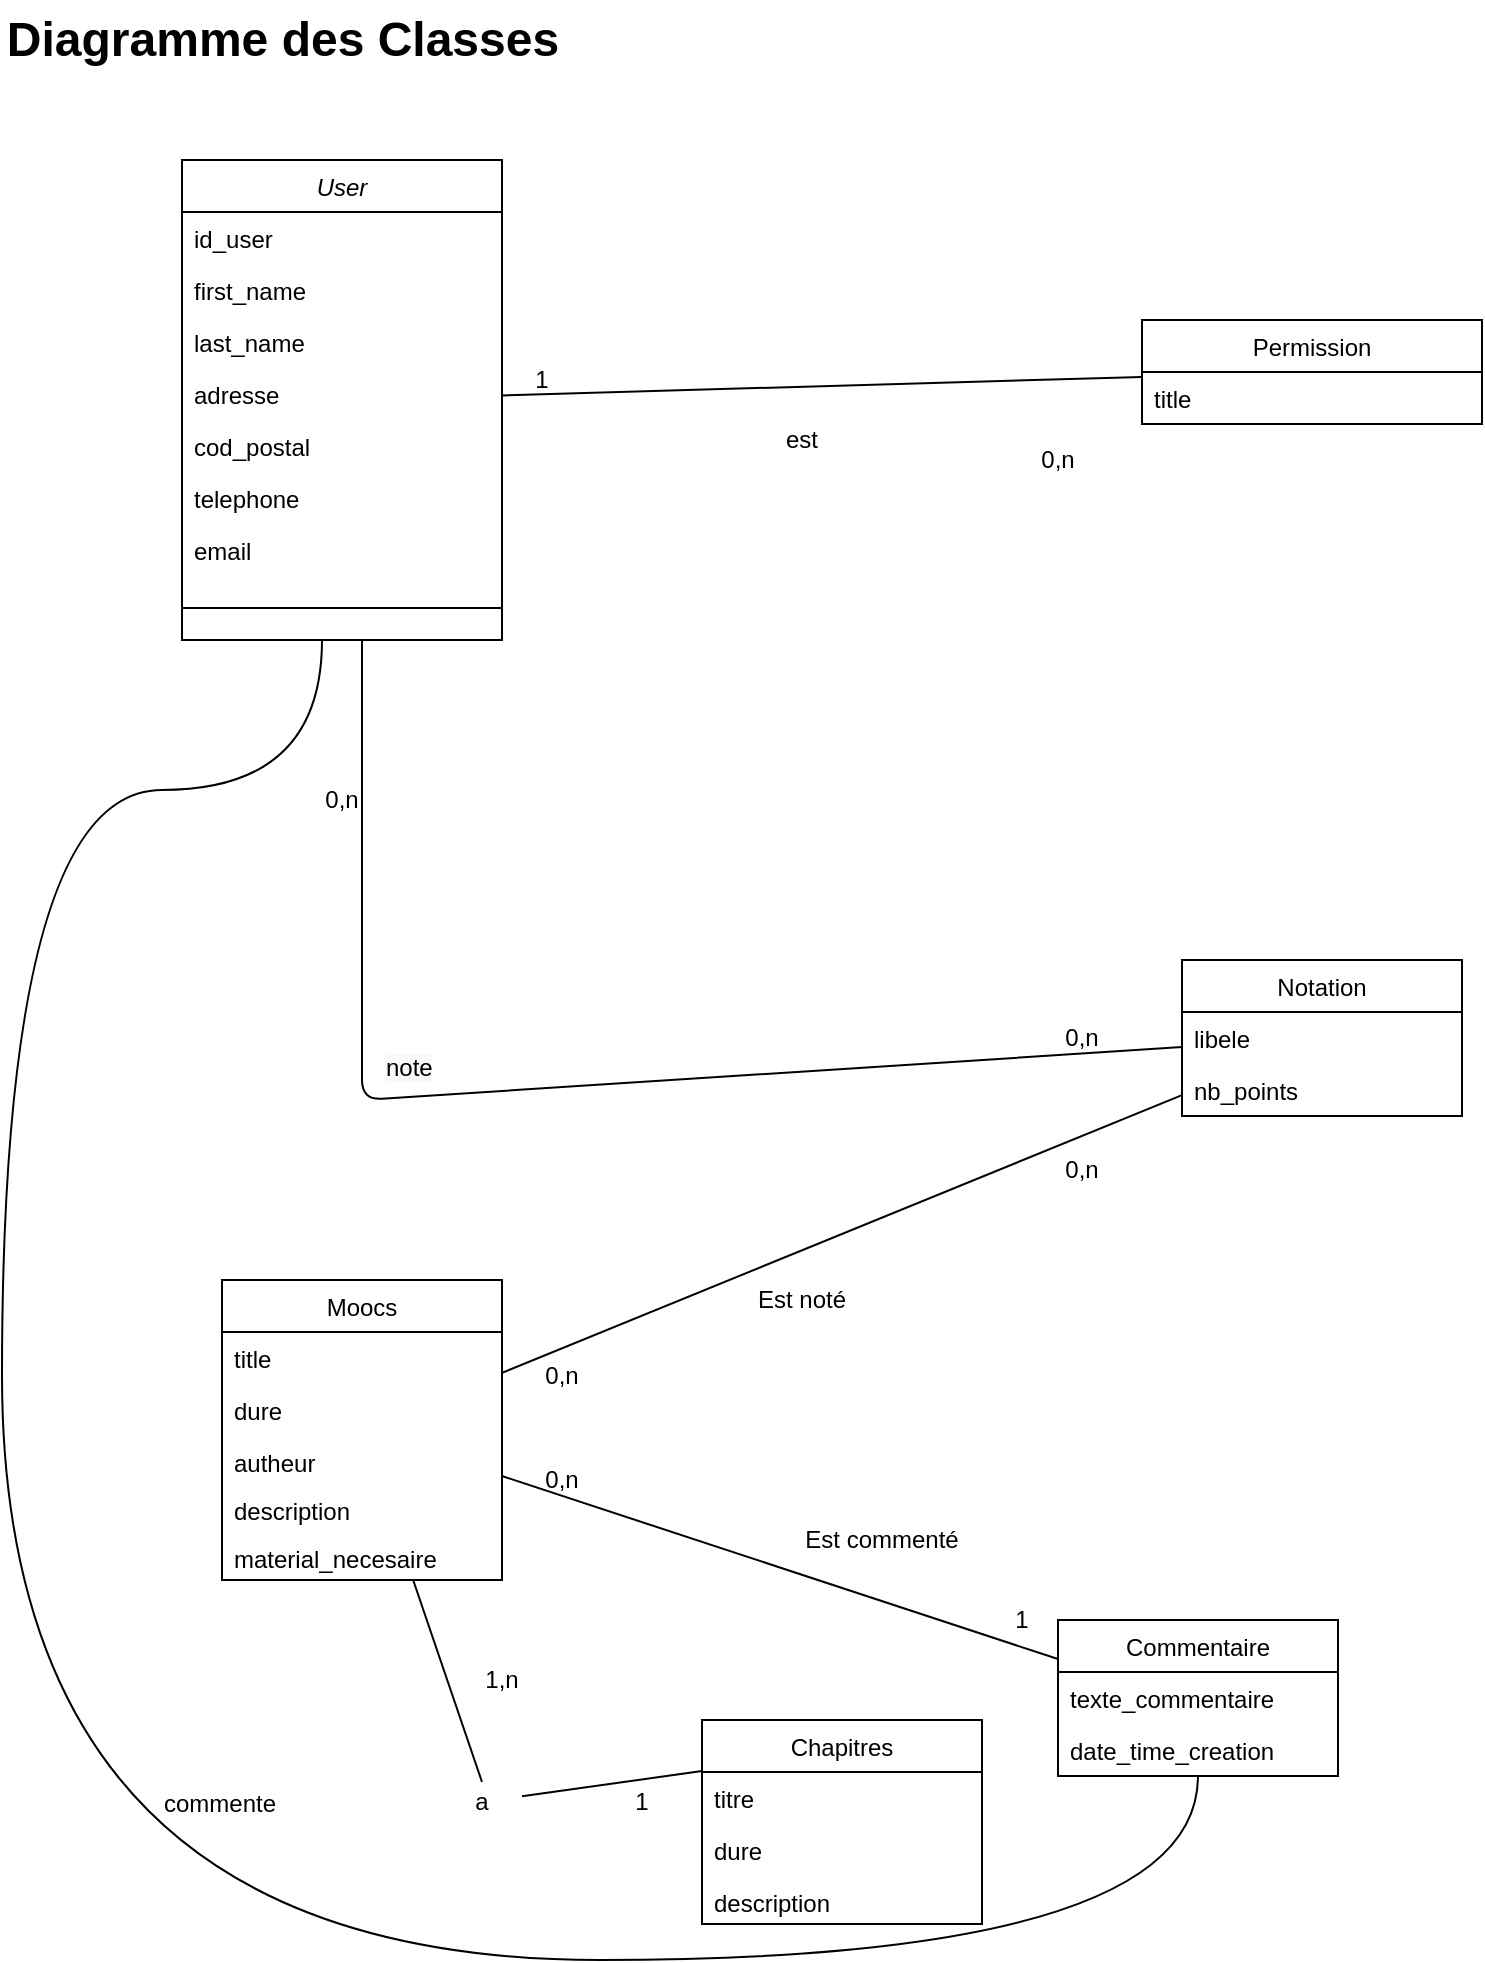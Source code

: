 <mxfile version="14.9.6" type="device" pages="16"><diagram id="C5RBs43oDa-KdzZeNtuy" name="D. Classes"><mxGraphModel dx="1326" dy="806" grid="1" gridSize="10" guides="1" tooltips="1" connect="1" arrows="1" fold="1" page="1" pageScale="1" pageWidth="827" pageHeight="1169" math="0" shadow="0"><root><mxCell id="WIyWlLk6GJQsqaUBKTNV-0"/><mxCell id="WIyWlLk6GJQsqaUBKTNV-1" parent="WIyWlLk6GJQsqaUBKTNV-0"/><mxCell id="ilVS61RuRBJEbFyKiRJE-18" value="a" style="text;html=1;strokeColor=none;fillColor=none;align=center;verticalAlign=middle;whiteSpace=wrap;rounded=0;" parent="WIyWlLk6GJQsqaUBKTNV-1" vertex="1"><mxGeometry x="220" y="891" width="40" height="20" as="geometry"/></mxCell><mxCell id="zkfFHV4jXpPFQw0GAbJ--0" value="User" style="swimlane;fontStyle=2;align=center;verticalAlign=top;childLayout=stackLayout;horizontal=1;startSize=26;horizontalStack=0;resizeParent=1;resizeLast=0;collapsible=1;marginBottom=0;rounded=0;shadow=0;strokeWidth=1;" parent="WIyWlLk6GJQsqaUBKTNV-1" vertex="1"><mxGeometry x="90" y="80" width="160" height="240" as="geometry"><mxRectangle x="230" y="140" width="160" height="26" as="alternateBounds"/></mxGeometry></mxCell><mxCell id="zkfFHV4jXpPFQw0GAbJ--1" value="id_user" style="text;align=left;verticalAlign=top;spacingLeft=4;spacingRight=4;overflow=hidden;rotatable=0;points=[[0,0.5],[1,0.5]];portConstraint=eastwest;" parent="zkfFHV4jXpPFQw0GAbJ--0" vertex="1"><mxGeometry y="26" width="160" height="26" as="geometry"/></mxCell><mxCell id="IszPpZeI-IIdeDfY8Eox-3" value="first_name" style="text;align=left;verticalAlign=top;spacingLeft=4;spacingRight=4;overflow=hidden;rotatable=0;points=[[0,0.5],[1,0.5]];portConstraint=eastwest;" parent="zkfFHV4jXpPFQw0GAbJ--0" vertex="1"><mxGeometry y="52" width="160" height="26" as="geometry"/></mxCell><mxCell id="IszPpZeI-IIdeDfY8Eox-2" value="last_name" style="text;align=left;verticalAlign=top;spacingLeft=4;spacingRight=4;overflow=hidden;rotatable=0;points=[[0,0.5],[1,0.5]];portConstraint=eastwest;" parent="zkfFHV4jXpPFQw0GAbJ--0" vertex="1"><mxGeometry y="78" width="160" height="26" as="geometry"/></mxCell><mxCell id="IszPpZeI-IIdeDfY8Eox-0" value="adresse" style="text;align=left;verticalAlign=top;spacingLeft=4;spacingRight=4;overflow=hidden;rotatable=0;points=[[0,0.5],[1,0.5]];portConstraint=eastwest;rounded=0;shadow=0;html=0;" parent="zkfFHV4jXpPFQw0GAbJ--0" vertex="1"><mxGeometry y="104" width="160" height="26" as="geometry"/></mxCell><mxCell id="IszPpZeI-IIdeDfY8Eox-1" value="cod_postal" style="text;align=left;verticalAlign=top;spacingLeft=4;spacingRight=4;overflow=hidden;rotatable=0;points=[[0,0.5],[1,0.5]];portConstraint=eastwest;rounded=0;shadow=0;html=0;" parent="zkfFHV4jXpPFQw0GAbJ--0" vertex="1"><mxGeometry y="130" width="160" height="26" as="geometry"/></mxCell><mxCell id="zkfFHV4jXpPFQw0GAbJ--2" value="telephone" style="text;align=left;verticalAlign=top;spacingLeft=4;spacingRight=4;overflow=hidden;rotatable=0;points=[[0,0.5],[1,0.5]];portConstraint=eastwest;rounded=0;shadow=0;html=0;" parent="zkfFHV4jXpPFQw0GAbJ--0" vertex="1"><mxGeometry y="156" width="160" height="26" as="geometry"/></mxCell><mxCell id="zkfFHV4jXpPFQw0GAbJ--3" value="email" style="text;align=left;verticalAlign=top;spacingLeft=4;spacingRight=4;overflow=hidden;rotatable=0;points=[[0,0.5],[1,0.5]];portConstraint=eastwest;rounded=0;shadow=0;html=0;" parent="zkfFHV4jXpPFQw0GAbJ--0" vertex="1"><mxGeometry y="182" width="160" height="26" as="geometry"/></mxCell><mxCell id="zkfFHV4jXpPFQw0GAbJ--4" value="" style="line;html=1;strokeWidth=1;align=left;verticalAlign=middle;spacingTop=-1;spacingLeft=3;spacingRight=3;rotatable=0;labelPosition=right;points=[];portConstraint=eastwest;" parent="zkfFHV4jXpPFQw0GAbJ--0" vertex="1"><mxGeometry y="208" width="160" height="32" as="geometry"/></mxCell><mxCell id="6jyCWpIYQa26bsGJj5CL-0" value="Moocs" style="swimlane;fontStyle=0;childLayout=stackLayout;horizontal=1;startSize=26;fillColor=none;horizontalStack=0;resizeParent=1;resizeParentMax=0;resizeLast=0;collapsible=1;marginBottom=0;" parent="WIyWlLk6GJQsqaUBKTNV-1" vertex="1"><mxGeometry x="110" y="640" width="140" height="150" as="geometry"/></mxCell><mxCell id="6jyCWpIYQa26bsGJj5CL-1" value="title" style="text;strokeColor=none;fillColor=none;align=left;verticalAlign=top;spacingLeft=4;spacingRight=4;overflow=hidden;rotatable=0;points=[[0,0.5],[1,0.5]];portConstraint=eastwest;" parent="6jyCWpIYQa26bsGJj5CL-0" vertex="1"><mxGeometry y="26" width="140" height="26" as="geometry"/></mxCell><mxCell id="6jyCWpIYQa26bsGJj5CL-3" value="dure" style="text;strokeColor=none;fillColor=none;align=left;verticalAlign=top;spacingLeft=4;spacingRight=4;overflow=hidden;rotatable=0;points=[[0,0.5],[1,0.5]];portConstraint=eastwest;" parent="6jyCWpIYQa26bsGJj5CL-0" vertex="1"><mxGeometry y="52" width="140" height="26" as="geometry"/></mxCell><mxCell id="ilVS61RuRBJEbFyKiRJE-0" value="autheur" style="text;strokeColor=none;fillColor=none;align=left;verticalAlign=top;spacingLeft=4;spacingRight=4;overflow=hidden;rotatable=0;points=[[0,0.5],[1,0.5]];portConstraint=eastwest;" parent="6jyCWpIYQa26bsGJj5CL-0" vertex="1"><mxGeometry y="78" width="140" height="24" as="geometry"/></mxCell><mxCell id="ilVS61RuRBJEbFyKiRJE-1" value="description" style="text;strokeColor=none;fillColor=none;align=left;verticalAlign=top;spacingLeft=4;spacingRight=4;overflow=hidden;rotatable=0;points=[[0,0.5],[1,0.5]];portConstraint=eastwest;" parent="6jyCWpIYQa26bsGJj5CL-0" vertex="1"><mxGeometry y="102" width="140" height="24" as="geometry"/></mxCell><mxCell id="ilVS61RuRBJEbFyKiRJE-14" value="material_necesaire" style="text;strokeColor=none;fillColor=none;align=left;verticalAlign=top;spacingLeft=4;spacingRight=4;overflow=hidden;rotatable=0;points=[[0,0.5],[1,0.5]];portConstraint=eastwest;" parent="6jyCWpIYQa26bsGJj5CL-0" vertex="1"><mxGeometry y="126" width="140" height="24" as="geometry"/></mxCell><mxCell id="6jyCWpIYQa26bsGJj5CL-4" value="Commentaire" style="swimlane;fontStyle=0;childLayout=stackLayout;horizontal=1;startSize=26;fillColor=none;horizontalStack=0;resizeParent=1;resizeParentMax=0;resizeLast=0;collapsible=1;marginBottom=0;" parent="WIyWlLk6GJQsqaUBKTNV-1" vertex="1"><mxGeometry x="528" y="810" width="140" height="78" as="geometry"/></mxCell><mxCell id="6jyCWpIYQa26bsGJj5CL-5" value="texte_commentaire" style="text;strokeColor=none;fillColor=none;align=left;verticalAlign=top;spacingLeft=4;spacingRight=4;overflow=hidden;rotatable=0;points=[[0,0.5],[1,0.5]];portConstraint=eastwest;" parent="6jyCWpIYQa26bsGJj5CL-4" vertex="1"><mxGeometry y="26" width="140" height="26" as="geometry"/></mxCell><mxCell id="6jyCWpIYQa26bsGJj5CL-7" value="date_time_creation" style="text;strokeColor=none;fillColor=none;align=left;verticalAlign=top;spacingLeft=4;spacingRight=4;overflow=hidden;rotatable=0;points=[[0,0.5],[1,0.5]];portConstraint=eastwest;" parent="6jyCWpIYQa26bsGJj5CL-4" vertex="1"><mxGeometry y="52" width="140" height="26" as="geometry"/></mxCell><mxCell id="6jyCWpIYQa26bsGJj5CL-8" value="" style="endArrow=none;html=1;entryX=0;entryY=0.25;entryDx=0;entryDy=0;" parent="WIyWlLk6GJQsqaUBKTNV-1" source="6jyCWpIYQa26bsGJj5CL-0" target="6jyCWpIYQa26bsGJj5CL-4" edge="1"><mxGeometry width="50" height="50" relative="1" as="geometry"><mxPoint x="330" y="540" as="sourcePoint"/><mxPoint x="380" y="490" as="targetPoint"/></mxGeometry></mxCell><mxCell id="6jyCWpIYQa26bsGJj5CL-9" value="1,n" style="text;html=1;strokeColor=none;fillColor=none;align=center;verticalAlign=middle;whiteSpace=wrap;rounded=0;" parent="WIyWlLk6GJQsqaUBKTNV-1" vertex="1"><mxGeometry x="230" y="830" width="40" height="20" as="geometry"/></mxCell><mxCell id="6jyCWpIYQa26bsGJj5CL-11" value="1" style="text;html=1;strokeColor=none;fillColor=none;align=center;verticalAlign=middle;whiteSpace=wrap;rounded=0;" parent="WIyWlLk6GJQsqaUBKTNV-1" vertex="1"><mxGeometry x="490" y="800" width="40" height="20" as="geometry"/></mxCell><mxCell id="6jyCWpIYQa26bsGJj5CL-12" value="Notation" style="swimlane;fontStyle=0;childLayout=stackLayout;horizontal=1;startSize=26;fillColor=none;horizontalStack=0;resizeParent=1;resizeParentMax=0;resizeLast=0;collapsible=1;marginBottom=0;" parent="WIyWlLk6GJQsqaUBKTNV-1" vertex="1"><mxGeometry x="590" y="480" width="140" height="78" as="geometry"/></mxCell><mxCell id="6jyCWpIYQa26bsGJj5CL-13" value="libele" style="text;strokeColor=none;fillColor=none;align=left;verticalAlign=top;spacingLeft=4;spacingRight=4;overflow=hidden;rotatable=0;points=[[0,0.5],[1,0.5]];portConstraint=eastwest;" parent="6jyCWpIYQa26bsGJj5CL-12" vertex="1"><mxGeometry y="26" width="140" height="26" as="geometry"/></mxCell><mxCell id="6jyCWpIYQa26bsGJj5CL-14" value="nb_points" style="text;strokeColor=none;fillColor=none;align=left;verticalAlign=top;spacingLeft=4;spacingRight=4;overflow=hidden;rotatable=0;points=[[0,0.5],[1,0.5]];portConstraint=eastwest;" parent="6jyCWpIYQa26bsGJj5CL-12" vertex="1"><mxGeometry y="52" width="140" height="26" as="geometry"/></mxCell><mxCell id="6jyCWpIYQa26bsGJj5CL-16" value="" style="endArrow=none;html=1;" parent="WIyWlLk6GJQsqaUBKTNV-1" source="6jyCWpIYQa26bsGJj5CL-0" target="6jyCWpIYQa26bsGJj5CL-12" edge="1"><mxGeometry width="50" height="50" relative="1" as="geometry"><mxPoint x="330" y="640" as="sourcePoint"/><mxPoint x="380" y="590" as="targetPoint"/></mxGeometry></mxCell><mxCell id="6jyCWpIYQa26bsGJj5CL-17" value="0,n" style="text;html=1;strokeColor=none;fillColor=none;align=center;verticalAlign=middle;whiteSpace=wrap;rounded=0;" parent="WIyWlLk6GJQsqaUBKTNV-1" vertex="1"><mxGeometry x="260" y="678" width="40" height="20" as="geometry"/></mxCell><mxCell id="6jyCWpIYQa26bsGJj5CL-18" value="0,n" style="text;html=1;strokeColor=none;fillColor=none;align=center;verticalAlign=middle;whiteSpace=wrap;rounded=0;" parent="WIyWlLk6GJQsqaUBKTNV-1" vertex="1"><mxGeometry x="520" y="575" width="40" height="20" as="geometry"/></mxCell><mxCell id="6jyCWpIYQa26bsGJj5CL-19" value="Est noté" style="text;html=1;strokeColor=none;fillColor=none;align=center;verticalAlign=middle;whiteSpace=wrap;rounded=0;" parent="WIyWlLk6GJQsqaUBKTNV-1" vertex="1"><mxGeometry x="360" y="640" width="80" height="20" as="geometry"/></mxCell><mxCell id="6jyCWpIYQa26bsGJj5CL-22" value="Permission" style="swimlane;fontStyle=0;childLayout=stackLayout;horizontal=1;startSize=26;fillColor=none;horizontalStack=0;resizeParent=1;resizeParentMax=0;resizeLast=0;collapsible=1;marginBottom=0;" parent="WIyWlLk6GJQsqaUBKTNV-1" vertex="1"><mxGeometry x="570" y="160" width="170" height="52" as="geometry"/></mxCell><mxCell id="6jyCWpIYQa26bsGJj5CL-23" value="title" style="text;strokeColor=none;fillColor=none;align=left;verticalAlign=top;spacingLeft=4;spacingRight=4;overflow=hidden;rotatable=0;points=[[0,0.5],[1,0.5]];portConstraint=eastwest;" parent="6jyCWpIYQa26bsGJj5CL-22" vertex="1"><mxGeometry y="26" width="170" height="26" as="geometry"/></mxCell><mxCell id="6jyCWpIYQa26bsGJj5CL-26" value="" style="endArrow=none;html=1;" parent="WIyWlLk6GJQsqaUBKTNV-1" source="6jyCWpIYQa26bsGJj5CL-22" target="zkfFHV4jXpPFQw0GAbJ--0" edge="1"><mxGeometry width="50" height="50" relative="1" as="geometry"><mxPoint x="420" y="480" as="sourcePoint"/><mxPoint x="356.744" y="340" as="targetPoint"/><Array as="points"/></mxGeometry></mxCell><mxCell id="6jyCWpIYQa26bsGJj5CL-29" value="commente" style="text;strokeColor=none;fillColor=none;align=left;verticalAlign=top;spacingLeft=4;spacingRight=4;overflow=hidden;rotatable=0;points=[[0,0.5],[1,0.5]];portConstraint=eastwest;" parent="WIyWlLk6GJQsqaUBKTNV-1" vertex="1"><mxGeometry x="75" y="888" width="140" height="26" as="geometry"/></mxCell><mxCell id="6jyCWpIYQa26bsGJj5CL-30" value="" style="endArrow=none;html=1;" parent="WIyWlLk6GJQsqaUBKTNV-1" source="6jyCWpIYQa26bsGJj5CL-12" edge="1"><mxGeometry width="50" height="50" relative="1" as="geometry"><mxPoint x="420" y="540" as="sourcePoint"/><mxPoint x="180" y="320" as="targetPoint"/><Array as="points"><mxPoint x="180" y="550"/></Array></mxGeometry></mxCell><mxCell id="6jyCWpIYQa26bsGJj5CL-33" value="0,n" style="text;html=1;strokeColor=none;fillColor=none;align=center;verticalAlign=middle;whiteSpace=wrap;rounded=0;" parent="WIyWlLk6GJQsqaUBKTNV-1" vertex="1"><mxGeometry x="150" y="390" width="40" height="20" as="geometry"/></mxCell><mxCell id="6jyCWpIYQa26bsGJj5CL-34" value="0,n" style="text;html=1;strokeColor=none;fillColor=none;align=center;verticalAlign=middle;whiteSpace=wrap;rounded=0;" parent="WIyWlLk6GJQsqaUBKTNV-1" vertex="1"><mxGeometry x="508" y="220" width="40" height="20" as="geometry"/></mxCell><mxCell id="6jyCWpIYQa26bsGJj5CL-36" value="0,n" style="text;html=1;strokeColor=none;fillColor=none;align=center;verticalAlign=middle;whiteSpace=wrap;rounded=0;" parent="WIyWlLk6GJQsqaUBKTNV-1" vertex="1"><mxGeometry x="520" y="509" width="40" height="20" as="geometry"/></mxCell><mxCell id="6jyCWpIYQa26bsGJj5CL-40" value="" style="endArrow=none;html=1;edgeStyle=orthogonalEdgeStyle;curved=1;" parent="WIyWlLk6GJQsqaUBKTNV-1" source="6jyCWpIYQa26bsGJj5CL-4" edge="1"><mxGeometry width="50" height="50" relative="1" as="geometry"><mxPoint x="30" y="510" as="sourcePoint"/><mxPoint x="160" y="320" as="targetPoint"/><Array as="points"><mxPoint x="598" y="980"/><mxPoint y="980"/><mxPoint y="395"/><mxPoint x="160" y="395"/></Array></mxGeometry></mxCell><mxCell id="t-VVeos40E72bA8IC3u8-3" value="Est commenté" style="text;html=1;strokeColor=none;fillColor=none;align=center;verticalAlign=middle;whiteSpace=wrap;rounded=0;" parent="WIyWlLk6GJQsqaUBKTNV-1" vertex="1"><mxGeometry x="360" y="760" width="160" height="20" as="geometry"/></mxCell><mxCell id="t-VVeos40E72bA8IC3u8-12" value="&lt;span style=&quot;color: rgb(0 , 0 , 0) ; font-family: &amp;#34;helvetica&amp;#34; ; font-size: 12px ; font-style: normal ; font-weight: 400 ; letter-spacing: normal ; text-align: center ; text-indent: 0px ; text-transform: none ; word-spacing: 0px ; background-color: rgb(248 , 249 , 250) ; display: inline ; float: none&quot;&gt;note&lt;/span&gt;" style="text;whiteSpace=wrap;html=1;" parent="WIyWlLk6GJQsqaUBKTNV-1" vertex="1"><mxGeometry x="190" y="520" width="50" height="30" as="geometry"/></mxCell><mxCell id="t-VVeos40E72bA8IC3u8-13" value="1" style="text;html=1;strokeColor=none;fillColor=none;align=center;verticalAlign=middle;whiteSpace=wrap;rounded=0;" parent="WIyWlLk6GJQsqaUBKTNV-1" vertex="1"><mxGeometry x="250" y="180" width="40" height="20" as="geometry"/></mxCell><mxCell id="t-VVeos40E72bA8IC3u8-15" value="est" style="text;html=1;strokeColor=none;fillColor=none;align=center;verticalAlign=middle;whiteSpace=wrap;rounded=0;" parent="WIyWlLk6GJQsqaUBKTNV-1" vertex="1"><mxGeometry x="360" y="210" width="80" height="20" as="geometry"/></mxCell><mxCell id="ilVS61RuRBJEbFyKiRJE-2" value="Chapitres" style="swimlane;fontStyle=0;childLayout=stackLayout;horizontal=1;startSize=26;fillColor=none;horizontalStack=0;resizeParent=1;resizeParentMax=0;resizeLast=0;collapsible=1;marginBottom=0;" parent="WIyWlLk6GJQsqaUBKTNV-1" vertex="1"><mxGeometry x="350" y="860" width="140" height="102" as="geometry"/></mxCell><mxCell id="ilVS61RuRBJEbFyKiRJE-3" value="titre" style="text;strokeColor=none;fillColor=none;align=left;verticalAlign=top;spacingLeft=4;spacingRight=4;overflow=hidden;rotatable=0;points=[[0,0.5],[1,0.5]];portConstraint=eastwest;" parent="ilVS61RuRBJEbFyKiRJE-2" vertex="1"><mxGeometry y="26" width="140" height="26" as="geometry"/></mxCell><mxCell id="ilVS61RuRBJEbFyKiRJE-4" value="dure" style="text;strokeColor=none;fillColor=none;align=left;verticalAlign=top;spacingLeft=4;spacingRight=4;overflow=hidden;rotatable=0;points=[[0,0.5],[1,0.5]];portConstraint=eastwest;" parent="ilVS61RuRBJEbFyKiRJE-2" vertex="1"><mxGeometry y="52" width="140" height="26" as="geometry"/></mxCell><mxCell id="ilVS61RuRBJEbFyKiRJE-7" value="description" style="text;strokeColor=none;fillColor=none;align=left;verticalAlign=top;spacingLeft=4;spacingRight=4;overflow=hidden;rotatable=0;points=[[0,0.5],[1,0.5]];portConstraint=eastwest;" parent="ilVS61RuRBJEbFyKiRJE-2" vertex="1"><mxGeometry y="78" width="140" height="24" as="geometry"/></mxCell><mxCell id="ilVS61RuRBJEbFyKiRJE-9" value="" style="endArrow=none;html=1;exitX=0.5;exitY=0;exitDx=0;exitDy=0;startArrow=none;" parent="WIyWlLk6GJQsqaUBKTNV-1" source="ilVS61RuRBJEbFyKiRJE-18" target="6jyCWpIYQa26bsGJj5CL-0" edge="1"><mxGeometry width="50" height="50" relative="1" as="geometry"><mxPoint x="190" y="1010" as="sourcePoint"/><mxPoint x="240" y="960" as="targetPoint"/></mxGeometry></mxCell><mxCell id="ilVS61RuRBJEbFyKiRJE-16" value="0,n" style="text;html=1;strokeColor=none;fillColor=none;align=center;verticalAlign=middle;whiteSpace=wrap;rounded=0;" parent="WIyWlLk6GJQsqaUBKTNV-1" vertex="1"><mxGeometry x="260" y="730" width="40" height="20" as="geometry"/></mxCell><mxCell id="ilVS61RuRBJEbFyKiRJE-17" value="1" style="text;html=1;strokeColor=none;fillColor=none;align=center;verticalAlign=middle;whiteSpace=wrap;rounded=0;" parent="WIyWlLk6GJQsqaUBKTNV-1" vertex="1"><mxGeometry x="300" y="891" width="40" height="20" as="geometry"/></mxCell><mxCell id="QA7N4ikn7emtJBQHr1AA-0" value="Diagramme des Classes" style="text;strokeColor=none;fillColor=none;html=1;fontSize=24;fontStyle=1;verticalAlign=middle;align=center;" parent="WIyWlLk6GJQsqaUBKTNV-1" vertex="1"><mxGeometry width="280" height="40" as="geometry"/></mxCell><mxCell id="da073j0rccxKecF6wqCa-2" value="" style="endArrow=none;html=1;exitX=0;exitY=0.25;exitDx=0;exitDy=0;" parent="WIyWlLk6GJQsqaUBKTNV-1" source="ilVS61RuRBJEbFyKiRJE-2" target="ilVS61RuRBJEbFyKiRJE-18" edge="1"><mxGeometry width="50" height="50" relative="1" as="geometry"><mxPoint x="280" y="1017" as="sourcePoint"/><mxPoint x="204.834" y="790" as="targetPoint"/></mxGeometry></mxCell></root></mxGraphModel></diagram><diagram id="3AJL8QJNUooE7yLQYPwX" name="DER"><mxGraphModel dx="1326" dy="806" grid="1" gridSize="10" guides="1" tooltips="1" connect="1" arrows="1" fold="1" page="1" pageScale="1" pageWidth="827" pageHeight="1169" math="0" shadow="0"><root><mxCell id="UYOJmDE7TPhL5ZPGFikE-0"/><mxCell id="UYOJmDE7TPhL5ZPGFikE-1" parent="UYOJmDE7TPhL5ZPGFikE-0"/><mxCell id="UYOJmDE7TPhL5ZPGFikE-2" value="Diagramme Entite Relation" style="text;strokeColor=none;fillColor=none;html=1;fontSize=24;fontStyle=1;verticalAlign=middle;align=center;" parent="UYOJmDE7TPhL5ZPGFikE-1" vertex="1"><mxGeometry x="210" width="340" height="40" as="geometry"/></mxCell><mxCell id="R5IxR02Udqd3HJ-JTj3f-0" value="users" style="shape=table;startSize=30;container=1;collapsible=1;childLayout=tableLayout;fixedRows=1;rowLines=0;fontStyle=1;align=center;resizeLast=1;fillColor=#EAD4CC;" parent="UYOJmDE7TPhL5ZPGFikE-1" vertex="1"><mxGeometry x="100" y="80" width="180" height="250" as="geometry"/></mxCell><mxCell id="R5IxR02Udqd3HJ-JTj3f-1" value="" style="shape=partialRectangle;collapsible=0;dropTarget=0;pointerEvents=0;fillColor=none;top=0;left=0;bottom=1;right=0;points=[[0,0.5],[1,0.5]];portConstraint=eastwest;" parent="R5IxR02Udqd3HJ-JTj3f-0" vertex="1"><mxGeometry y="30" width="180" height="30" as="geometry"/></mxCell><mxCell id="R5IxR02Udqd3HJ-JTj3f-2" value="PK" style="shape=partialRectangle;connectable=0;fillColor=none;top=0;left=0;bottom=0;right=0;fontStyle=1;overflow=hidden;" parent="R5IxR02Udqd3HJ-JTj3f-1" vertex="1"><mxGeometry width="30" height="30" as="geometry"/></mxCell><mxCell id="R5IxR02Udqd3HJ-JTj3f-3" value="id_user" style="shape=partialRectangle;connectable=0;fillColor=none;top=0;left=0;bottom=0;right=0;align=left;spacingLeft=6;fontStyle=5;overflow=hidden;" parent="R5IxR02Udqd3HJ-JTj3f-1" vertex="1"><mxGeometry x="30" width="150" height="30" as="geometry"/></mxCell><mxCell id="R5IxR02Udqd3HJ-JTj3f-4" value="" style="shape=partialRectangle;collapsible=0;dropTarget=0;pointerEvents=0;fillColor=none;top=0;left=0;bottom=0;right=0;points=[[0,0.5],[1,0.5]];portConstraint=eastwest;" parent="R5IxR02Udqd3HJ-JTj3f-0" vertex="1"><mxGeometry y="60" width="180" height="30" as="geometry"/></mxCell><mxCell id="R5IxR02Udqd3HJ-JTj3f-5" value="" style="shape=partialRectangle;connectable=0;fillColor=none;top=0;left=0;bottom=0;right=0;editable=1;overflow=hidden;" parent="R5IxR02Udqd3HJ-JTj3f-4" vertex="1"><mxGeometry width="30" height="30" as="geometry"/></mxCell><mxCell id="R5IxR02Udqd3HJ-JTj3f-6" value="first_name" style="shape=partialRectangle;connectable=0;fillColor=none;top=0;left=0;bottom=0;right=0;align=left;spacingLeft=6;overflow=hidden;" parent="R5IxR02Udqd3HJ-JTj3f-4" vertex="1"><mxGeometry x="30" width="150" height="30" as="geometry"/></mxCell><mxCell id="R5IxR02Udqd3HJ-JTj3f-7" value="" style="shape=partialRectangle;collapsible=0;dropTarget=0;pointerEvents=0;fillColor=none;top=0;left=0;bottom=0;right=0;points=[[0,0.5],[1,0.5]];portConstraint=eastwest;" parent="R5IxR02Udqd3HJ-JTj3f-0" vertex="1"><mxGeometry y="90" width="180" height="30" as="geometry"/></mxCell><mxCell id="R5IxR02Udqd3HJ-JTj3f-8" value="" style="shape=partialRectangle;connectable=0;fillColor=none;top=0;left=0;bottom=0;right=0;editable=1;overflow=hidden;" parent="R5IxR02Udqd3HJ-JTj3f-7" vertex="1"><mxGeometry width="30" height="30" as="geometry"/></mxCell><mxCell id="R5IxR02Udqd3HJ-JTj3f-9" value="last_name" style="shape=partialRectangle;connectable=0;fillColor=none;top=0;left=0;bottom=0;right=0;align=left;spacingLeft=6;overflow=hidden;" parent="R5IxR02Udqd3HJ-JTj3f-7" vertex="1"><mxGeometry x="30" width="150" height="30" as="geometry"/></mxCell><mxCell id="R5IxR02Udqd3HJ-JTj3f-10" value="" style="shape=partialRectangle;collapsible=0;dropTarget=0;pointerEvents=0;fillColor=none;top=0;left=0;bottom=0;right=0;points=[[0,0.5],[1,0.5]];portConstraint=eastwest;" parent="R5IxR02Udqd3HJ-JTj3f-0" vertex="1"><mxGeometry y="120" width="180" height="30" as="geometry"/></mxCell><mxCell id="R5IxR02Udqd3HJ-JTj3f-11" value="" style="shape=partialRectangle;connectable=0;fillColor=none;top=0;left=0;bottom=0;right=0;editable=1;overflow=hidden;" parent="R5IxR02Udqd3HJ-JTj3f-10" vertex="1"><mxGeometry width="30" height="30" as="geometry"/></mxCell><mxCell id="R5IxR02Udqd3HJ-JTj3f-12" value="adresse" style="shape=partialRectangle;connectable=0;fillColor=none;top=0;left=0;bottom=0;right=0;align=left;spacingLeft=6;overflow=hidden;" parent="R5IxR02Udqd3HJ-JTj3f-10" vertex="1"><mxGeometry x="30" width="150" height="30" as="geometry"/></mxCell><mxCell id="sjJ7pLN7-T5j_XU9npKD-7" value="" style="shape=partialRectangle;collapsible=0;dropTarget=0;pointerEvents=0;fillColor=none;top=0;left=0;bottom=0;right=0;points=[[0,0.5],[1,0.5]];portConstraint=eastwest;" parent="R5IxR02Udqd3HJ-JTj3f-0" vertex="1"><mxGeometry y="150" width="180" height="30" as="geometry"/></mxCell><mxCell id="sjJ7pLN7-T5j_XU9npKD-8" value="" style="shape=partialRectangle;connectable=0;fillColor=none;top=0;left=0;bottom=0;right=0;editable=1;overflow=hidden;" parent="sjJ7pLN7-T5j_XU9npKD-7" vertex="1"><mxGeometry width="30" height="30" as="geometry"/></mxCell><mxCell id="sjJ7pLN7-T5j_XU9npKD-9" value="phone" style="shape=partialRectangle;connectable=0;fillColor=none;top=0;left=0;bottom=0;right=0;align=left;spacingLeft=6;overflow=hidden;" parent="sjJ7pLN7-T5j_XU9npKD-7" vertex="1"><mxGeometry x="30" width="150" height="30" as="geometry"/></mxCell><mxCell id="aZtFUBbgDaWk-Fl67scn-0" value="" style="shape=partialRectangle;collapsible=0;dropTarget=0;pointerEvents=0;fillColor=none;top=0;left=0;bottom=0;right=0;points=[[0,0.5],[1,0.5]];portConstraint=eastwest;" parent="R5IxR02Udqd3HJ-JTj3f-0" vertex="1"><mxGeometry y="180" width="180" height="30" as="geometry"/></mxCell><mxCell id="aZtFUBbgDaWk-Fl67scn-1" value="" style="shape=partialRectangle;connectable=0;fillColor=none;top=0;left=0;bottom=0;right=0;editable=1;overflow=hidden;" parent="aZtFUBbgDaWk-Fl67scn-0" vertex="1"><mxGeometry width="30" height="30" as="geometry"/></mxCell><mxCell id="aZtFUBbgDaWk-Fl67scn-2" value="email" style="shape=partialRectangle;connectable=0;fillColor=none;top=0;left=0;bottom=0;right=0;align=left;spacingLeft=6;overflow=hidden;" parent="aZtFUBbgDaWk-Fl67scn-0" vertex="1"><mxGeometry x="30" width="150" height="30" as="geometry"/></mxCell><mxCell id="aZtFUBbgDaWk-Fl67scn-3" value="" style="shape=partialRectangle;collapsible=0;dropTarget=0;pointerEvents=0;fillColor=none;top=0;left=0;bottom=0;right=0;points=[[0,0.5],[1,0.5]];portConstraint=eastwest;" parent="R5IxR02Udqd3HJ-JTj3f-0" vertex="1"><mxGeometry y="210" width="180" height="30" as="geometry"/></mxCell><mxCell id="aZtFUBbgDaWk-Fl67scn-4" value="FK" style="shape=partialRectangle;connectable=0;fillColor=none;top=0;left=0;bottom=0;right=0;editable=1;overflow=hidden;" parent="aZtFUBbgDaWk-Fl67scn-3" vertex="1"><mxGeometry width="30" height="30" as="geometry"/></mxCell><mxCell id="aZtFUBbgDaWk-Fl67scn-5" value="" style="shape=partialRectangle;connectable=0;fillColor=none;top=0;left=0;bottom=0;right=0;align=left;spacingLeft=6;overflow=hidden;" parent="aZtFUBbgDaWk-Fl67scn-3" vertex="1"><mxGeometry x="30" width="150" height="30" as="geometry"/></mxCell><mxCell id="R5IxR02Udqd3HJ-JTj3f-13" value="notexmooc" style="shape=table;startSize=30;container=1;collapsible=1;childLayout=tableLayout;fixedRows=1;rowLines=0;fontStyle=1;align=center;resizeLast=1;fillColor=#EAD4CC;" parent="UYOJmDE7TPhL5ZPGFikE-1" vertex="1"><mxGeometry x="550" y="480" width="200" height="160" as="geometry"/></mxCell><mxCell id="R5IxR02Udqd3HJ-JTj3f-14" value="" style="shape=partialRectangle;collapsible=0;dropTarget=0;pointerEvents=0;fillColor=none;top=0;left=0;bottom=0;right=0;points=[[0,0.5],[1,0.5]];portConstraint=eastwest;" parent="R5IxR02Udqd3HJ-JTj3f-13" vertex="1"><mxGeometry y="30" width="200" height="30" as="geometry"/></mxCell><mxCell id="R5IxR02Udqd3HJ-JTj3f-15" value="PK,FK1" style="shape=partialRectangle;connectable=0;fillColor=none;top=0;left=0;bottom=0;right=0;fontStyle=1;overflow=hidden;" parent="R5IxR02Udqd3HJ-JTj3f-14" vertex="1"><mxGeometry width="60" height="30" as="geometry"/></mxCell><mxCell id="R5IxR02Udqd3HJ-JTj3f-16" value="nxm_id_mooc" style="shape=partialRectangle;connectable=0;fillColor=none;top=0;left=0;bottom=0;right=0;align=left;spacingLeft=6;fontStyle=5;overflow=hidden;" parent="R5IxR02Udqd3HJ-JTj3f-14" vertex="1"><mxGeometry x="60" width="140" height="30" as="geometry"/></mxCell><mxCell id="R5IxR02Udqd3HJ-JTj3f-17" value="" style="shape=partialRectangle;collapsible=0;dropTarget=0;pointerEvents=0;fillColor=none;top=0;left=0;bottom=1;right=0;points=[[0,0.5],[1,0.5]];portConstraint=eastwest;strokeColor=none;" parent="R5IxR02Udqd3HJ-JTj3f-13" vertex="1"><mxGeometry y="60" width="200" height="30" as="geometry"/></mxCell><mxCell id="R5IxR02Udqd3HJ-JTj3f-18" value="PK,FK2" style="shape=partialRectangle;connectable=0;fillColor=none;top=0;left=0;bottom=0;right=0;fontStyle=1;overflow=hidden;" parent="R5IxR02Udqd3HJ-JTj3f-17" vertex="1"><mxGeometry width="60" height="30" as="geometry"/></mxCell><mxCell id="R5IxR02Udqd3HJ-JTj3f-19" value="nxm_id_note" style="shape=partialRectangle;connectable=0;fillColor=none;top=0;left=0;bottom=0;right=0;align=left;spacingLeft=6;fontStyle=5;overflow=hidden;strokeColor=none;" parent="R5IxR02Udqd3HJ-JTj3f-17" vertex="1"><mxGeometry x="60" width="140" height="30" as="geometry"/></mxCell><mxCell id="m1UBAAUbBBg_4F7aMQq4-0" value="" style="shape=partialRectangle;collapsible=0;dropTarget=0;pointerEvents=0;fillColor=none;top=0;left=0;bottom=1;right=0;points=[[0,0.5],[1,0.5]];portConstraint=eastwest;" parent="R5IxR02Udqd3HJ-JTj3f-13" vertex="1"><mxGeometry y="90" width="200" height="30" as="geometry"/></mxCell><mxCell id="m1UBAAUbBBg_4F7aMQq4-1" value="PK,FK3" style="shape=partialRectangle;connectable=0;fillColor=none;top=0;left=0;bottom=0;right=0;fontStyle=1;overflow=hidden;" parent="m1UBAAUbBBg_4F7aMQq4-0" vertex="1"><mxGeometry width="60" height="30" as="geometry"/></mxCell><mxCell id="m1UBAAUbBBg_4F7aMQq4-2" value="nxm_id_user" style="shape=partialRectangle;connectable=0;fillColor=none;top=0;left=0;bottom=0;right=0;align=left;spacingLeft=6;fontStyle=5;overflow=hidden;" parent="m1UBAAUbBBg_4F7aMQq4-0" vertex="1"><mxGeometry x="60" width="140" height="30" as="geometry"/></mxCell><mxCell id="R5IxR02Udqd3HJ-JTj3f-20" value="" style="shape=partialRectangle;collapsible=0;dropTarget=0;pointerEvents=0;fillColor=none;top=0;left=0;bottom=0;right=0;points=[[0,0.5],[1,0.5]];portConstraint=eastwest;" parent="R5IxR02Udqd3HJ-JTj3f-13" vertex="1"><mxGeometry y="120" width="200" height="30" as="geometry"/></mxCell><mxCell id="R5IxR02Udqd3HJ-JTj3f-21" value="" style="shape=partialRectangle;connectable=0;fillColor=none;top=0;left=0;bottom=0;right=0;editable=1;overflow=hidden;" parent="R5IxR02Udqd3HJ-JTj3f-20" vertex="1"><mxGeometry width="60" height="30" as="geometry"/></mxCell><mxCell id="R5IxR02Udqd3HJ-JTj3f-22" value="date_updated_notation" style="shape=partialRectangle;connectable=0;fillColor=none;top=0;left=0;bottom=0;right=0;align=left;spacingLeft=6;overflow=hidden;" parent="R5IxR02Udqd3HJ-JTj3f-20" vertex="1"><mxGeometry x="60" width="140" height="30" as="geometry"/></mxCell><mxCell id="bcCKW1A25PcToHla7HBs-0" value="moocs" style="shape=table;startSize=30;container=1;collapsible=1;childLayout=tableLayout;fixedRows=1;rowLines=0;fontStyle=1;align=center;resizeLast=1;fillColor=#EAD4CC;" parent="UYOJmDE7TPhL5ZPGFikE-1" vertex="1"><mxGeometry x="103" y="490" width="180" height="250" as="geometry"/></mxCell><mxCell id="bcCKW1A25PcToHla7HBs-1" value="" style="shape=partialRectangle;collapsible=0;dropTarget=0;pointerEvents=0;fillColor=none;top=0;left=0;bottom=1;right=0;points=[[0,0.5],[1,0.5]];portConstraint=eastwest;" parent="bcCKW1A25PcToHla7HBs-0" vertex="1"><mxGeometry y="30" width="180" height="30" as="geometry"/></mxCell><mxCell id="bcCKW1A25PcToHla7HBs-2" value="PK" style="shape=partialRectangle;connectable=0;fillColor=none;top=0;left=0;bottom=0;right=0;fontStyle=1;overflow=hidden;" parent="bcCKW1A25PcToHla7HBs-1" vertex="1"><mxGeometry width="30" height="30" as="geometry"/></mxCell><mxCell id="bcCKW1A25PcToHla7HBs-3" value="id_mooc" style="shape=partialRectangle;connectable=0;fillColor=none;top=0;left=0;bottom=0;right=0;align=left;spacingLeft=6;fontStyle=5;overflow=hidden;" parent="bcCKW1A25PcToHla7HBs-1" vertex="1"><mxGeometry x="30" width="150" height="30" as="geometry"/></mxCell><mxCell id="bcCKW1A25PcToHla7HBs-4" value="" style="shape=partialRectangle;collapsible=0;dropTarget=0;pointerEvents=0;fillColor=none;top=0;left=0;bottom=0;right=0;points=[[0,0.5],[1,0.5]];portConstraint=eastwest;" parent="bcCKW1A25PcToHla7HBs-0" vertex="1"><mxGeometry y="60" width="180" height="30" as="geometry"/></mxCell><mxCell id="bcCKW1A25PcToHla7HBs-5" value="" style="shape=partialRectangle;connectable=0;fillColor=none;top=0;left=0;bottom=0;right=0;editable=1;overflow=hidden;" parent="bcCKW1A25PcToHla7HBs-4" vertex="1"><mxGeometry width="30" height="30" as="geometry"/></mxCell><mxCell id="bcCKW1A25PcToHla7HBs-6" value="title" style="shape=partialRectangle;connectable=0;fillColor=none;top=0;left=0;bottom=0;right=0;align=left;spacingLeft=6;overflow=hidden;" parent="bcCKW1A25PcToHla7HBs-4" vertex="1"><mxGeometry x="30" width="150" height="30" as="geometry"/></mxCell><mxCell id="bcCKW1A25PcToHla7HBs-7" value="" style="shape=partialRectangle;collapsible=0;dropTarget=0;pointerEvents=0;fillColor=none;top=0;left=0;bottom=0;right=0;points=[[0,0.5],[1,0.5]];portConstraint=eastwest;" parent="bcCKW1A25PcToHla7HBs-0" vertex="1"><mxGeometry y="90" width="180" height="30" as="geometry"/></mxCell><mxCell id="bcCKW1A25PcToHla7HBs-8" value="" style="shape=partialRectangle;connectable=0;fillColor=none;top=0;left=0;bottom=0;right=0;editable=1;overflow=hidden;" parent="bcCKW1A25PcToHla7HBs-7" vertex="1"><mxGeometry width="30" height="30" as="geometry"/></mxCell><mxCell id="bcCKW1A25PcToHla7HBs-9" value="duration" style="shape=partialRectangle;connectable=0;fillColor=none;top=0;left=0;bottom=0;right=0;align=left;spacingLeft=6;overflow=hidden;" parent="bcCKW1A25PcToHla7HBs-7" vertex="1"><mxGeometry x="30" width="150" height="30" as="geometry"/></mxCell><mxCell id="bcCKW1A25PcToHla7HBs-10" value="" style="shape=partialRectangle;collapsible=0;dropTarget=0;pointerEvents=0;fillColor=none;top=0;left=0;bottom=0;right=0;points=[[0,0.5],[1,0.5]];portConstraint=eastwest;" parent="bcCKW1A25PcToHla7HBs-0" vertex="1"><mxGeometry y="120" width="180" height="30" as="geometry"/></mxCell><mxCell id="bcCKW1A25PcToHla7HBs-11" value="FK" style="shape=partialRectangle;connectable=0;fillColor=none;top=0;left=0;bottom=0;right=0;editable=1;overflow=hidden;" parent="bcCKW1A25PcToHla7HBs-10" vertex="1"><mxGeometry width="30" height="30" as="geometry"/></mxCell><mxCell id="bcCKW1A25PcToHla7HBs-12" value="fk_id_user" style="shape=partialRectangle;connectable=0;fillColor=none;top=0;left=0;bottom=0;right=0;align=left;spacingLeft=6;overflow=hidden;" parent="bcCKW1A25PcToHla7HBs-10" vertex="1"><mxGeometry x="30" width="150" height="30" as="geometry"/></mxCell><mxCell id="mOATCj9qtMzRC50nN2pc-0" value="" style="shape=partialRectangle;collapsible=0;dropTarget=0;pointerEvents=0;fillColor=none;top=0;left=0;bottom=0;right=0;points=[[0,0.5],[1,0.5]];portConstraint=eastwest;" parent="bcCKW1A25PcToHla7HBs-0" vertex="1"><mxGeometry y="150" width="180" height="30" as="geometry"/></mxCell><mxCell id="mOATCj9qtMzRC50nN2pc-1" value="" style="shape=partialRectangle;connectable=0;fillColor=none;top=0;left=0;bottom=0;right=0;editable=1;overflow=hidden;" parent="mOATCj9qtMzRC50nN2pc-0" vertex="1"><mxGeometry width="30" height="30" as="geometry"/></mxCell><mxCell id="mOATCj9qtMzRC50nN2pc-2" value="description" style="shape=partialRectangle;connectable=0;fillColor=none;top=0;left=0;bottom=0;right=0;align=left;spacingLeft=6;overflow=hidden;" parent="mOATCj9qtMzRC50nN2pc-0" vertex="1"><mxGeometry x="30" width="150" height="30" as="geometry"/></mxCell><mxCell id="mOATCj9qtMzRC50nN2pc-3" value="" style="shape=partialRectangle;collapsible=0;dropTarget=0;pointerEvents=0;fillColor=none;top=0;left=0;bottom=0;right=0;points=[[0,0.5],[1,0.5]];portConstraint=eastwest;" parent="bcCKW1A25PcToHla7HBs-0" vertex="1"><mxGeometry y="180" width="180" height="30" as="geometry"/></mxCell><mxCell id="mOATCj9qtMzRC50nN2pc-4" value="" style="shape=partialRectangle;connectable=0;fillColor=none;top=0;left=0;bottom=0;right=0;editable=1;overflow=hidden;" parent="mOATCj9qtMzRC50nN2pc-3" vertex="1"><mxGeometry width="30" height="30" as="geometry"/></mxCell><mxCell id="mOATCj9qtMzRC50nN2pc-5" value="materials_needed" style="shape=partialRectangle;connectable=0;fillColor=none;top=0;left=0;bottom=0;right=0;align=left;spacingLeft=6;overflow=hidden;" parent="mOATCj9qtMzRC50nN2pc-3" vertex="1"><mxGeometry x="30" width="150" height="30" as="geometry"/></mxCell><mxCell id="mOATCj9qtMzRC50nN2pc-6" value="" style="shape=partialRectangle;collapsible=0;dropTarget=0;pointerEvents=0;fillColor=none;top=0;left=0;bottom=0;right=0;points=[[0,0.5],[1,0.5]];portConstraint=eastwest;" parent="bcCKW1A25PcToHla7HBs-0" vertex="1"><mxGeometry y="210" width="180" height="30" as="geometry"/></mxCell><mxCell id="mOATCj9qtMzRC50nN2pc-7" value="" style="shape=partialRectangle;connectable=0;fillColor=none;top=0;left=0;bottom=0;right=0;editable=1;overflow=hidden;" parent="mOATCj9qtMzRC50nN2pc-6" vertex="1"><mxGeometry width="30" height="30" as="geometry"/></mxCell><mxCell id="mOATCj9qtMzRC50nN2pc-8" value="created_at" style="shape=partialRectangle;connectable=0;fillColor=none;top=0;left=0;bottom=0;right=0;align=left;spacingLeft=6;overflow=hidden;" parent="mOATCj9qtMzRC50nN2pc-6" vertex="1"><mxGeometry x="30" width="150" height="30" as="geometry"/></mxCell><mxCell id="WOt88jfBhcERgbYWuPGk-3" value="permissions" style="shape=table;startSize=30;container=1;collapsible=1;childLayout=tableLayout;fixedRows=1;rowLines=0;fontStyle=1;align=center;resizeLast=1;fillColor=#EAD4CC;" parent="UYOJmDE7TPhL5ZPGFikE-1" vertex="1"><mxGeometry x="510" y="60" width="240" height="100" as="geometry"/></mxCell><mxCell id="WOt88jfBhcERgbYWuPGk-4" value="" style="shape=partialRectangle;collapsible=0;dropTarget=0;pointerEvents=0;fillColor=none;top=0;left=0;bottom=1;right=0;points=[[0,0.5],[1,0.5]];portConstraint=eastwest;" parent="WOt88jfBhcERgbYWuPGk-3" vertex="1"><mxGeometry y="30" width="240" height="30" as="geometry"/></mxCell><mxCell id="WOt88jfBhcERgbYWuPGk-5" value="PK" style="shape=partialRectangle;connectable=0;fillColor=none;top=0;left=0;bottom=0;right=0;fontStyle=1;overflow=hidden;" parent="WOt88jfBhcERgbYWuPGk-4" vertex="1"><mxGeometry width="30" height="30" as="geometry"/></mxCell><mxCell id="WOt88jfBhcERgbYWuPGk-6" value="id_permission" style="shape=partialRectangle;connectable=0;fillColor=none;top=0;left=0;bottom=0;right=0;align=left;spacingLeft=6;fontStyle=5;overflow=hidden;" parent="WOt88jfBhcERgbYWuPGk-4" vertex="1"><mxGeometry x="30" width="210" height="30" as="geometry"/></mxCell><mxCell id="WOt88jfBhcERgbYWuPGk-7" value="" style="shape=partialRectangle;collapsible=0;dropTarget=0;pointerEvents=0;fillColor=none;top=0;left=0;bottom=0;right=0;points=[[0,0.5],[1,0.5]];portConstraint=eastwest;" parent="WOt88jfBhcERgbYWuPGk-3" vertex="1"><mxGeometry y="60" width="240" height="30" as="geometry"/></mxCell><mxCell id="WOt88jfBhcERgbYWuPGk-8" value="" style="shape=partialRectangle;connectable=0;fillColor=none;top=0;left=0;bottom=0;right=0;editable=1;overflow=hidden;" parent="WOt88jfBhcERgbYWuPGk-7" vertex="1"><mxGeometry width="30" height="30" as="geometry"/></mxCell><mxCell id="WOt88jfBhcERgbYWuPGk-9" value="title_permission: varchar(200)" style="shape=partialRectangle;connectable=0;fillColor=none;top=0;left=0;bottom=0;right=0;align=left;spacingLeft=6;overflow=hidden;" parent="WOt88jfBhcERgbYWuPGk-7" vertex="1"><mxGeometry x="30" width="210" height="30" as="geometry"/></mxCell><mxCell id="aZtFUBbgDaWk-Fl67scn-6" value="fk_id_permission" style="shape=partialRectangle;connectable=0;fillColor=none;top=0;left=0;bottom=0;right=0;align=left;spacingLeft=6;overflow=hidden;fontStyle=1" parent="UYOJmDE7TPhL5ZPGFikE-1" vertex="1"><mxGeometry x="130" y="290" width="150" height="30" as="geometry"/></mxCell><mxCell id="mOATCj9qtMzRC50nN2pc-9" value="notes" style="shape=table;startSize=30;container=1;collapsible=1;childLayout=tableLayout;fixedRows=1;rowLines=0;fontStyle=1;align=center;resizeLast=1;fillColor=#EAD4CC;" parent="UYOJmDE7TPhL5ZPGFikE-1" vertex="1"><mxGeometry x="560" y="720" width="180" height="130" as="geometry"/></mxCell><mxCell id="mOATCj9qtMzRC50nN2pc-10" value="" style="shape=partialRectangle;collapsible=0;dropTarget=0;pointerEvents=0;fillColor=none;top=0;left=0;bottom=1;right=0;points=[[0,0.5],[1,0.5]];portConstraint=eastwest;" parent="mOATCj9qtMzRC50nN2pc-9" vertex="1"><mxGeometry y="30" width="180" height="30" as="geometry"/></mxCell><mxCell id="mOATCj9qtMzRC50nN2pc-11" value="PK" style="shape=partialRectangle;connectable=0;fillColor=none;top=0;left=0;bottom=0;right=0;fontStyle=1;overflow=hidden;" parent="mOATCj9qtMzRC50nN2pc-10" vertex="1"><mxGeometry width="30" height="30" as="geometry"/></mxCell><mxCell id="mOATCj9qtMzRC50nN2pc-12" value="id_note" style="shape=partialRectangle;connectable=0;fillColor=none;top=0;left=0;bottom=0;right=0;align=left;spacingLeft=6;fontStyle=5;overflow=hidden;" parent="mOATCj9qtMzRC50nN2pc-10" vertex="1"><mxGeometry x="30" width="150" height="30" as="geometry"/></mxCell><mxCell id="mOATCj9qtMzRC50nN2pc-13" value="" style="shape=partialRectangle;collapsible=0;dropTarget=0;pointerEvents=0;fillColor=none;top=0;left=0;bottom=0;right=0;points=[[0,0.5],[1,0.5]];portConstraint=eastwest;" parent="mOATCj9qtMzRC50nN2pc-9" vertex="1"><mxGeometry y="60" width="180" height="30" as="geometry"/></mxCell><mxCell id="mOATCj9qtMzRC50nN2pc-14" value="" style="shape=partialRectangle;connectable=0;fillColor=none;top=0;left=0;bottom=0;right=0;editable=1;overflow=hidden;" parent="mOATCj9qtMzRC50nN2pc-13" vertex="1"><mxGeometry width="30" height="30" as="geometry"/></mxCell><mxCell id="mOATCj9qtMzRC50nN2pc-15" value="title_note" style="shape=partialRectangle;connectable=0;fillColor=none;top=0;left=0;bottom=0;right=0;align=left;spacingLeft=6;overflow=hidden;" parent="mOATCj9qtMzRC50nN2pc-13" vertex="1"><mxGeometry x="30" width="150" height="30" as="geometry"/></mxCell><mxCell id="mOATCj9qtMzRC50nN2pc-16" value="" style="shape=partialRectangle;collapsible=0;dropTarget=0;pointerEvents=0;fillColor=none;top=0;left=0;bottom=0;right=0;points=[[0,0.5],[1,0.5]];portConstraint=eastwest;" parent="mOATCj9qtMzRC50nN2pc-9" vertex="1"><mxGeometry y="90" width="180" height="30" as="geometry"/></mxCell><mxCell id="mOATCj9qtMzRC50nN2pc-17" value="" style="shape=partialRectangle;connectable=0;fillColor=none;top=0;left=0;bottom=0;right=0;editable=1;overflow=hidden;" parent="mOATCj9qtMzRC50nN2pc-16" vertex="1"><mxGeometry width="30" height="30" as="geometry"/></mxCell><mxCell id="mOATCj9qtMzRC50nN2pc-18" value="star_number" style="shape=partialRectangle;connectable=0;fillColor=none;top=0;left=0;bottom=0;right=0;align=left;spacingLeft=6;overflow=hidden;" parent="mOATCj9qtMzRC50nN2pc-16" vertex="1"><mxGeometry x="30" width="150" height="30" as="geometry"/></mxCell><mxCell id="mOATCj9qtMzRC50nN2pc-34" value="commentaire" style="shape=table;startSize=30;container=1;collapsible=1;childLayout=tableLayout;fixedRows=1;rowLines=0;fontStyle=1;align=center;resizeLast=1;fillColor=#EAD4CC;" parent="UYOJmDE7TPhL5ZPGFikE-1" vertex="1"><mxGeometry x="485" y="980" width="186" height="170" as="geometry"/></mxCell><mxCell id="mOATCj9qtMzRC50nN2pc-35" value="" style="shape=partialRectangle;collapsible=0;dropTarget=0;pointerEvents=0;fillColor=none;top=0;left=0;bottom=1;right=0;points=[[0,0.5],[1,0.5]];portConstraint=eastwest;" parent="mOATCj9qtMzRC50nN2pc-34" vertex="1"><mxGeometry y="30" width="186" height="30" as="geometry"/></mxCell><mxCell id="mOATCj9qtMzRC50nN2pc-36" value="PK" style="shape=partialRectangle;connectable=0;fillColor=none;top=0;left=0;bottom=0;right=0;fontStyle=1;overflow=hidden;" parent="mOATCj9qtMzRC50nN2pc-35" vertex="1"><mxGeometry width="30" height="30" as="geometry"/></mxCell><mxCell id="mOATCj9qtMzRC50nN2pc-37" value="id_commentaire" style="shape=partialRectangle;connectable=0;fillColor=none;top=0;left=0;bottom=0;right=0;align=left;spacingLeft=6;fontStyle=5;overflow=hidden;" parent="mOATCj9qtMzRC50nN2pc-35" vertex="1"><mxGeometry x="30" width="156" height="30" as="geometry"/></mxCell><mxCell id="mOATCj9qtMzRC50nN2pc-38" value="" style="shape=partialRectangle;collapsible=0;dropTarget=0;pointerEvents=0;fillColor=none;top=0;left=0;bottom=0;right=0;points=[[0,0.5],[1,0.5]];portConstraint=eastwest;" parent="mOATCj9qtMzRC50nN2pc-34" vertex="1"><mxGeometry y="60" width="186" height="30" as="geometry"/></mxCell><mxCell id="mOATCj9qtMzRC50nN2pc-39" value="" style="shape=partialRectangle;connectable=0;fillColor=none;top=0;left=0;bottom=0;right=0;editable=1;overflow=hidden;" parent="mOATCj9qtMzRC50nN2pc-38" vertex="1"><mxGeometry width="30" height="30" as="geometry"/></mxCell><mxCell id="mOATCj9qtMzRC50nN2pc-40" value="texte_commentaire" style="shape=partialRectangle;connectable=0;fillColor=none;top=0;left=0;bottom=0;right=0;align=left;spacingLeft=6;overflow=hidden;" parent="mOATCj9qtMzRC50nN2pc-38" vertex="1"><mxGeometry x="30" width="156" height="30" as="geometry"/></mxCell><mxCell id="mOATCj9qtMzRC50nN2pc-41" value="" style="shape=partialRectangle;collapsible=0;dropTarget=0;pointerEvents=0;fillColor=none;top=0;left=0;bottom=0;right=0;points=[[0,0.5],[1,0.5]];portConstraint=eastwest;" parent="mOATCj9qtMzRC50nN2pc-34" vertex="1"><mxGeometry y="90" width="186" height="30" as="geometry"/></mxCell><mxCell id="mOATCj9qtMzRC50nN2pc-42" value="" style="shape=partialRectangle;connectable=0;fillColor=none;top=0;left=0;bottom=0;right=0;editable=1;overflow=hidden;" parent="mOATCj9qtMzRC50nN2pc-41" vertex="1"><mxGeometry width="30" height="30" as="geometry"/></mxCell><mxCell id="mOATCj9qtMzRC50nN2pc-43" value="date_time_creation" style="shape=partialRectangle;connectable=0;fillColor=none;top=0;left=0;bottom=0;right=0;align=left;spacingLeft=6;overflow=hidden;" parent="mOATCj9qtMzRC50nN2pc-41" vertex="1"><mxGeometry x="30" width="156" height="30" as="geometry"/></mxCell><mxCell id="f_992iss9lmxqfIpCRar-0" value="chapitre" style="shape=table;startSize=30;container=1;collapsible=1;childLayout=tableLayout;fixedRows=1;rowLines=0;fontStyle=1;align=center;resizeLast=1;fillColor=#EAD4CC;" parent="UYOJmDE7TPhL5ZPGFikE-1" vertex="1"><mxGeometry x="94" y="930" width="186" height="160" as="geometry"/></mxCell><mxCell id="f_992iss9lmxqfIpCRar-1" value="" style="shape=partialRectangle;collapsible=0;dropTarget=0;pointerEvents=0;fillColor=none;top=0;left=0;bottom=1;right=0;points=[[0,0.5],[1,0.5]];portConstraint=eastwest;" parent="f_992iss9lmxqfIpCRar-0" vertex="1"><mxGeometry y="30" width="186" height="30" as="geometry"/></mxCell><mxCell id="f_992iss9lmxqfIpCRar-2" value="PK" style="shape=partialRectangle;connectable=0;fillColor=none;top=0;left=0;bottom=0;right=0;fontStyle=1;overflow=hidden;" parent="f_992iss9lmxqfIpCRar-1" vertex="1"><mxGeometry width="30" height="30" as="geometry"/></mxCell><mxCell id="f_992iss9lmxqfIpCRar-3" value="id_chapitre" style="shape=partialRectangle;connectable=0;fillColor=none;top=0;left=0;bottom=0;right=0;align=left;spacingLeft=6;fontStyle=5;overflow=hidden;" parent="f_992iss9lmxqfIpCRar-1" vertex="1"><mxGeometry x="30" width="156" height="30" as="geometry"/></mxCell><mxCell id="f_992iss9lmxqfIpCRar-4" value="" style="shape=partialRectangle;collapsible=0;dropTarget=0;pointerEvents=0;fillColor=none;top=0;left=0;bottom=0;right=0;points=[[0,0.5],[1,0.5]];portConstraint=eastwest;" parent="f_992iss9lmxqfIpCRar-0" vertex="1"><mxGeometry y="60" width="186" height="30" as="geometry"/></mxCell><mxCell id="f_992iss9lmxqfIpCRar-5" value="" style="shape=partialRectangle;connectable=0;fillColor=none;top=0;left=0;bottom=0;right=0;editable=1;overflow=hidden;" parent="f_992iss9lmxqfIpCRar-4" vertex="1"><mxGeometry width="30" height="30" as="geometry"/></mxCell><mxCell id="f_992iss9lmxqfIpCRar-6" value="titre" style="shape=partialRectangle;connectable=0;fillColor=none;top=0;left=0;bottom=0;right=0;align=left;spacingLeft=6;overflow=hidden;" parent="f_992iss9lmxqfIpCRar-4" vertex="1"><mxGeometry x="30" width="156" height="30" as="geometry"/></mxCell><mxCell id="f_992iss9lmxqfIpCRar-7" value="" style="shape=partialRectangle;collapsible=0;dropTarget=0;pointerEvents=0;fillColor=none;top=0;left=0;bottom=0;right=0;points=[[0,0.5],[1,0.5]];portConstraint=eastwest;" parent="f_992iss9lmxqfIpCRar-0" vertex="1"><mxGeometry y="90" width="186" height="30" as="geometry"/></mxCell><mxCell id="f_992iss9lmxqfIpCRar-8" value="" style="shape=partialRectangle;connectable=0;fillColor=none;top=0;left=0;bottom=0;right=0;editable=1;overflow=hidden;" parent="f_992iss9lmxqfIpCRar-7" vertex="1"><mxGeometry width="30" height="30" as="geometry"/></mxCell><mxCell id="f_992iss9lmxqfIpCRar-9" value="duration" style="shape=partialRectangle;connectable=0;fillColor=none;top=0;left=0;bottom=0;right=0;align=left;spacingLeft=6;overflow=hidden;" parent="f_992iss9lmxqfIpCRar-7" vertex="1"><mxGeometry x="30" width="156" height="30" as="geometry"/></mxCell><mxCell id="sjJ7pLN7-T5j_XU9npKD-15" value="" style="endArrow=ERoneToMany;html=1;rounded=0;align=center;verticalAlign=top;endFill=0;labelBackgroundColor=none;startArrow=ERmandOne;startFill=0;" parent="UYOJmDE7TPhL5ZPGFikE-1" source="bcCKW1A25PcToHla7HBs-0" target="R5IxR02Udqd3HJ-JTj3f-13" edge="1"><mxGeometry x="283" y="439" as="geometry"><mxPoint x="283" y="440" as="sourcePoint"/><mxPoint x="483" y="489" as="targetPoint"/></mxGeometry></mxCell><mxCell id="sjJ7pLN7-T5j_XU9npKD-17" value="1,1" style="resizable=0;html=1;align=left;verticalAlign=top;labelBackgroundColor=none;" parent="sjJ7pLN7-T5j_XU9npKD-15" connectable="0" vertex="1"><mxGeometry x="-1" relative="1" as="geometry"/></mxCell><mxCell id="sjJ7pLN7-T5j_XU9npKD-18" value="1,n" style="resizable=0;html=1;align=right;verticalAlign=bottom;labelBackgroundColor=none;" parent="sjJ7pLN7-T5j_XU9npKD-15" connectable="0" vertex="1"><mxGeometry x="1" relative="1" as="geometry"><mxPoint y="24" as="offset"/></mxGeometry></mxCell><mxCell id="sjJ7pLN7-T5j_XU9npKD-2" value="" style="endArrow=ERone;html=1;rounded=0;align=center;verticalAlign=top;endFill=0;labelBackgroundColor=none;startArrow=ERmany;startFill=0;" parent="UYOJmDE7TPhL5ZPGFikE-1" target="WOt88jfBhcERgbYWuPGk-3" edge="1"><mxGeometry x="280" y="200" as="geometry"><mxPoint x="280" y="201" as="sourcePoint"/><mxPoint x="480" y="250" as="targetPoint"/></mxGeometry></mxCell><mxCell id="sjJ7pLN7-T5j_XU9npKD-4" value="1,1" style="resizable=0;html=1;align=left;verticalAlign=top;labelBackgroundColor=none;" parent="sjJ7pLN7-T5j_XU9npKD-2" connectable="0" vertex="1"><mxGeometry x="-1" relative="1" as="geometry"/></mxCell><mxCell id="sjJ7pLN7-T5j_XU9npKD-6" value="0,n" style="text;html=1;align=center;verticalAlign=middle;resizable=0;points=[];autosize=1;strokeColor=none;" parent="UYOJmDE7TPhL5ZPGFikE-1" vertex="1"><mxGeometry x="470" y="150" width="30" height="20" as="geometry"/></mxCell><mxCell id="sjJ7pLN7-T5j_XU9npKD-20" value="" style="endArrow=ERoneToMany;html=1;rounded=0;align=center;verticalAlign=top;endFill=0;labelBackgroundColor=none;startArrow=ERmandOne;startFill=0;" parent="UYOJmDE7TPhL5ZPGFikE-1" source="mOATCj9qtMzRC50nN2pc-9" target="R5IxR02Udqd3HJ-JTj3f-13" edge="1"><mxGeometry x="366.5" y="484.81" as="geometry"><mxPoint x="650" y="721" as="sourcePoint"/><mxPoint x="633.5" y="560.005" as="targetPoint"/></mxGeometry></mxCell><mxCell id="sjJ7pLN7-T5j_XU9npKD-21" value="1,1" style="resizable=0;html=1;align=left;verticalAlign=top;labelBackgroundColor=none;" parent="sjJ7pLN7-T5j_XU9npKD-20" connectable="0" vertex="1"><mxGeometry x="-1" relative="1" as="geometry"><mxPoint y="-30" as="offset"/></mxGeometry></mxCell><mxCell id="sjJ7pLN7-T5j_XU9npKD-22" value="1,n" style="resizable=0;html=1;align=right;verticalAlign=bottom;labelBackgroundColor=none;" parent="sjJ7pLN7-T5j_XU9npKD-20" connectable="0" vertex="1"><mxGeometry x="1" relative="1" as="geometry"><mxPoint x="-1" y="24" as="offset"/></mxGeometry></mxCell><mxCell id="sjJ7pLN7-T5j_XU9npKD-23" value="" style="endArrow=ERone;html=1;rounded=0;align=center;verticalAlign=top;endFill=0;labelBackgroundColor=none;startArrow=ERmany;startFill=0;" parent="UYOJmDE7TPhL5ZPGFikE-1" source="mOATCj9qtMzRC50nN2pc-34" target="bcCKW1A25PcToHla7HBs-0" edge="1"><mxGeometry x="250" y="784.24" as="geometry"><mxPoint x="470" y="910" as="sourcePoint"/><mxPoint x="270" y="770" as="targetPoint"/></mxGeometry></mxCell><mxCell id="sjJ7pLN7-T5j_XU9npKD-24" value="1,1" style="resizable=0;html=1;align=left;verticalAlign=top;labelBackgroundColor=none;" parent="sjJ7pLN7-T5j_XU9npKD-23" connectable="0" vertex="1"><mxGeometry x="-1" relative="1" as="geometry"><mxPoint x="-5" y="-30" as="offset"/></mxGeometry></mxCell><mxCell id="sjJ7pLN7-T5j_XU9npKD-25" value="" style="shape=partialRectangle;collapsible=0;dropTarget=0;pointerEvents=0;fillColor=none;top=0;left=0;bottom=0;right=0;points=[[0,0.5],[1,0.5]];portConstraint=eastwest;" parent="UYOJmDE7TPhL5ZPGFikE-1" vertex="1"><mxGeometry x="487" y="1094" width="180" height="30" as="geometry"/></mxCell><mxCell id="sjJ7pLN7-T5j_XU9npKD-26" value="FK" style="shape=partialRectangle;connectable=0;fillColor=none;top=0;left=0;bottom=0;right=0;editable=1;overflow=hidden;fontStyle=1" parent="sjJ7pLN7-T5j_XU9npKD-25" vertex="1"><mxGeometry width="30" height="30" as="geometry"/></mxCell><mxCell id="sjJ7pLN7-T5j_XU9npKD-27" value="fk_id_mooc" style="shape=partialRectangle;connectable=0;fillColor=none;top=0;left=0;bottom=0;right=0;align=left;spacingLeft=6;overflow=hidden;" parent="sjJ7pLN7-T5j_XU9npKD-25" vertex="1"><mxGeometry x="30" width="150" height="30" as="geometry"/></mxCell><mxCell id="sjJ7pLN7-T5j_XU9npKD-30" value="0,n" style="resizable=0;html=1;align=right;verticalAlign=bottom;labelBackgroundColor=none;" parent="UYOJmDE7TPhL5ZPGFikE-1" connectable="0" vertex="1"><mxGeometry x="600" y="610" as="geometry"><mxPoint x="-287" y="123" as="offset"/></mxGeometry></mxCell><mxCell id="sjJ7pLN7-T5j_XU9npKD-31" value="" style="endArrow=ERone;html=1;startArrow=ERmany;startFill=0;endFill=0;" parent="UYOJmDE7TPhL5ZPGFikE-1" source="f_992iss9lmxqfIpCRar-0" target="bcCKW1A25PcToHla7HBs-0" edge="1"><mxGeometry width="50" height="50" relative="1" as="geometry"><mxPoint x="360" y="830" as="sourcePoint"/><mxPoint x="410" y="780" as="targetPoint"/></mxGeometry></mxCell><mxCell id="sjJ7pLN7-T5j_XU9npKD-32" value="1,n" style="text;html=1;strokeColor=none;fillColor=none;align=center;verticalAlign=middle;whiteSpace=wrap;rounded=0;" parent="UYOJmDE7TPhL5ZPGFikE-1" vertex="1"><mxGeometry x="190" y="790" width="40" height="20" as="geometry"/></mxCell><mxCell id="sjJ7pLN7-T5j_XU9npKD-33" value="1,1" style="text;html=1;strokeColor=none;fillColor=none;align=center;verticalAlign=middle;whiteSpace=wrap;rounded=0;" parent="UYOJmDE7TPhL5ZPGFikE-1" vertex="1"><mxGeometry x="190" y="900" width="40" height="20" as="geometry"/></mxCell><mxCell id="sjJ7pLN7-T5j_XU9npKD-35" value="" style="endArrow=ERone;html=1;exitX=0.466;exitY=0;exitDx=0;exitDy=0;exitPerimeter=0;startArrow=ERmany;startFill=0;endFill=0;" parent="UYOJmDE7TPhL5ZPGFikE-1" source="bcCKW1A25PcToHla7HBs-0" target="R5IxR02Udqd3HJ-JTj3f-0" edge="1"><mxGeometry width="50" height="50" relative="1" as="geometry"><mxPoint x="185" y="450" as="sourcePoint"/><mxPoint x="225" y="400" as="targetPoint"/></mxGeometry></mxCell><mxCell id="sjJ7pLN7-T5j_XU9npKD-36" value="0,n" style="resizable=0;html=1;align=left;verticalAlign=top;labelBackgroundColor=none;" parent="UYOJmDE7TPhL5ZPGFikE-1" connectable="0" vertex="1"><mxGeometry x="193" y="360.0" as="geometry"/></mxCell><mxCell id="sjJ7pLN7-T5j_XU9npKD-37" value="1,1" style="resizable=0;html=1;align=left;verticalAlign=top;labelBackgroundColor=none;" parent="UYOJmDE7TPhL5ZPGFikE-1" connectable="0" vertex="1"><mxGeometry x="193" y="460.0" as="geometry"/></mxCell><mxCell id="AiJBJuktex_oFY1CiJjH-2" value="" style="shape=partialRectangle;collapsible=0;dropTarget=0;pointerEvents=0;fillColor=none;top=0;left=0;bottom=0;right=0;points=[[0,0.5],[1,0.5]];portConstraint=eastwest;" parent="UYOJmDE7TPhL5ZPGFikE-1" vertex="1"><mxGeometry x="94" y="1050" width="180" height="30" as="geometry"/></mxCell><mxCell id="AiJBJuktex_oFY1CiJjH-3" value="FK" style="shape=partialRectangle;connectable=0;fillColor=none;top=0;left=0;bottom=0;right=0;editable=1;overflow=hidden;fontStyle=1" parent="AiJBJuktex_oFY1CiJjH-2" vertex="1"><mxGeometry width="30" height="30" as="geometry"/></mxCell><mxCell id="AiJBJuktex_oFY1CiJjH-4" value="fk_id_mooc" style="shape=partialRectangle;connectable=0;fillColor=none;top=0;left=0;bottom=0;right=0;align=left;spacingLeft=6;overflow=hidden;" parent="AiJBJuktex_oFY1CiJjH-2" vertex="1"><mxGeometry x="30" width="150" height="30" as="geometry"/></mxCell><mxCell id="m1UBAAUbBBg_4F7aMQq4-3" value="" style="endArrow=ERmany;html=1;rounded=0;align=center;verticalAlign=top;endFill=0;labelBackgroundColor=none;startArrow=ERone;startFill=0;entryX=0.5;entryY=0;entryDx=0;entryDy=0;exitX=1;exitY=0.5;exitDx=0;exitDy=0;" parent="UYOJmDE7TPhL5ZPGFikE-1" target="R5IxR02Udqd3HJ-JTj3f-13" edge="1"><mxGeometry x="330" y="439.66" as="geometry"><mxPoint x="280" y="275" as="sourcePoint"/><mxPoint x="560" y="440.003" as="targetPoint"/></mxGeometry></mxCell><mxCell id="m1UBAAUbBBg_4F7aMQq4-4" value="0,n" style="resizable=0;html=1;align=left;verticalAlign=top;labelBackgroundColor=none;" parent="m1UBAAUbBBg_4F7aMQq4-3" connectable="0" vertex="1"><mxGeometry x="-1" relative="1" as="geometry"/></mxCell><mxCell id="m1UBAAUbBBg_4F7aMQq4-5" value="&lt;font style=&quot;font-size: 12px&quot;&gt;0,n&lt;/font&gt;" style="edgeLabel;html=1;align=center;verticalAlign=middle;resizable=0;points=[];" parent="m1UBAAUbBBg_4F7aMQq4-3" vertex="1" connectable="0"><mxGeometry relative="1" as="geometry"><mxPoint x="110" y="83" as="offset"/></mxGeometry></mxCell><mxCell id="b47u58y6EMOfRBTmcB_P-0" value="" style="endArrow=ERone;html=1;rounded=0;align=center;verticalAlign=top;endFill=0;labelBackgroundColor=none;startArrow=ERmany;startFill=0;entryX=-0.017;entryY=0.05;entryDx=0;entryDy=0;entryPerimeter=0;" parent="UYOJmDE7TPhL5ZPGFikE-1" target="R5IxR02Udqd3HJ-JTj3f-0" edge="1"><mxGeometry x="224.94" y="904.89" as="geometry"><mxPoint x="484.999" y="1100.65" as="sourcePoint"/><mxPoint x="257.94" y="850.001" as="targetPoint"/><Array as="points"><mxPoint x="50" y="1101"/><mxPoint x="50" y="660"/><mxPoint x="50" y="94"/></Array></mxGeometry></mxCell><mxCell id="b47u58y6EMOfRBTmcB_P-1" value="1,1" style="resizable=0;html=1;align=left;verticalAlign=top;labelBackgroundColor=none;" parent="b47u58y6EMOfRBTmcB_P-0" connectable="0" vertex="1"><mxGeometry x="-1" relative="1" as="geometry"><mxPoint x="-25" y="-31" as="offset"/></mxGeometry></mxCell><mxCell id="b47u58y6EMOfRBTmcB_P-3" value="0,n" style="edgeLabel;html=1;align=center;verticalAlign=middle;resizable=0;points=[];fontSize=12;" parent="b47u58y6EMOfRBTmcB_P-0" vertex="1" connectable="0"><mxGeometry relative="1" as="geometry"><mxPoint x="10" y="-712" as="offset"/></mxGeometry></mxCell><mxCell id="b47u58y6EMOfRBTmcB_P-4" value="" style="shape=partialRectangle;collapsible=0;dropTarget=0;pointerEvents=0;fillColor=none;top=0;left=0;bottom=0;right=0;points=[[0,0.5],[1,0.5]];portConstraint=eastwest;" parent="UYOJmDE7TPhL5ZPGFikE-1" vertex="1"><mxGeometry x="486" y="1120" width="180" height="30" as="geometry"/></mxCell><mxCell id="b47u58y6EMOfRBTmcB_P-5" value="FK" style="shape=partialRectangle;connectable=0;fillColor=none;top=0;left=0;bottom=0;right=0;editable=1;overflow=hidden;fontStyle=1" parent="b47u58y6EMOfRBTmcB_P-4" vertex="1"><mxGeometry width="30" height="30" as="geometry"/></mxCell><mxCell id="b47u58y6EMOfRBTmcB_P-6" value="fk_id_utilisateur" style="shape=partialRectangle;connectable=0;fillColor=none;top=0;left=0;bottom=0;right=0;align=left;spacingLeft=6;overflow=hidden;fontStyle=0" parent="b47u58y6EMOfRBTmcB_P-4" vertex="1"><mxGeometry x="30" width="150" height="30" as="geometry"/></mxCell></root></mxGraphModel></diagram><diagram name="UseCase - Principal" id="rmQc7XK3zFuAI9lLg5zU"><mxGraphModel dx="1086" dy="806" grid="1" gridSize="10" guides="1" tooltips="1" connect="1" arrows="1" fold="1" page="1" pageScale="1" pageWidth="827" pageHeight="1169" math="0" shadow="0"><root><mxCell id="Z4cOQD47Fx__3Sfu4Q66-0"/><mxCell id="Z4cOQD47Fx__3Sfu4Q66-1" parent="Z4cOQD47Fx__3Sfu4Q66-0"/><mxCell id="Z4cOQD47Fx__3Sfu4Q66-2" value="" style="rounded=0;whiteSpace=wrap;html=1;fillColor=#f5f5f5;strokeColor=#666666;fontColor=#333333;" parent="Z4cOQD47Fx__3Sfu4Q66-1" vertex="1"><mxGeometry x="159" y="200" width="590" height="810" as="geometry"/></mxCell><mxCell id="Z4cOQD47Fx__3Sfu4Q66-3" value="&lt;b&gt;Utilisateur Anonyme&lt;/b&gt;" style="shape=umlActor;verticalLabelPosition=bottom;verticalAlign=middle;html=1;outlineConnect=0;" parent="Z4cOQD47Fx__3Sfu4Q66-1" vertex="1"><mxGeometry x="84" y="395" width="30" height="60" as="geometry"/></mxCell><mxCell id="Z4cOQD47Fx__3Sfu4Q66-4" value="" style="endArrow=classic;html=1;entryX=0.035;entryY=0.711;entryDx=0;entryDy=0;entryPerimeter=0;" parent="Z4cOQD47Fx__3Sfu4Q66-1" target="Z4cOQD47Fx__3Sfu4Q66-38" edge="1"><mxGeometry width="50" height="50" relative="1" as="geometry"><mxPoint x="119" y="445" as="sourcePoint"/><mxPoint x="369" y="505" as="targetPoint"/><Array as="points"/></mxGeometry></mxCell><mxCell id="Z4cOQD47Fx__3Sfu4Q66-7" value="" style="endArrow=classic;html=1;entryX=0.053;entryY=0.3;entryDx=0;entryDy=0;entryPerimeter=0;" parent="Z4cOQD47Fx__3Sfu4Q66-1" target="Z4cOQD47Fx__3Sfu4Q66-45" edge="1"><mxGeometry width="50" height="50" relative="1" as="geometry"><mxPoint x="119" y="475" as="sourcePoint"/><mxPoint x="434.47" y="547" as="targetPoint"/><Array as="points"/></mxGeometry></mxCell><mxCell id="Z4cOQD47Fx__3Sfu4Q66-8" value="&lt;h1 class=&quot;ekeyz-0 sc-1qt8j1-1 bIWPyG lhJPng&quot; style=&quot;box-sizing: border-box ; margin: 0px 0px 24px ; line-height: 4rem&quot;&gt;&lt;font face=&quot;Georgia&quot;&gt;&lt;span style=&quot;font-size: 14px&quot;&gt;Principal&lt;/span&gt;&lt;/font&gt;&lt;/h1&gt;" style="text;html=1;strokeColor=none;fillColor=none;align=center;verticalAlign=middle;whiteSpace=wrap;rounded=0;" parent="Z4cOQD47Fx__3Sfu4Q66-1" vertex="1"><mxGeometry x="150" y="225" width="170" height="20" as="geometry"/></mxCell><mxCell id="Z4cOQD47Fx__3Sfu4Q66-9" value="&lt;b&gt;Super Utilisateur&amp;nbsp;&lt;/b&gt;" style="shape=umlActor;verticalLabelPosition=bottom;verticalAlign=middle;html=1;outlineConnect=0;" parent="Z4cOQD47Fx__3Sfu4Q66-1" vertex="1"><mxGeometry x="79" y="575" width="30" height="60" as="geometry"/></mxCell><mxCell id="Z4cOQD47Fx__3Sfu4Q66-10" value="" style="endArrow=classic;html=1;" parent="Z4cOQD47Fx__3Sfu4Q66-1" target="Z4cOQD47Fx__3Sfu4Q66-51" edge="1"><mxGeometry width="50" height="50" relative="1" as="geometry"><mxPoint x="129" y="635" as="sourcePoint"/><mxPoint x="399" y="687" as="targetPoint"/><Array as="points"/></mxGeometry></mxCell><mxCell id="Z4cOQD47Fx__3Sfu4Q66-11" value="&lt;b&gt;Utilisateur Lambda&lt;/b&gt;" style="shape=umlActor;verticalLabelPosition=bottom;verticalAlign=middle;html=1;outlineConnect=0;" parent="Z4cOQD47Fx__3Sfu4Q66-1" vertex="1"><mxGeometry x="79" y="710" width="30" height="60" as="geometry"/></mxCell><mxCell id="Z4cOQD47Fx__3Sfu4Q66-13" value="" style="endArrow=classic;html=1;entryX=0.088;entryY=0.778;entryDx=0;entryDy=0;entryPerimeter=0;" parent="Z4cOQD47Fx__3Sfu4Q66-1" source="Z4cOQD47Fx__3Sfu4Q66-11" target="Z4cOQD47Fx__3Sfu4Q66-45" edge="1"><mxGeometry width="50" height="50" relative="1" as="geometry"><mxPoint x="139" y="635" as="sourcePoint"/><mxPoint x="445.828" y="592.913" as="targetPoint"/><Array as="points"/></mxGeometry></mxCell><mxCell id="Z4cOQD47Fx__3Sfu4Q66-37" value="" style="group" parent="Z4cOQD47Fx__3Sfu4Q66-1" vertex="1" connectable="0"><mxGeometry x="399" y="245" width="170" height="90" as="geometry"/></mxCell><UserObject label="" id="Z4cOQD47Fx__3Sfu4Q66-38"><mxCell style="ellipse;whiteSpace=wrap;html=1;strokeColor=#d6b656;fillColor=#FFF2CC;" parent="Z4cOQD47Fx__3Sfu4Q66-37" vertex="1"><mxGeometry width="170" height="90" as="geometry"/></mxCell></UserObject><UserObject label="Authentification" id="Z4cOQD47Fx__3Sfu4Q66-39"><mxCell style="text;html=1;strokeColor=none;fillColor=none;align=center;verticalAlign=middle;whiteSpace=wrap;rounded=0;" parent="Z4cOQD47Fx__3Sfu4Q66-37" vertex="1"><mxGeometry x="47" y="35" width="75" height="20" as="geometry"/></mxCell></UserObject><mxCell id="Z4cOQD47Fx__3Sfu4Q66-43" value="" style="group" parent="Z4cOQD47Fx__3Sfu4Q66-1" vertex="1" connectable="0"><mxGeometry x="440" y="490" width="170" height="90" as="geometry"/></mxCell><mxCell id="Z4cOQD47Fx__3Sfu4Q66-44" value="" style="group" parent="Z4cOQD47Fx__3Sfu4Q66-43" vertex="1" connectable="0"><mxGeometry x="40" width="170" height="90" as="geometry"/></mxCell><UserObject label="" id="Z4cOQD47Fx__3Sfu4Q66-45"><mxCell style="ellipse;whiteSpace=wrap;html=1;strokeColor=#82b366;fillColor=#D5E8D4;" parent="Z4cOQD47Fx__3Sfu4Q66-44" vertex="1"><mxGeometry width="170" height="90" as="geometry"/></mxCell></UserObject><mxCell id="Z4cOQD47Fx__3Sfu4Q66-46" value="MOOC" style="text;html=1;strokeColor=none;fillColor=none;align=center;verticalAlign=middle;whiteSpace=wrap;rounded=0;" parent="Z4cOQD47Fx__3Sfu4Q66-44" vertex="1"><mxGeometry x="19.25" y="30" width="131.5" height="30" as="geometry"/></mxCell><mxCell id="Z4cOQD47Fx__3Sfu4Q66-47" value="Diagramme Use-Cases" style="text;strokeColor=none;fillColor=none;html=1;fontSize=24;fontStyle=1;verticalAlign=middle;align=center;" parent="Z4cOQD47Fx__3Sfu4Q66-1" vertex="1"><mxGeometry y="30" width="280" height="40" as="geometry"/></mxCell><mxCell id="xNLMf1X40_XSvAiRwBqA-2" value="" style="endArrow=classic;html=1;" parent="Z4cOQD47Fx__3Sfu4Q66-1" target="Z4cOQD47Fx__3Sfu4Q66-38" edge="1"><mxGeometry width="50" height="50" relative="1" as="geometry"><mxPoint x="109" y="722.837" as="sourcePoint"/><mxPoint x="534.96" y="520" as="targetPoint"/><Array as="points"/></mxGeometry></mxCell><mxCell id="xNLMf1X40_XSvAiRwBqA-3" value="" style="endArrow=classic;html=1;entryX=0.112;entryY=0.833;entryDx=0;entryDy=0;entryPerimeter=0;" parent="Z4cOQD47Fx__3Sfu4Q66-1" source="Z4cOQD47Fx__3Sfu4Q66-9" target="Z4cOQD47Fx__3Sfu4Q66-38" edge="1"><mxGeometry width="50" height="50" relative="1" as="geometry"><mxPoint x="84" y="709.997" as="sourcePoint"/><mxPoint x="423.506" y="318.049" as="targetPoint"/><Array as="points"/></mxGeometry></mxCell><mxCell id="xNLMf1X40_XSvAiRwBqA-4" value="" style="group" parent="Z4cOQD47Fx__3Sfu4Q66-1" vertex="1" connectable="0"><mxGeometry x="460" y="680" width="170" height="100" as="geometry"/></mxCell><UserObject label="" id="Z4cOQD47Fx__3Sfu4Q66-51"><mxCell style="ellipse;whiteSpace=wrap;html=1;strokeColor=#666666;fontColor=#333333;fillColor=#E1D5E7;" parent="xNLMf1X40_XSvAiRwBqA-4" vertex="1"><mxGeometry y="10" width="170" height="90" as="geometry"/></mxCell></UserObject><mxCell id="Z4cOQD47Fx__3Sfu4Q66-52" value="" style="group" parent="xNLMf1X40_XSvAiRwBqA-4" vertex="1" connectable="0"><mxGeometry width="170" height="90" as="geometry"/></mxCell><mxCell id="Z4cOQD47Fx__3Sfu4Q66-53" value="Admin" style="text;html=1;strokeColor=none;fillColor=none;align=center;verticalAlign=middle;whiteSpace=wrap;rounded=0;" parent="Z4cOQD47Fx__3Sfu4Q66-52" vertex="1"><mxGeometry x="9.25" y="40" width="151.5" height="20" as="geometry"/></mxCell></root></mxGraphModel></diagram><diagram name="ADMIN" id="XzYim-_MNyb1axm4EVWX"><mxGraphModel dx="1086" dy="806" grid="1" gridSize="10" guides="1" tooltips="1" connect="1" arrows="1" fold="1" page="1" pageScale="1" pageWidth="827" pageHeight="1169" math="0" shadow="0"><root><mxCell id="MzdI9ZSipZUDIvc2EfcC-0"/><mxCell id="MzdI9ZSipZUDIvc2EfcC-1" parent="MzdI9ZSipZUDIvc2EfcC-0"/><mxCell id="MzdI9ZSipZUDIvc2EfcC-2" value="" style="rounded=0;whiteSpace=wrap;html=1;strokeColor=#9673a6;fillColor=#E1D5E7;" parent="MzdI9ZSipZUDIvc2EfcC-1" vertex="1"><mxGeometry x="159" y="200" width="590" height="660" as="geometry"/></mxCell><mxCell id="MzdI9ZSipZUDIvc2EfcC-7" value="&lt;h1 class=&quot;ekeyz-0 sc-1qt8j1-1 bIWPyG lhJPng&quot; style=&quot;box-sizing: border-box ; margin: 0px 0px 24px ; line-height: 4rem&quot;&gt;&lt;font style=&quot;font-size: 14px&quot; face=&quot;Georgia&quot;&gt;Admin&lt;/font&gt;&lt;/h1&gt;" style="text;html=1;strokeColor=none;fillColor=none;align=center;verticalAlign=middle;whiteSpace=wrap;rounded=0;" parent="MzdI9ZSipZUDIvc2EfcC-1" vertex="1"><mxGeometry x="150" y="225" width="170" height="20" as="geometry"/></mxCell><mxCell id="MzdI9ZSipZUDIvc2EfcC-8" value="&lt;b&gt;Super Utilisateur&amp;nbsp;&lt;/b&gt;" style="shape=umlActor;verticalLabelPosition=bottom;verticalAlign=middle;html=1;outlineConnect=0;" parent="MzdI9ZSipZUDIvc2EfcC-1" vertex="1"><mxGeometry x="79" y="575" width="30" height="60" as="geometry"/></mxCell><mxCell id="MzdI9ZSipZUDIvc2EfcC-9" value="" style="endArrow=classic;html=1;" parent="MzdI9ZSipZUDIvc2EfcC-1" target="MzdI9ZSipZUDIvc2EfcC-23" edge="1"><mxGeometry width="50" height="50" relative="1" as="geometry"><mxPoint x="129" y="635" as="sourcePoint"/><mxPoint x="399" y="687" as="targetPoint"/><Array as="points"/></mxGeometry></mxCell><mxCell id="MzdI9ZSipZUDIvc2EfcC-19" value="Diagramme Use-Cases" style="text;strokeColor=none;fillColor=none;html=1;fontSize=24;fontStyle=1;verticalAlign=middle;align=center;" parent="MzdI9ZSipZUDIvc2EfcC-1" vertex="1"><mxGeometry y="30" width="280" height="40" as="geometry"/></mxCell><mxCell id="MzdI9ZSipZUDIvc2EfcC-22" value="" style="group" parent="MzdI9ZSipZUDIvc2EfcC-1" vertex="1" connectable="0"><mxGeometry x="390" y="320" width="170" height="100" as="geometry"/></mxCell><UserObject label="" id="MzdI9ZSipZUDIvc2EfcC-23"><mxCell style="ellipse;whiteSpace=wrap;html=1;strokeColor=#666666;fontColor=#333333;fillColor=#F5DDEC;" parent="MzdI9ZSipZUDIvc2EfcC-22" vertex="1"><mxGeometry y="10" width="170" height="90" as="geometry"/></mxCell></UserObject><mxCell id="MzdI9ZSipZUDIvc2EfcC-24" value="" style="group" parent="MzdI9ZSipZUDIvc2EfcC-22" vertex="1" connectable="0"><mxGeometry width="170" height="90" as="geometry"/></mxCell><mxCell id="MzdI9ZSipZUDIvc2EfcC-25" value="Gestion des commentaires" style="text;html=1;strokeColor=none;fillColor=none;align=center;verticalAlign=middle;whiteSpace=wrap;rounded=0;" parent="MzdI9ZSipZUDIvc2EfcC-24" vertex="1"><mxGeometry x="9.25" y="40" width="151.5" height="20" as="geometry"/></mxCell><mxCell id="dEtjCvhI7yIM26RYbU8c-0" value="" style="group;" parent="MzdI9ZSipZUDIvc2EfcC-1" vertex="1" connectable="0"><mxGeometry x="460" y="510" width="170" height="100" as="geometry"/></mxCell><UserObject label="" id="dEtjCvhI7yIM26RYbU8c-1"><mxCell style="ellipse;whiteSpace=wrap;html=1;strokeColor=#666666;fontColor=#333333;fillColor=#9AD1F5;" parent="dEtjCvhI7yIM26RYbU8c-0" vertex="1"><mxGeometry y="10" width="170" height="90" as="geometry"/></mxCell></UserObject><mxCell id="dEtjCvhI7yIM26RYbU8c-2" value="" style="group" parent="dEtjCvhI7yIM26RYbU8c-0" vertex="1" connectable="0"><mxGeometry width="170" height="90" as="geometry"/></mxCell><mxCell id="dEtjCvhI7yIM26RYbU8c-3" value="Gestion des moocs" style="text;html=1;strokeColor=none;fillColor=none;align=center;verticalAlign=middle;whiteSpace=wrap;rounded=0;" parent="dEtjCvhI7yIM26RYbU8c-2" vertex="1"><mxGeometry x="9.25" y="40" width="151.5" height="20" as="geometry"/></mxCell><mxCell id="dEtjCvhI7yIM26RYbU8c-4" value="" style="endArrow=classic;html=1;" parent="MzdI9ZSipZUDIvc2EfcC-1" target="dEtjCvhI7yIM26RYbU8c-1" edge="1"><mxGeometry width="50" height="50" relative="1" as="geometry"><mxPoint x="139" y="645" as="sourcePoint"/><mxPoint x="436.045" y="421.787" as="targetPoint"/><Array as="points"/></mxGeometry></mxCell><mxCell id="dEtjCvhI7yIM26RYbU8c-5" value="" style="group;" parent="MzdI9ZSipZUDIvc2EfcC-1" vertex="1" connectable="0"><mxGeometry x="470" y="700" width="170" height="100" as="geometry"/></mxCell><UserObject label="" id="dEtjCvhI7yIM26RYbU8c-6"><mxCell style="ellipse;whiteSpace=wrap;html=1;strokeColor=#666666;fontColor=#333333;fillColor=#D4E1F5;" parent="dEtjCvhI7yIM26RYbU8c-5" vertex="1"><mxGeometry y="10" width="170" height="90" as="geometry"/></mxCell></UserObject><mxCell id="dEtjCvhI7yIM26RYbU8c-7" value="" style="group" parent="dEtjCvhI7yIM26RYbU8c-5" vertex="1" connectable="0"><mxGeometry width="170" height="90" as="geometry"/></mxCell><mxCell id="dEtjCvhI7yIM26RYbU8c-8" value="Promouvoir les utilisateurs" style="text;html=1;strokeColor=none;fillColor=none;align=center;verticalAlign=middle;whiteSpace=wrap;rounded=0;" parent="dEtjCvhI7yIM26RYbU8c-7" vertex="1"><mxGeometry x="9.25" y="40" width="151.5" height="20" as="geometry"/></mxCell><mxCell id="dEtjCvhI7yIM26RYbU8c-10" value="" style="endArrow=classic;html=1;" parent="MzdI9ZSipZUDIvc2EfcC-1" target="dEtjCvhI7yIM26RYbU8c-6" edge="1"><mxGeometry width="50" height="50" relative="1" as="geometry"><mxPoint x="149" y="655" as="sourcePoint"/><mxPoint x="470" y="740" as="targetPoint"/><Array as="points"/></mxGeometry></mxCell></root></mxGraphModel></diagram><diagram name="Gestion des Commentaires" id="_EJOuLVxNzSGHSBXqLtE"><mxGraphModel dx="1086" dy="806" grid="1" gridSize="10" guides="1" tooltips="1" connect="1" arrows="1" fold="1" page="1" pageScale="1" pageWidth="827" pageHeight="1169" math="0" shadow="0"><root><mxCell id="Vq5U_v1Agf-1mOccOFp7-0"/><mxCell id="Vq5U_v1Agf-1mOccOFp7-1" parent="Vq5U_v1Agf-1mOccOFp7-0"/><mxCell id="Vq5U_v1Agf-1mOccOFp7-2" value="" style="rounded=0;whiteSpace=wrap;html=1;strokeColor=#666666;fontColor=#333333;fillColor=#F5DDEC;" parent="Vq5U_v1Agf-1mOccOFp7-1" vertex="1"><mxGeometry x="159" y="200" width="590" height="590" as="geometry"/></mxCell><mxCell id="Vq5U_v1Agf-1mOccOFp7-3" value="&lt;h1 class=&quot;ekeyz-0 sc-1qt8j1-1 bIWPyG lhJPng&quot; style=&quot;box-sizing: border-box ; margin: 0px 0px 24px ; line-height: 4rem&quot;&gt;&lt;span style=&quot;font-size: 12px&quot;&gt;Gestion des commentaires&lt;/span&gt;&lt;br&gt;&lt;/h1&gt;" style="text;html=1;strokeColor=none;fillColor=none;align=center;verticalAlign=middle;whiteSpace=wrap;rounded=0;" parent="Vq5U_v1Agf-1mOccOFp7-1" vertex="1"><mxGeometry x="160" y="225" width="170" height="20" as="geometry"/></mxCell><mxCell id="Vq5U_v1Agf-1mOccOFp7-4" value="&lt;b&gt;Super Utilisateur&amp;nbsp;&lt;/b&gt;" style="shape=umlActor;verticalLabelPosition=bottom;verticalAlign=middle;html=1;outlineConnect=0;" parent="Vq5U_v1Agf-1mOccOFp7-1" vertex="1"><mxGeometry x="90" y="510" width="30" height="60" as="geometry"/></mxCell><mxCell id="Vq5U_v1Agf-1mOccOFp7-5" value="" style="endArrow=classic;html=1;" parent="Vq5U_v1Agf-1mOccOFp7-1" source="Vq5U_v1Agf-1mOccOFp7-4" target="Vq5U_v1Agf-1mOccOFp7-8" edge="1"><mxGeometry width="50" height="50" relative="1" as="geometry"><mxPoint x="129" y="635" as="sourcePoint"/><mxPoint x="399" y="687" as="targetPoint"/><Array as="points"/></mxGeometry></mxCell><mxCell id="Vq5U_v1Agf-1mOccOFp7-6" value="Diagramme Use-Cases" style="text;strokeColor=none;fillColor=none;html=1;fontSize=24;fontStyle=1;verticalAlign=middle;align=center;" parent="Vq5U_v1Agf-1mOccOFp7-1" vertex="1"><mxGeometry y="30" width="280" height="40" as="geometry"/></mxCell><mxCell id="Vq5U_v1Agf-1mOccOFp7-7" value="" style="group;verticalAlign=middle;" parent="Vq5U_v1Agf-1mOccOFp7-1" vertex="1" connectable="0"><mxGeometry x="390" y="320" width="170" height="100" as="geometry"/></mxCell><UserObject label="" id="Vq5U_v1Agf-1mOccOFp7-8"><mxCell style="ellipse;whiteSpace=wrap;html=1;strokeColor=#666666;fontColor=#333333;fillColor=#9999FF;" parent="Vq5U_v1Agf-1mOccOFp7-7" vertex="1"><mxGeometry y="10" width="170" height="90" as="geometry"/></mxCell></UserObject><mxCell id="Vq5U_v1Agf-1mOccOFp7-9" value="" style="group" parent="Vq5U_v1Agf-1mOccOFp7-7" vertex="1" connectable="0"><mxGeometry width="170" height="100" as="geometry"/></mxCell><mxCell id="Vq5U_v1Agf-1mOccOFp7-10" value="Ajouter un commentaire au moocs" style="text;html=1;strokeColor=none;fillColor=none;align=center;verticalAlign=middle;whiteSpace=wrap;rounded=0;" parent="Vq5U_v1Agf-1mOccOFp7-9" vertex="1"><mxGeometry x="9.25" y="44.444" width="151.5" height="22.222" as="geometry"/></mxCell><mxCell id="Vq5U_v1Agf-1mOccOFp7-11" value="" style="group;verticalAlign=middle;" parent="Vq5U_v1Agf-1mOccOFp7-1" vertex="1" connectable="0"><mxGeometry x="460" y="510" width="170" height="100" as="geometry"/></mxCell><UserObject label="" id="Vq5U_v1Agf-1mOccOFp7-12"><mxCell style="ellipse;whiteSpace=wrap;html=1;strokeColor=#666666;fontColor=#333333;fillColor=#9999FF;" parent="Vq5U_v1Agf-1mOccOFp7-11" vertex="1"><mxGeometry y="10" width="170" height="90" as="geometry"/></mxCell></UserObject><mxCell id="Vq5U_v1Agf-1mOccOFp7-13" value="" style="group;verticalAlign=middle;" parent="Vq5U_v1Agf-1mOccOFp7-11" vertex="1" connectable="0"><mxGeometry width="170" height="100" as="geometry"/></mxCell><mxCell id="Vq5U_v1Agf-1mOccOFp7-14" value="Suprimer un commentaire" style="text;html=1;strokeColor=none;fillColor=none;align=center;verticalAlign=middle;whiteSpace=wrap;rounded=0;" parent="Vq5U_v1Agf-1mOccOFp7-13" vertex="1"><mxGeometry x="9.25" y="44.444" width="151.5" height="22.222" as="geometry"/></mxCell><mxCell id="Vq5U_v1Agf-1mOccOFp7-15" value="" style="endArrow=classic;html=1;" parent="Vq5U_v1Agf-1mOccOFp7-1" source="Vq5U_v1Agf-1mOccOFp7-4" target="Vq5U_v1Agf-1mOccOFp7-12" edge="1"><mxGeometry width="50" height="50" relative="1" as="geometry"><mxPoint x="139" y="645" as="sourcePoint"/><mxPoint x="436.045" y="421.787" as="targetPoint"/><Array as="points"/></mxGeometry></mxCell></root></mxGraphModel></diagram><diagram name="DA-Suprimer un commentaire" id="2cDNsmznC1cIy-HGpQtD"><mxGraphModel dx="1086" dy="806" grid="1" gridSize="10" guides="1" tooltips="1" connect="1" arrows="1" fold="1" page="1" pageScale="1" pageWidth="827" pageHeight="1169" math="0" shadow="0"><root><mxCell id="eJ5rDgicDIgfr9GvY799-0"/><mxCell id="eJ5rDgicDIgfr9GvY799-1" parent="eJ5rDgicDIgfr9GvY799-0"/><mxCell id="eJ5rDgicDIgfr9GvY799-2" value="&lt;span style=&quot;text-align: center&quot;&gt;Suprimer un commentaire au MOOC&lt;/span&gt;" style="text;whiteSpace=wrap;html=1;" parent="eJ5rDgicDIgfr9GvY799-1" vertex="1"><mxGeometry x="40" y="30" width="200" height="30" as="geometry"/></mxCell><mxCell id="eJ5rDgicDIgfr9GvY799-3" value="" style="ellipse;fillColor=#000000;strokeColor=none;" parent="eJ5rDgicDIgfr9GvY799-1" vertex="1"><mxGeometry x="388.5" y="260" width="30" height="30" as="geometry"/></mxCell><mxCell id="eJ5rDgicDIgfr9GvY799-5" value="" style="endArrow=none;startArrow=open;endFill=0;startFill=0;endSize=8;html=1;verticalAlign=bottom;labelBackgroundColor=none;strokeWidth=2;entryX=0.5;entryY=1;entryDx=0;entryDy=0;" parent="eJ5rDgicDIgfr9GvY799-1" target="eJ5rDgicDIgfr9GvY799-3" edge="1"><mxGeometry width="160" relative="1" as="geometry"><mxPoint x="403.5" y="348" as="sourcePoint"/><mxPoint x="404.5" y="280" as="targetPoint"/></mxGeometry></mxCell><mxCell id="eJ5rDgicDIgfr9GvY799-6" value="" style="rhombus;" parent="eJ5rDgicDIgfr9GvY799-1" vertex="1"><mxGeometry x="378" y="518" width="51" height="40" as="geometry"/></mxCell><mxCell id="eJ5rDgicDIgfr9GvY799-7" style="edgeStyle=orthogonalEdgeStyle;rounded=0;orthogonalLoop=1;jettySize=auto;html=1;exitX=0.5;exitY=1;exitDx=0;exitDy=0;startArrow=open;startFill=0;endArrow=none;endFill=0;strokeWidth=2;" parent="eJ5rDgicDIgfr9GvY799-1" source="eJ5rDgicDIgfr9GvY799-6" target="eJ5rDgicDIgfr9GvY799-6" edge="1"><mxGeometry relative="1" as="geometry"/></mxCell><mxCell id="eJ5rDgicDIgfr9GvY799-9" value="&lt;div&gt;&lt;span&gt;Affiche un message d 'erreur&lt;/span&gt;&lt;/div&gt;" style="html=1;align=center;verticalAlign=middle;rounded=1;absoluteArcSize=1;arcSize=10;dashed=0;" parent="eJ5rDgicDIgfr9GvY799-1" vertex="1"><mxGeometry x="299" y="770" width="230" height="60" as="geometry"/></mxCell><mxCell id="eJ5rDgicDIgfr9GvY799-11" value="&lt;div&gt;&lt;span&gt;Affiche un message reussite&lt;/span&gt;&lt;/div&gt;" style="html=1;align=center;verticalAlign=middle;rounded=1;absoluteArcSize=1;arcSize=10;dashed=0;" parent="eJ5rDgicDIgfr9GvY799-1" vertex="1"><mxGeometry x="560" y="770" width="230" height="60" as="geometry"/></mxCell><mxCell id="eJ5rDgicDIgfr9GvY799-12" value="" style="endArrow=none;startArrow=open;endFill=0;startFill=0;endSize=8;html=1;verticalAlign=bottom;labelBackgroundColor=none;strokeWidth=2;entryX=1;entryY=0.5;entryDx=0;entryDy=0;" parent="eJ5rDgicDIgfr9GvY799-1" target="eJ5rDgicDIgfr9GvY799-6" edge="1"><mxGeometry width="160" relative="1" as="geometry"><mxPoint x="540" y="598" as="sourcePoint"/><mxPoint x="848" y="540" as="targetPoint"/><Array as="points"><mxPoint x="540" y="538"/></Array></mxGeometry></mxCell><mxCell id="eJ5rDgicDIgfr9GvY799-13" value="&lt;font style=&quot;font-size: 12px&quot;&gt;[ Oui ]&lt;/font&gt;" style="edgeLabel;html=1;align=center;verticalAlign=middle;resizable=0;points=[];" parent="eJ5rDgicDIgfr9GvY799-12" vertex="1" connectable="0"><mxGeometry x="0.625" y="-2" relative="1" as="geometry"><mxPoint x="24" y="-28" as="offset"/></mxGeometry></mxCell><mxCell id="eJ5rDgicDIgfr9GvY799-14" value="[ Non ]" style="text;html=1;align=center;verticalAlign=middle;resizable=0;points=[];autosize=1;strokeColor=none;" parent="eJ5rDgicDIgfr9GvY799-1" vertex="1"><mxGeometry x="215" y="498" width="50" height="20" as="geometry"/></mxCell><mxCell id="eJ5rDgicDIgfr9GvY799-15" value="" style="shape=sumEllipse;perimeter=ellipsePerimeter;whiteSpace=wrap;html=1;backgroundOutline=1;" parent="eJ5rDgicDIgfr9GvY799-1" vertex="1"><mxGeometry x="378" y="930" width="30" height="30" as="geometry"/></mxCell><mxCell id="eJ5rDgicDIgfr9GvY799-16" value="" style="endArrow=open;startArrow=none;endFill=0;startFill=0;endSize=8;html=1;verticalAlign=bottom;labelBackgroundColor=none;strokeWidth=2;exitX=0;exitY=0.5;exitDx=0;exitDy=0;fontSize=14;entryX=0;entryY=0.5;entryDx=0;entryDy=0;" parent="eJ5rDgicDIgfr9GvY799-1" source="eJ5rDgicDIgfr9GvY799-6" target="eJ5rDgicDIgfr9GvY799-15" edge="1"><mxGeometry width="160" relative="1" as="geometry"><mxPoint x="150" y="788" as="sourcePoint"/><mxPoint x="387" y="938" as="targetPoint"/><Array as="points"><mxPoint x="145" y="538"/><mxPoint x="140" y="945"/></Array></mxGeometry></mxCell><mxCell id="eJ5rDgicDIgfr9GvY799-17" value="" style="endArrow=open;startArrow=none;endFill=0;startFill=0;endSize=8;html=1;verticalAlign=bottom;labelBackgroundColor=none;strokeWidth=2;exitX=0.5;exitY=1;exitDx=0;exitDy=0;entryX=1;entryY=0.5;entryDx=0;entryDy=0;" parent="eJ5rDgicDIgfr9GvY799-1" source="eJ5rDgicDIgfr9GvY799-11" target="eJ5rDgicDIgfr9GvY799-15" edge="1"><mxGeometry width="160" relative="1" as="geometry"><mxPoint x="765" y="798" as="sourcePoint"/><mxPoint x="420" y="868" as="targetPoint"/><Array as="points"><mxPoint x="675" y="945"/></Array></mxGeometry></mxCell><mxCell id="eJ5rDgicDIgfr9GvY799-18" value="Afficher un message de verification" style="html=1;align=center;verticalAlign=top;rounded=1;absoluteArcSize=1;arcSize=10;dashed=0;whiteSpace=wrap;" parent="eJ5rDgicDIgfr9GvY799-1" vertex="1"><mxGeometry x="316" y="348" width="175" height="40" as="geometry"/></mxCell><mxCell id="eJ5rDgicDIgfr9GvY799-19" value="Voulez vous suprimer ce commentaire ?" style="html=1;align=center;verticalAlign=middle;rounded=1;absoluteArcSize=1;arcSize=10;dashed=0;whiteSpace=wrap;" parent="eJ5rDgicDIgfr9GvY799-1" vertex="1"><mxGeometry x="316.5" y="428" width="175" height="50" as="geometry"/></mxCell><mxCell id="eJ5rDgicDIgfr9GvY799-20" value="" style="endArrow=none;startArrow=open;endFill=0;startFill=0;endSize=8;html=1;verticalAlign=bottom;labelBackgroundColor=none;strokeWidth=2;entryX=0.5;entryY=1;entryDx=0;entryDy=0;" parent="eJ5rDgicDIgfr9GvY799-1" edge="1"><mxGeometry width="160" relative="1" as="geometry"><mxPoint x="404" y="428" as="sourcePoint"/><mxPoint x="404" y="388" as="targetPoint"/></mxGeometry></mxCell><mxCell id="eJ5rDgicDIgfr9GvY799-21" value="" style="endArrow=none;startArrow=open;endFill=0;startFill=0;endSize=8;html=1;verticalAlign=bottom;labelBackgroundColor=none;strokeWidth=2;entryX=0.5;entryY=1;entryDx=0;entryDy=0;" parent="eJ5rDgicDIgfr9GvY799-1" edge="1"><mxGeometry width="160" relative="1" as="geometry"><mxPoint x="404" y="519" as="sourcePoint"/><mxPoint x="404" y="479" as="targetPoint"/></mxGeometry></mxCell><mxCell id="eJ5rDgicDIgfr9GvY799-22" value="&lt;span style=&quot;text-align: center&quot;&gt;J'ai lu que&amp;nbsp;&lt;/span&gt;seuls les mécanismes complexes ou&lt;br&gt;intéressants méritent d'être représentés, alors supression.&amp;nbsp;" style="text;whiteSpace=wrap;html=1;" parent="eJ5rDgicDIgfr9GvY799-1" vertex="1"><mxGeometry x="50" y="100" width="310" height="50" as="geometry"/></mxCell><mxCell id="eJ5rDgicDIgfr9GvY799-24" value="" style="rhombus;" parent="eJ5rDgicDIgfr9GvY799-1" vertex="1"><mxGeometry x="511" y="689" width="51" height="40" as="geometry"/></mxCell><mxCell id="eJ5rDgicDIgfr9GvY799-25" value="Suprimer le commentaire" style="html=1;align=center;verticalAlign=middle;rounded=1;absoluteArcSize=1;arcSize=10;dashed=0;whiteSpace=wrap;" parent="eJ5rDgicDIgfr9GvY799-1" vertex="1"><mxGeometry x="450" y="600" width="175" height="50" as="geometry"/></mxCell><mxCell id="eJ5rDgicDIgfr9GvY799-28" value="" style="endArrow=none;startArrow=open;endFill=0;startFill=0;endSize=8;html=1;verticalAlign=bottom;labelBackgroundColor=none;strokeWidth=2;entryX=0.5;entryY=1;entryDx=0;entryDy=0;" parent="eJ5rDgicDIgfr9GvY799-1" edge="1"><mxGeometry width="160" relative="1" as="geometry"><mxPoint x="537" y="690" as="sourcePoint"/><mxPoint x="537" y="650" as="targetPoint"/></mxGeometry></mxCell><mxCell id="eJ5rDgicDIgfr9GvY799-29" value="" style="endArrow=none;startArrow=open;endFill=0;startFill=0;endSize=8;html=1;verticalAlign=bottom;labelBackgroundColor=none;strokeWidth=2;entryX=1;entryY=0.5;entryDx=0;entryDy=0;" parent="eJ5rDgicDIgfr9GvY799-1" edge="1"><mxGeometry width="160" relative="1" as="geometry"><mxPoint x="673" y="770" as="sourcePoint"/><mxPoint x="562" y="710" as="targetPoint"/><Array as="points"><mxPoint x="673" y="710"/></Array></mxGeometry></mxCell><mxCell id="eJ5rDgicDIgfr9GvY799-30" value="&lt;font style=&quot;font-size: 12px&quot;&gt;[ Oui ]&lt;/font&gt;" style="edgeLabel;html=1;align=center;verticalAlign=middle;resizable=0;points=[];" parent="eJ5rDgicDIgfr9GvY799-29" vertex="1" connectable="0"><mxGeometry x="0.625" y="-2" relative="1" as="geometry"><mxPoint x="24" y="-28" as="offset"/></mxGeometry></mxCell><mxCell id="eJ5rDgicDIgfr9GvY799-31" value="" style="endArrow=none;startArrow=open;endFill=0;startFill=0;endSize=8;html=1;verticalAlign=bottom;labelBackgroundColor=none;strokeWidth=2;entryX=1;entryY=0.5;entryDx=0;entryDy=0;" parent="eJ5rDgicDIgfr9GvY799-1" edge="1"><mxGeometry width="160" relative="1" as="geometry"><mxPoint x="390" y="767" as="sourcePoint"/><mxPoint x="514" y="710" as="targetPoint"/><Array as="points"><mxPoint x="390" y="710"/></Array></mxGeometry></mxCell><mxCell id="eJ5rDgicDIgfr9GvY799-32" value="&lt;font style=&quot;font-size: 12px&quot;&gt;[ Error ]&lt;/font&gt;" style="edgeLabel;html=1;align=center;verticalAlign=middle;resizable=0;points=[];" parent="eJ5rDgicDIgfr9GvY799-31" vertex="1" connectable="0"><mxGeometry x="0.625" y="-2" relative="1" as="geometry"><mxPoint x="-30" y="-22" as="offset"/></mxGeometry></mxCell><mxCell id="eJ5rDgicDIgfr9GvY799-33" value="" style="endArrow=none;startArrow=open;endFill=0;startFill=0;endSize=8;html=1;verticalAlign=bottom;labelBackgroundColor=none;strokeWidth=2;entryX=0.5;entryY=1;entryDx=0;entryDy=0;exitX=0.5;exitY=0;exitDx=0;exitDy=0;" parent="eJ5rDgicDIgfr9GvY799-1" source="eJ5rDgicDIgfr9GvY799-15" edge="1"><mxGeometry width="160" relative="1" as="geometry"><mxPoint x="392.5" y="870" as="sourcePoint"/><mxPoint x="392.5" y="830" as="targetPoint"/></mxGeometry></mxCell></root></mxGraphModel></diagram><diagram name="Gestion des Moocs" id="paJe9mBMOm1CvwtAo3aL"><mxGraphModel dx="1086" dy="806" grid="1" gridSize="10" guides="1" tooltips="1" connect="1" arrows="1" fold="1" page="1" pageScale="1" pageWidth="827" pageHeight="1169" math="0" shadow="0"><root><mxCell id="AUBh6TOpD-n_hKqTG5iy-0"/><mxCell id="AUBh6TOpD-n_hKqTG5iy-1" parent="AUBh6TOpD-n_hKqTG5iy-0"/><mxCell id="AUBh6TOpD-n_hKqTG5iy-2" value="" style="rounded=0;whiteSpace=wrap;html=1;strokeColor=#666666;fontColor=#333333;fillColor=#9AD1F5;" parent="AUBh6TOpD-n_hKqTG5iy-1" vertex="1"><mxGeometry x="159" y="200" width="590" height="590" as="geometry"/></mxCell><mxCell id="AUBh6TOpD-n_hKqTG5iy-3" value="&lt;h1 class=&quot;ekeyz-0 sc-1qt8j1-1 bIWPyG lhJPng&quot; style=&quot;box-sizing: border-box ; margin: 0px 0px 24px ; line-height: 4rem&quot;&gt;&lt;span style=&quot;font-size: 12px&quot;&gt;Gestion des moocs&lt;/span&gt;&lt;br&gt;&lt;/h1&gt;" style="text;html=1;strokeColor=none;fillColor=none;align=center;verticalAlign=middle;whiteSpace=wrap;rounded=0;" parent="AUBh6TOpD-n_hKqTG5iy-1" vertex="1"><mxGeometry x="160" y="225" width="170" height="20" as="geometry"/></mxCell><mxCell id="AUBh6TOpD-n_hKqTG5iy-4" value="&lt;b&gt;Super Utilisateur&amp;nbsp;&lt;/b&gt;" style="shape=umlActor;verticalLabelPosition=bottom;verticalAlign=middle;html=1;outlineConnect=0;" parent="AUBh6TOpD-n_hKqTG5iy-1" vertex="1"><mxGeometry x="90" y="510" width="30" height="60" as="geometry"/></mxCell><mxCell id="AUBh6TOpD-n_hKqTG5iy-5" value="" style="endArrow=classic;html=1;" parent="AUBh6TOpD-n_hKqTG5iy-1" source="AUBh6TOpD-n_hKqTG5iy-4" target="AUBh6TOpD-n_hKqTG5iy-8" edge="1"><mxGeometry width="50" height="50" relative="1" as="geometry"><mxPoint x="129" y="635" as="sourcePoint"/><mxPoint x="399" y="687" as="targetPoint"/><Array as="points"/></mxGeometry></mxCell><mxCell id="AUBh6TOpD-n_hKqTG5iy-6" value="Diagramme Use-Cases" style="text;strokeColor=none;fillColor=none;html=1;fontSize=24;fontStyle=1;verticalAlign=middle;align=center;" parent="AUBh6TOpD-n_hKqTG5iy-1" vertex="1"><mxGeometry y="30" width="280" height="40" as="geometry"/></mxCell><mxCell id="AUBh6TOpD-n_hKqTG5iy-7" value="" style="group;verticalAlign=middle;" parent="AUBh6TOpD-n_hKqTG5iy-1" vertex="1" connectable="0"><mxGeometry x="390" y="320" width="170" height="100" as="geometry"/></mxCell><UserObject label="" id="AUBh6TOpD-n_hKqTG5iy-8"><mxCell style="ellipse;whiteSpace=wrap;html=1;strokeColor=#666666;fontColor=#333333;fillColor=#9AC7BF;" parent="AUBh6TOpD-n_hKqTG5iy-7" vertex="1"><mxGeometry y="10" width="170" height="90" as="geometry"/></mxCell></UserObject><mxCell id="AUBh6TOpD-n_hKqTG5iy-9" value="" style="group" parent="AUBh6TOpD-n_hKqTG5iy-7" vertex="1" connectable="0"><mxGeometry width="170" height="100" as="geometry"/></mxCell><mxCell id="AUBh6TOpD-n_hKqTG5iy-10" value="Actualiser un mooc" style="text;html=1;strokeColor=none;fillColor=none;align=center;verticalAlign=middle;whiteSpace=wrap;rounded=0;" parent="AUBh6TOpD-n_hKqTG5iy-9" vertex="1"><mxGeometry x="9.25" y="44.444" width="151.5" height="22.222" as="geometry"/></mxCell><mxCell id="AUBh6TOpD-n_hKqTG5iy-11" value="" style="group;verticalAlign=middle;" parent="AUBh6TOpD-n_hKqTG5iy-1" vertex="1" connectable="0"><mxGeometry x="460" y="510" width="170" height="100" as="geometry"/></mxCell><UserObject label="" id="AUBh6TOpD-n_hKqTG5iy-12"><mxCell style="ellipse;whiteSpace=wrap;html=1;strokeColor=#666666;fontColor=#333333;fillColor=#9AC7BF;" parent="AUBh6TOpD-n_hKqTG5iy-11" vertex="1"><mxGeometry y="10" width="170" height="90" as="geometry"/></mxCell></UserObject><mxCell id="AUBh6TOpD-n_hKqTG5iy-13" value="" style="group;verticalAlign=middle;" parent="AUBh6TOpD-n_hKqTG5iy-11" vertex="1" connectable="0"><mxGeometry width="170" height="100" as="geometry"/></mxCell><mxCell id="AUBh6TOpD-n_hKqTG5iy-14" value="Suprimer un mooc" style="text;html=1;strokeColor=none;fillColor=none;align=center;verticalAlign=middle;whiteSpace=wrap;rounded=0;" parent="AUBh6TOpD-n_hKqTG5iy-13" vertex="1"><mxGeometry x="9.25" y="44.444" width="151.5" height="22.222" as="geometry"/></mxCell><mxCell id="AUBh6TOpD-n_hKqTG5iy-15" value="" style="endArrow=classic;html=1;" parent="AUBh6TOpD-n_hKqTG5iy-1" source="AUBh6TOpD-n_hKqTG5iy-4" target="AUBh6TOpD-n_hKqTG5iy-12" edge="1"><mxGeometry width="50" height="50" relative="1" as="geometry"><mxPoint x="139" y="645" as="sourcePoint"/><mxPoint x="436.045" y="421.787" as="targetPoint"/><Array as="points"/></mxGeometry></mxCell></root></mxGraphModel></diagram><diagram name="MOOCS" id="d9rUB2fP__TJSs330F3A"><mxGraphModel dx="1086" dy="806" grid="1" gridSize="10" guides="1" tooltips="1" connect="1" arrows="1" fold="1" page="1" pageScale="1" pageWidth="827" pageHeight="1169" math="0" shadow="0"><root><mxCell id="ZRjQBbnjFGsMiR37p5id-0"/><mxCell id="ZRjQBbnjFGsMiR37p5id-1" parent="ZRjQBbnjFGsMiR37p5id-0"/><mxCell id="ZRjQBbnjFGsMiR37p5id-2" value="" style="rounded=0;whiteSpace=wrap;html=1;strokeColor=#666666;fontColor=#333333;fillColor=#D5E8D4;" parent="ZRjQBbnjFGsMiR37p5id-1" vertex="1"><mxGeometry x="159" y="150" width="590" height="820" as="geometry"/></mxCell><mxCell id="ZRjQBbnjFGsMiR37p5id-3" value="&lt;b&gt;Utilisateur Anonyme&lt;/b&gt;" style="shape=umlActor;verticalLabelPosition=bottom;verticalAlign=middle;html=1;outlineConnect=0;" parent="ZRjQBbnjFGsMiR37p5id-1" vertex="1"><mxGeometry x="84" y="225" width="30" height="60" as="geometry"/></mxCell><mxCell id="ZRjQBbnjFGsMiR37p5id-7" value="" style="endArrow=classic;html=1;entryX=0.053;entryY=0.3;entryDx=0;entryDy=0;entryPerimeter=0;" parent="ZRjQBbnjFGsMiR37p5id-1" target="ZRjQBbnjFGsMiR37p5id-45" edge="1"><mxGeometry width="50" height="50" relative="1" as="geometry"><mxPoint x="119" y="305" as="sourcePoint"/><mxPoint x="434.47" y="377" as="targetPoint"/><Array as="points"/></mxGeometry></mxCell><mxCell id="ZRjQBbnjFGsMiR37p5id-8" value="&lt;h1 class=&quot;ekeyz-0 sc-1qt8j1-1 bIWPyG lhJPng&quot; style=&quot;box-sizing: border-box ; margin: 0px 0px 24px ; line-height: 4rem&quot;&gt;&lt;font style=&quot;font-size: 14px&quot; face=&quot;Georgia&quot;&gt;Moocs&lt;/font&gt;&lt;/h1&gt;" style="text;html=1;strokeColor=none;fillColor=none;align=center;verticalAlign=middle;whiteSpace=wrap;rounded=0;" parent="ZRjQBbnjFGsMiR37p5id-1" vertex="1"><mxGeometry x="114" y="170" width="170" height="20" as="geometry"/></mxCell><mxCell id="ZRjQBbnjFGsMiR37p5id-11" value="&lt;b&gt;Utilisateur Lambda&lt;/b&gt;" style="shape=umlActor;verticalLabelPosition=bottom;verticalAlign=middle;html=1;outlineConnect=0;" parent="ZRjQBbnjFGsMiR37p5id-1" vertex="1"><mxGeometry x="79" y="540" width="30" height="60" as="geometry"/></mxCell><mxCell id="ZRjQBbnjFGsMiR37p5id-13" value="" style="endArrow=classic;html=1;entryX=0.088;entryY=0.778;entryDx=0;entryDy=0;entryPerimeter=0;" parent="ZRjQBbnjFGsMiR37p5id-1" source="ZRjQBbnjFGsMiR37p5id-11" target="ZRjQBbnjFGsMiR37p5id-45" edge="1"><mxGeometry width="50" height="50" relative="1" as="geometry"><mxPoint x="139" y="465" as="sourcePoint"/><mxPoint x="445.828" y="422.913" as="targetPoint"/><Array as="points"/></mxGeometry></mxCell><mxCell id="ZRjQBbnjFGsMiR37p5id-14" value="" style="endArrow=classic;html=1;entryX=0.021;entryY=0.667;entryDx=0;entryDy=0;entryPerimeter=0;" parent="ZRjQBbnjFGsMiR37p5id-1" source="ZRjQBbnjFGsMiR37p5id-11" target="ZRjQBbnjFGsMiR37p5id-51" edge="1"><mxGeometry width="50" height="50" relative="1" as="geometry"><mxPoint x="149" y="475" as="sourcePoint"/><mxPoint x="449" y="530" as="targetPoint"/><Array as="points"/></mxGeometry></mxCell><mxCell id="ZRjQBbnjFGsMiR37p5id-23" value="" style="group" parent="ZRjQBbnjFGsMiR37p5id-1" vertex="1" connectable="0"><mxGeometry x="520" y="600" width="170" height="90" as="geometry"/></mxCell><UserObject label="" id="ZRjQBbnjFGsMiR37p5id-24"><mxCell style="ellipse;whiteSpace=wrap;html=1;strokeColor=#666666;fontColor=#333333;fillColor=#79C9C9;" parent="ZRjQBbnjFGsMiR37p5id-23" vertex="1"><mxGeometry width="170" height="90" as="geometry"/></mxCell></UserObject><mxCell id="ZRjQBbnjFGsMiR37p5id-25" value="Regarder les detailles d'un mooc" style="text;html=1;strokeColor=none;fillColor=none;align=center;verticalAlign=middle;whiteSpace=wrap;rounded=0;" parent="ZRjQBbnjFGsMiR37p5id-23" vertex="1"><mxGeometry x="9.25" y="40" width="151.5" height="20" as="geometry"/></mxCell><mxCell id="ZRjQBbnjFGsMiR37p5id-26" value="" style="endArrow=classic;html=1;" parent="ZRjQBbnjFGsMiR37p5id-1" source="ZRjQBbnjFGsMiR37p5id-11" target="ZRjQBbnjFGsMiR37p5id-24" edge="1"><mxGeometry width="50" height="50" relative="1" as="geometry"><mxPoint x="139" y="475" as="sourcePoint"/><mxPoint x="455.773" y="607.124" as="targetPoint"/><Array as="points"/></mxGeometry></mxCell><mxCell id="ZRjQBbnjFGsMiR37p5id-27" value="" style="group" parent="ZRjQBbnjFGsMiR37p5id-1" vertex="1" connectable="0"><mxGeometry x="390" y="840" width="170" height="90" as="geometry"/></mxCell><UserObject label="" id="ZRjQBbnjFGsMiR37p5id-28"><mxCell style="ellipse;whiteSpace=wrap;html=1;strokeColor=#666666;fontColor=#333333;fillColor=#AECAF2;" parent="ZRjQBbnjFGsMiR37p5id-27" vertex="1"><mxGeometry width="170" height="90" as="geometry"/></mxCell></UserObject><mxCell id="ZRjQBbnjFGsMiR37p5id-29" value="Noter les Moocs" style="text;html=1;strokeColor=none;fillColor=none;align=center;verticalAlign=middle;whiteSpace=wrap;rounded=0;" parent="ZRjQBbnjFGsMiR37p5id-27" vertex="1"><mxGeometry x="9.25" y="40" width="151.5" height="20" as="geometry"/></mxCell><mxCell id="ZRjQBbnjFGsMiR37p5id-30" value="" style="endArrow=classic;html=1;" parent="ZRjQBbnjFGsMiR37p5id-1" source="ZRjQBbnjFGsMiR37p5id-11" target="ZRjQBbnjFGsMiR37p5id-28" edge="1"><mxGeometry width="50" height="50" relative="1" as="geometry"><mxPoint x="119" y="583.116" as="sourcePoint"/><mxPoint x="441.07" y="650.03" as="targetPoint"/><Array as="points"/></mxGeometry></mxCell><mxCell id="ZRjQBbnjFGsMiR37p5id-43" value="" style="group" parent="ZRjQBbnjFGsMiR37p5id-1" vertex="1" connectable="0"><mxGeometry x="440" y="320" width="170" height="90" as="geometry"/></mxCell><mxCell id="ZRjQBbnjFGsMiR37p5id-44" value="" style="group" parent="ZRjQBbnjFGsMiR37p5id-43" vertex="1" connectable="0"><mxGeometry x="80" y="-30" width="170" height="90" as="geometry"/></mxCell><UserObject label="" id="ZRjQBbnjFGsMiR37p5id-45"><mxCell style="ellipse;whiteSpace=wrap;html=1;strokeColor=#82b366;fillColor=#B4C4B3;" parent="ZRjQBbnjFGsMiR37p5id-44" vertex="1"><mxGeometry width="170" height="90" as="geometry"/></mxCell></UserObject><mxCell id="ZRjQBbnjFGsMiR37p5id-46" value="Aficher la liste des MOOCs" style="text;html=1;strokeColor=none;fillColor=none;align=center;verticalAlign=middle;whiteSpace=wrap;rounded=0;" parent="ZRjQBbnjFGsMiR37p5id-44" vertex="1"><mxGeometry x="19.25" y="30" width="131.5" height="30" as="geometry"/></mxCell><mxCell id="ZRjQBbnjFGsMiR37p5id-47" value="Diagramme Use-Cases" style="text;strokeColor=none;fillColor=none;html=1;fontSize=24;fontStyle=1;verticalAlign=middle;align=center;" parent="ZRjQBbnjFGsMiR37p5id-1" vertex="1"><mxGeometry width="280" height="40" as="geometry"/></mxCell><mxCell id="ZRjQBbnjFGsMiR37p5id-48" value="" style="group" parent="ZRjQBbnjFGsMiR37p5id-1" vertex="1" connectable="0"><mxGeometry x="520" y="430" width="170" height="90" as="geometry"/></mxCell><UserObject label="" id="ZRjQBbnjFGsMiR37p5id-49"><mxCell style="ellipse;whiteSpace=wrap;html=1;strokeColor=#666666;fontColor=#333333;fillColor=#99FFFF;" parent="ZRjQBbnjFGsMiR37p5id-48" vertex="1"><mxGeometry width="170" height="90" as="geometry"/></mxCell></UserObject><mxCell id="ZRjQBbnjFGsMiR37p5id-50" value="Ajouter un Mooc" style="text;html=1;strokeColor=none;fillColor=none;align=center;verticalAlign=middle;whiteSpace=wrap;rounded=0;" parent="ZRjQBbnjFGsMiR37p5id-48" vertex="1"><mxGeometry x="9.25" y="40" width="151.5" height="20" as="geometry"/></mxCell><mxCell id="ZRjQBbnjFGsMiR37p5id-55" value="" style="endArrow=classic;html=1;entryX=0.082;entryY=0.833;entryDx=0;entryDy=0;entryPerimeter=0;" parent="ZRjQBbnjFGsMiR37p5id-1" source="ZRjQBbnjFGsMiR37p5id-11" target="ZRjQBbnjFGsMiR37p5id-49" edge="1"><mxGeometry width="50" height="50" relative="1" as="geometry"><mxPoint x="129" y="458.954" as="sourcePoint"/><mxPoint x="542.55" y="567.98" as="targetPoint"/><Array as="points"/></mxGeometry></mxCell><mxCell id="zUxe1TEmivFXMdDGFnI8-0" value="" style="group" parent="ZRjQBbnjFGsMiR37p5id-1" vertex="1" connectable="0"><mxGeometry x="510" y="730" width="180" height="100" as="geometry"/></mxCell><UserObject label="" id="ZRjQBbnjFGsMiR37p5id-51"><mxCell style="ellipse;whiteSpace=wrap;html=1;strokeColor=#666666;fontColor=#333333;fillColor=#F5DDEC;" parent="zUxe1TEmivFXMdDGFnI8-0" vertex="1"><mxGeometry y="10" width="180" height="90" as="geometry"/></mxCell></UserObject><mxCell id="ZRjQBbnjFGsMiR37p5id-52" value="" style="group" parent="zUxe1TEmivFXMdDGFnI8-0" vertex="1" connectable="0"><mxGeometry x="10" width="170" height="90" as="geometry"/></mxCell><mxCell id="ZRjQBbnjFGsMiR37p5id-53" value="Ajouter un commentaire au moocs" style="text;html=1;strokeColor=none;fillColor=none;align=center;verticalAlign=middle;whiteSpace=wrap;rounded=0;" parent="ZRjQBbnjFGsMiR37p5id-52" vertex="1"><mxGeometry x="9.25" y="40" width="151.5" height="20" as="geometry"/></mxCell></root></mxGraphModel></diagram><diagram id="cm68-vY262Xb9NOsuUAl" name="DA - affiche Moocs"><mxGraphModel dx="1086" dy="806" grid="1" gridSize="10" guides="1" tooltips="1" connect="1" arrows="1" fold="1" page="1" pageScale="1" pageWidth="827" pageHeight="1169" math="0" shadow="0"><root><mxCell id="I_bYZrdALGLdKcJTu44W-0"/><mxCell id="I_bYZrdALGLdKcJTu44W-1" parent="I_bYZrdALGLdKcJTu44W-0"/><mxCell id="TRDR4kObgMmbOhMSXC4S-0" value="&lt;span style=&quot;color: rgb(0, 0, 0); font-family: helvetica; font-size: 12px; font-style: normal; font-weight: 400; letter-spacing: normal; text-align: center; text-indent: 0px; text-transform: none; word-spacing: 0px; background-color: rgb(248, 249, 250); display: inline; float: none;&quot;&gt;Aficher la liste des MOOCs&lt;/span&gt;" style="text;whiteSpace=wrap;html=1;" parent="I_bYZrdALGLdKcJTu44W-1" vertex="1"><mxGeometry x="100" y="30" width="170" height="30" as="geometry"/></mxCell><mxCell id="TRDR4kObgMmbOhMSXC4S-2" value="" style="ellipse;fillColor=#000000;strokeColor=none;" parent="I_bYZrdALGLdKcJTu44W-1" vertex="1"><mxGeometry x="399" y="92" width="30" height="30" as="geometry"/></mxCell><mxCell id="TRDR4kObgMmbOhMSXC4S-5" value="Verifier s'il y a des moocs" style="html=1;align=center;verticalAlign=top;rounded=1;absoluteArcSize=1;arcSize=10;dashed=0;" parent="I_bYZrdALGLdKcJTu44W-1" vertex="1"><mxGeometry x="330" y="180" width="175" height="40" as="geometry"/></mxCell><mxCell id="TRDR4kObgMmbOhMSXC4S-6" value="" style="endArrow=none;startArrow=open;endFill=0;startFill=0;endSize=8;html=1;verticalAlign=bottom;labelBackgroundColor=none;strokeWidth=2;entryX=0.5;entryY=1;entryDx=0;entryDy=0;" parent="I_bYZrdALGLdKcJTu44W-1" target="TRDR4kObgMmbOhMSXC4S-2" edge="1"><mxGeometry width="160" relative="1" as="geometry"><mxPoint x="414" y="180" as="sourcePoint"/><mxPoint x="415" y="112" as="targetPoint"/></mxGeometry></mxCell><mxCell id="TRDR4kObgMmbOhMSXC4S-7" value="" style="rhombus;" parent="I_bYZrdALGLdKcJTu44W-1" vertex="1"><mxGeometry x="388" y="300" width="51" height="40" as="geometry"/></mxCell><mxCell id="TRDR4kObgMmbOhMSXC4S-9" style="edgeStyle=orthogonalEdgeStyle;rounded=0;orthogonalLoop=1;jettySize=auto;html=1;exitX=0.5;exitY=1;exitDx=0;exitDy=0;startArrow=open;startFill=0;endArrow=none;endFill=0;strokeWidth=2;" parent="I_bYZrdALGLdKcJTu44W-1" source="TRDR4kObgMmbOhMSXC4S-7" target="TRDR4kObgMmbOhMSXC4S-7" edge="1"><mxGeometry relative="1" as="geometry"/></mxCell><mxCell id="TRDR4kObgMmbOhMSXC4S-11" value="" style="endArrow=none;startArrow=open;endFill=0;startFill=0;endSize=8;html=1;verticalAlign=bottom;labelBackgroundColor=none;strokeWidth=2;entryX=0.5;entryY=1;entryDx=0;entryDy=0;" parent="I_bYZrdALGLdKcJTu44W-1" edge="1"><mxGeometry width="160" relative="1" as="geometry"><mxPoint x="413" y="300" as="sourcePoint"/><mxPoint x="413" y="220" as="targetPoint"/></mxGeometry></mxCell><mxCell id="TRDR4kObgMmbOhMSXC4S-12" value="&lt;div&gt;&lt;span&gt;Affiche un message&amp;nbsp;&lt;/span&gt;&lt;/div&gt;&lt;div&gt;&lt;span&gt;&quot;Pas des Moocs enregistres&quot;&lt;/span&gt;&lt;/div&gt;" style="html=1;align=center;verticalAlign=middle;rounded=1;absoluteArcSize=1;arcSize=10;dashed=0;" parent="I_bYZrdALGLdKcJTu44W-1" vertex="1"><mxGeometry x="40" y="380" width="230" height="80" as="geometry"/></mxCell><mxCell id="TRDR4kObgMmbOhMSXC4S-13" value="" style="endArrow=none;startArrow=open;endFill=0;startFill=0;endSize=8;html=1;verticalAlign=bottom;labelBackgroundColor=none;strokeWidth=2;entryX=0.5;entryY=1;entryDx=0;entryDy=0;" parent="I_bYZrdALGLdKcJTu44W-1" edge="1"><mxGeometry width="160" relative="1" as="geometry"><mxPoint x="160" y="378" as="sourcePoint"/><mxPoint x="388" y="320" as="targetPoint"/><Array as="points"><mxPoint x="160" y="320"/></Array></mxGeometry></mxCell><mxCell id="TRDR4kObgMmbOhMSXC4S-14" value="&lt;div&gt;&lt;span&gt;Affiche tous les moocs disponible&lt;/span&gt;&lt;/div&gt;" style="html=1;align=center;verticalAlign=middle;rounded=1;absoluteArcSize=1;arcSize=10;dashed=0;" parent="I_bYZrdALGLdKcJTu44W-1" vertex="1"><mxGeometry x="510" y="380" width="230" height="80" as="geometry"/></mxCell><mxCell id="TRDR4kObgMmbOhMSXC4S-15" value="" style="endArrow=none;startArrow=open;endFill=0;startFill=0;endSize=8;html=1;verticalAlign=bottom;labelBackgroundColor=none;strokeWidth=2;entryX=1;entryY=0.5;entryDx=0;entryDy=0;" parent="I_bYZrdALGLdKcJTu44W-1" target="TRDR4kObgMmbOhMSXC4S-7" edge="1"><mxGeometry width="160" relative="1" as="geometry"><mxPoint x="630" y="380" as="sourcePoint"/><mxPoint x="858" y="322" as="targetPoint"/><Array as="points"><mxPoint x="630" y="320"/></Array></mxGeometry></mxCell><mxCell id="TRDR4kObgMmbOhMSXC4S-19" value="[ moocs existantes ]" style="edgeLabel;html=1;align=center;verticalAlign=middle;resizable=0;points=[];" parent="TRDR4kObgMmbOhMSXC4S-15" vertex="1" connectable="0"><mxGeometry x="0.625" y="-2" relative="1" as="geometry"><mxPoint x="24" y="-28" as="offset"/></mxGeometry></mxCell><mxCell id="TRDR4kObgMmbOhMSXC4S-16" value="[pas de resultats]" style="text;html=1;align=center;verticalAlign=middle;resizable=0;points=[];autosize=1;strokeColor=none;" parent="I_bYZrdALGLdKcJTu44W-1" vertex="1"><mxGeometry x="195" y="280" width="110" height="20" as="geometry"/></mxCell><mxCell id="TRDR4kObgMmbOhMSXC4S-20" value="" style="shape=sumEllipse;perimeter=ellipsePerimeter;whiteSpace=wrap;html=1;backgroundOutline=1;" parent="I_bYZrdALGLdKcJTu44W-1" vertex="1"><mxGeometry x="399" y="633" width="30" height="30" as="geometry"/></mxCell><mxCell id="TRDR4kObgMmbOhMSXC4S-24" value="" style="endArrow=open;startArrow=none;endFill=0;startFill=0;endSize=8;html=1;verticalAlign=bottom;labelBackgroundColor=none;strokeWidth=2;exitX=0.5;exitY=1;exitDx=0;exitDy=0;fontSize=14;" parent="I_bYZrdALGLdKcJTu44W-1" source="TRDR4kObgMmbOhMSXC4S-12" edge="1"><mxGeometry width="160" relative="1" as="geometry"><mxPoint x="160" y="570" as="sourcePoint"/><mxPoint x="397" y="648" as="targetPoint"/><Array as="points"><mxPoint x="155" y="648"/></Array></mxGeometry></mxCell><mxCell id="TRDR4kObgMmbOhMSXC4S-30" value="" style="endArrow=open;startArrow=none;endFill=0;startFill=0;endSize=8;html=1;verticalAlign=bottom;labelBackgroundColor=none;strokeWidth=2;exitX=0.5;exitY=1;exitDx=0;exitDy=0;" parent="I_bYZrdALGLdKcJTu44W-1" source="TRDR4kObgMmbOhMSXC4S-14" edge="1"><mxGeometry width="160" relative="1" as="geometry"><mxPoint x="370" y="475" as="sourcePoint"/><mxPoint x="430" y="650" as="targetPoint"/><Array as="points"><mxPoint x="625" y="650"/></Array></mxGeometry></mxCell></root></mxGraphModel></diagram><diagram name="DA-Ajouter Moocs" id="hvMAbQhG580WPu_6JqlW"><mxGraphModel dx="1086" dy="806" grid="1" gridSize="10" guides="1" tooltips="1" connect="1" arrows="1" fold="1" page="1" pageScale="1" pageWidth="827" pageHeight="1169" math="0" shadow="0"><root><mxCell id="OqVJdsxPlc8d7Iv65R3W-0"/><mxCell id="OqVJdsxPlc8d7Iv65R3W-1" parent="OqVJdsxPlc8d7Iv65R3W-0"/><mxCell id="OqVJdsxPlc8d7Iv65R3W-2" value="&lt;span style=&quot;color: rgb(0 , 0 , 0) ; font-family: &amp;#34;helvetica&amp;#34; ; font-size: 12px ; font-style: normal ; font-weight: 400 ; letter-spacing: normal ; text-align: center ; text-indent: 0px ; text-transform: none ; word-spacing: 0px ; background-color: rgb(248 , 249 , 250) ; display: inline ; float: none&quot;&gt;Ajouter un MOOCs&lt;/span&gt;" style="text;whiteSpace=wrap;html=1;" parent="OqVJdsxPlc8d7Iv65R3W-1" vertex="1"><mxGeometry x="40" y="30" width="170" height="30" as="geometry"/></mxCell><mxCell id="OqVJdsxPlc8d7Iv65R3W-3" value="" style="ellipse;fillColor=#000000;strokeColor=none;" parent="OqVJdsxPlc8d7Iv65R3W-1" vertex="1"><mxGeometry x="326" y="92" width="30" height="30" as="geometry"/></mxCell><mxCell id="OqVJdsxPlc8d7Iv65R3W-4" value="Reemplir le Formulaire&amp;nbsp;" style="html=1;align=center;verticalAlign=top;rounded=1;absoluteArcSize=1;arcSize=10;dashed=0;" parent="OqVJdsxPlc8d7Iv65R3W-1" vertex="1"><mxGeometry x="257" y="180" width="175" height="40" as="geometry"/></mxCell><mxCell id="OqVJdsxPlc8d7Iv65R3W-5" value="" style="endArrow=none;startArrow=open;endFill=0;startFill=0;endSize=8;html=1;verticalAlign=bottom;labelBackgroundColor=none;strokeWidth=2;entryX=0.5;entryY=1;entryDx=0;entryDy=0;" parent="OqVJdsxPlc8d7Iv65R3W-1" target="OqVJdsxPlc8d7Iv65R3W-3" edge="1"><mxGeometry width="160" relative="1" as="geometry"><mxPoint x="341" y="180" as="sourcePoint"/><mxPoint x="342" y="112" as="targetPoint"/></mxGeometry></mxCell><mxCell id="OqVJdsxPlc8d7Iv65R3W-6" value="" style="rhombus;" parent="OqVJdsxPlc8d7Iv65R3W-1" vertex="1"><mxGeometry x="315" y="430" width="51" height="40" as="geometry"/></mxCell><mxCell id="OqVJdsxPlc8d7Iv65R3W-7" style="edgeStyle=orthogonalEdgeStyle;rounded=0;orthogonalLoop=1;jettySize=auto;html=1;exitX=0.5;exitY=1;exitDx=0;exitDy=0;startArrow=open;startFill=0;endArrow=none;endFill=0;strokeWidth=2;" parent="OqVJdsxPlc8d7Iv65R3W-1" source="OqVJdsxPlc8d7Iv65R3W-6" target="OqVJdsxPlc8d7Iv65R3W-6" edge="1"><mxGeometry relative="1" as="geometry"/></mxCell><mxCell id="OqVJdsxPlc8d7Iv65R3W-8" value="" style="endArrow=none;startArrow=open;endFill=0;startFill=0;endSize=8;html=1;verticalAlign=bottom;labelBackgroundColor=none;strokeWidth=2;entryX=0.5;entryY=1;entryDx=0;entryDy=0;" parent="OqVJdsxPlc8d7Iv65R3W-1" edge="1"><mxGeometry width="160" relative="1" as="geometry"><mxPoint x="340" y="270" as="sourcePoint"/><mxPoint x="340" y="220" as="targetPoint"/></mxGeometry></mxCell><mxCell id="OqVJdsxPlc8d7Iv65R3W-9" value="&lt;div&gt;&lt;span&gt;Affiche un message d 'erreur&lt;/span&gt;&lt;/div&gt;&lt;div&gt;&lt;span&gt;&quot; Moocs existante&quot;&lt;/span&gt;&lt;/div&gt;" style="html=1;align=center;verticalAlign=middle;rounded=1;absoluteArcSize=1;arcSize=10;dashed=0;" parent="OqVJdsxPlc8d7Iv65R3W-1" vertex="1"><mxGeometry x="10" y="510" width="230" height="80" as="geometry"/></mxCell><mxCell id="OqVJdsxPlc8d7Iv65R3W-10" value="" style="endArrow=none;startArrow=open;endFill=0;startFill=0;endSize=8;html=1;verticalAlign=bottom;labelBackgroundColor=none;strokeWidth=2;entryX=0.5;entryY=1;entryDx=0;entryDy=0;" parent="OqVJdsxPlc8d7Iv65R3W-1" edge="1"><mxGeometry width="160" relative="1" as="geometry"><mxPoint x="87" y="508" as="sourcePoint"/><mxPoint x="315" y="450" as="targetPoint"/><Array as="points"><mxPoint x="87" y="450"/></Array></mxGeometry></mxCell><mxCell id="OqVJdsxPlc8d7Iv65R3W-11" value="&lt;div&gt;&lt;span&gt;Enregistre dans la BDD&lt;/span&gt;&lt;/div&gt;" style="html=1;align=center;verticalAlign=middle;rounded=1;absoluteArcSize=1;arcSize=10;dashed=0;" parent="OqVJdsxPlc8d7Iv65R3W-1" vertex="1"><mxGeometry x="437" y="470" width="230" height="80" as="geometry"/></mxCell><mxCell id="OqVJdsxPlc8d7Iv65R3W-12" value="" style="endArrow=none;startArrow=open;endFill=0;startFill=0;endSize=8;html=1;verticalAlign=bottom;labelBackgroundColor=none;strokeWidth=2;entryX=1;entryY=0.5;entryDx=0;entryDy=0;" parent="OqVJdsxPlc8d7Iv65R3W-1" target="OqVJdsxPlc8d7Iv65R3W-6" edge="1"><mxGeometry width="160" relative="1" as="geometry"><mxPoint x="557" y="470" as="sourcePoint"/><mxPoint x="785" y="452" as="targetPoint"/><Array as="points"><mxPoint x="557" y="450"/></Array></mxGeometry></mxCell><mxCell id="OqVJdsxPlc8d7Iv65R3W-13" value="&lt;font style=&quot;font-size: 12px&quot;&gt;[ nouveau moocs]&lt;/font&gt;" style="edgeLabel;html=1;align=center;verticalAlign=middle;resizable=0;points=[];" parent="OqVJdsxPlc8d7Iv65R3W-12" vertex="1" connectable="0"><mxGeometry x="0.625" y="-2" relative="1" as="geometry"><mxPoint x="24" y="-28" as="offset"/></mxGeometry></mxCell><mxCell id="OqVJdsxPlc8d7Iv65R3W-14" value="[ moocs existante ]" style="text;html=1;align=center;verticalAlign=middle;resizable=0;points=[];autosize=1;strokeColor=none;" parent="OqVJdsxPlc8d7Iv65R3W-1" vertex="1"><mxGeometry x="117" y="410" width="120" height="20" as="geometry"/></mxCell><mxCell id="OqVJdsxPlc8d7Iv65R3W-15" value="" style="shape=sumEllipse;perimeter=ellipsePerimeter;whiteSpace=wrap;html=1;backgroundOutline=1;" parent="OqVJdsxPlc8d7Iv65R3W-1" vertex="1"><mxGeometry x="329.5" y="840" width="30" height="30" as="geometry"/></mxCell><mxCell id="OqVJdsxPlc8d7Iv65R3W-16" value="" style="endArrow=open;startArrow=none;endFill=0;startFill=0;endSize=8;html=1;verticalAlign=bottom;labelBackgroundColor=none;strokeWidth=2;exitX=0.322;exitY=1;exitDx=0;exitDy=0;fontSize=14;entryX=0;entryY=0.5;entryDx=0;entryDy=0;exitPerimeter=0;" parent="OqVJdsxPlc8d7Iv65R3W-1" source="OqVJdsxPlc8d7Iv65R3W-9" target="OqVJdsxPlc8d7Iv65R3W-15" edge="1"><mxGeometry width="160" relative="1" as="geometry"><mxPoint x="87" y="700" as="sourcePoint"/><mxPoint x="324" y="850" as="targetPoint"/><Array as="points"><mxPoint x="82" y="855"/></Array></mxGeometry></mxCell><mxCell id="OqVJdsxPlc8d7Iv65R3W-17" value="" style="endArrow=open;startArrow=none;endFill=0;startFill=0;endSize=8;html=1;verticalAlign=bottom;labelBackgroundColor=none;strokeWidth=2;exitX=0.5;exitY=1;exitDx=0;exitDy=0;entryX=1;entryY=0.5;entryDx=0;entryDy=0;" parent="OqVJdsxPlc8d7Iv65R3W-1" source="zKqQ6zDZntvmRo-7BgSW-5" target="OqVJdsxPlc8d7Iv65R3W-15" edge="1"><mxGeometry width="160" relative="1" as="geometry"><mxPoint x="297" y="605" as="sourcePoint"/><mxPoint x="357" y="780" as="targetPoint"/><Array as="points"><mxPoint x="702" y="860"/></Array></mxGeometry></mxCell><mxCell id="zKqQ6zDZntvmRo-7BgSW-0" value="verifier les donnes" style="html=1;align=center;verticalAlign=top;rounded=1;absoluteArcSize=1;arcSize=10;dashed=0;" parent="OqVJdsxPlc8d7Iv65R3W-1" vertex="1"><mxGeometry x="253" y="270" width="175" height="40" as="geometry"/></mxCell><mxCell id="zKqQ6zDZntvmRo-7BgSW-1" value="verifier si le moocs existe deja" style="html=1;align=center;verticalAlign=top;rounded=1;absoluteArcSize=1;arcSize=10;dashed=0;" parent="OqVJdsxPlc8d7Iv65R3W-1" vertex="1"><mxGeometry x="253.5" y="350" width="175" height="40" as="geometry"/></mxCell><mxCell id="zKqQ6zDZntvmRo-7BgSW-2" value="" style="endArrow=none;startArrow=open;endFill=0;startFill=0;endSize=8;html=1;verticalAlign=bottom;labelBackgroundColor=none;strokeWidth=2;entryX=0.5;entryY=1;entryDx=0;entryDy=0;" parent="OqVJdsxPlc8d7Iv65R3W-1" edge="1"><mxGeometry width="160" relative="1" as="geometry"><mxPoint x="341" y="350" as="sourcePoint"/><mxPoint x="341" y="310" as="targetPoint"/></mxGeometry></mxCell><mxCell id="zKqQ6zDZntvmRo-7BgSW-4" value="" style="endArrow=none;startArrow=open;endFill=0;startFill=0;endSize=8;html=1;verticalAlign=bottom;labelBackgroundColor=none;strokeWidth=2;entryX=0.5;entryY=1;entryDx=0;entryDy=0;" parent="OqVJdsxPlc8d7Iv65R3W-1" edge="1"><mxGeometry width="160" relative="1" as="geometry"><mxPoint x="341" y="431" as="sourcePoint"/><mxPoint x="341" y="391" as="targetPoint"/></mxGeometry></mxCell><mxCell id="zKqQ6zDZntvmRo-7BgSW-5" value="Afficher un message" style="html=1;align=center;verticalAlign=middle;rounded=1;absoluteArcSize=1;arcSize=10;dashed=0;" parent="OqVJdsxPlc8d7Iv65R3W-1" vertex="1"><mxGeometry x="587" y="630" width="230" height="80" as="geometry"/></mxCell><mxCell id="zKqQ6zDZntvmRo-7BgSW-6" value="" style="rhombus;" parent="OqVJdsxPlc8d7Iv65R3W-1" vertex="1"><mxGeometry x="526.5" y="570" width="51" height="40" as="geometry"/></mxCell><mxCell id="zKqQ6zDZntvmRo-7BgSW-7" value="" style="endArrow=none;startArrow=none;endFill=0;startFill=0;endSize=8;html=1;verticalAlign=bottom;labelBackgroundColor=none;strokeWidth=2;exitX=0.5;exitY=1;exitDx=0;exitDy=0;" parent="OqVJdsxPlc8d7Iv65R3W-1" source="OqVJdsxPlc8d7Iv65R3W-11" target="zKqQ6zDZntvmRo-7BgSW-6" edge="1"><mxGeometry width="160" relative="1" as="geometry"><mxPoint x="552" y="550" as="sourcePoint"/><mxPoint x="357" y="780" as="targetPoint"/><Array as="points"/></mxGeometry></mxCell><mxCell id="zKqQ6zDZntvmRo-7BgSW-8" value="" style="endArrow=none;startArrow=open;endFill=0;startFill=0;endSize=8;html=1;verticalAlign=bottom;labelBackgroundColor=none;strokeWidth=2;entryX=1;entryY=0.5;entryDx=0;entryDy=0;exitX=0.47;exitY=-0.012;exitDx=0;exitDy=0;exitPerimeter=0;" parent="OqVJdsxPlc8d7Iv65R3W-1" source="zKqQ6zDZntvmRo-7BgSW-5" edge="1"><mxGeometry width="160" relative="1" as="geometry"><mxPoint x="768.5" y="610" as="sourcePoint"/><mxPoint x="577.5" y="590" as="targetPoint"/><Array as="points"><mxPoint x="697" y="590"/></Array></mxGeometry></mxCell><mxCell id="zKqQ6zDZntvmRo-7BgSW-9" value="&lt;span style=&quot;font-size: 12px&quot;&gt;succes&lt;/span&gt;" style="edgeLabel;html=1;align=center;verticalAlign=middle;resizable=0;points=[];" parent="zKqQ6zDZntvmRo-7BgSW-8" vertex="1" connectable="0"><mxGeometry x="0.625" y="-2" relative="1" as="geometry"><mxPoint x="20" y="-18" as="offset"/></mxGeometry></mxCell><mxCell id="zKqQ6zDZntvmRo-7BgSW-10" value="Afficher un message d'error" style="html=1;align=center;verticalAlign=middle;rounded=1;absoluteArcSize=1;arcSize=10;dashed=0;" parent="OqVJdsxPlc8d7Iv65R3W-1" vertex="1"><mxGeometry x="296.5" y="630" width="230" height="80" as="geometry"/></mxCell><mxCell id="zKqQ6zDZntvmRo-7BgSW-11" value="" style="endArrow=none;startArrow=open;endFill=0;startFill=0;endSize=8;html=1;verticalAlign=bottom;labelBackgroundColor=none;strokeWidth=2;entryX=0.5;entryY=1;entryDx=0;entryDy=0;" parent="OqVJdsxPlc8d7Iv65R3W-1" edge="1"><mxGeometry width="160" relative="1" as="geometry"><mxPoint x="407" y="627" as="sourcePoint"/><mxPoint x="526.5" y="590" as="targetPoint"/><Array as="points"><mxPoint x="407" y="590"/></Array></mxGeometry></mxCell><mxCell id="zKqQ6zDZntvmRo-7BgSW-14" value="Error" style="edgeLabel;html=1;align=center;verticalAlign=middle;resizable=0;points=[];fontSize=13;" parent="zKqQ6zDZntvmRo-7BgSW-11" vertex="1" connectable="0"><mxGeometry x="-0.323" y="4" relative="1" as="geometry"><mxPoint x="34" y="-16" as="offset"/></mxGeometry></mxCell><mxCell id="zKqQ6zDZntvmRo-7BgSW-12" value="" style="endArrow=open;startArrow=none;endFill=0;startFill=0;endSize=8;html=1;verticalAlign=bottom;labelBackgroundColor=none;strokeWidth=2;fontSize=14;entryX=0.5;entryY=0;entryDx=0;entryDy=0;" parent="OqVJdsxPlc8d7Iv65R3W-1" target="OqVJdsxPlc8d7Iv65R3W-15" edge="1"><mxGeometry width="160" relative="1" as="geometry"><mxPoint x="345" y="710" as="sourcePoint"/><mxPoint x="339.5" y="865" as="targetPoint"/><Array as="points"><mxPoint x="345" y="760"/></Array></mxGeometry></mxCell><mxCell id="6_ZeAvqX6eOoONWO1LyU-0" value="&lt;blockquote&gt;question: pour les options d'error on reviens sur le meme formulaire, est ce que on modifie les fleches de sortie vers &quot;Reemplir le Formulaire&quot;&lt;/blockquote&gt;" style="text;html=1;strokeColor=none;fillColor=none;align=center;verticalAlign=middle;whiteSpace=wrap;rounded=0;fontSize=13;" parent="OqVJdsxPlc8d7Iv65R3W-1" vertex="1"><mxGeometry x="10" y="130" width="330" height="98" as="geometry"/></mxCell></root></mxGraphModel></diagram><diagram name="DA-Afficher Moocs" id="xiwiMMdDman7V4sM6no2"><mxGraphModel dx="1086" dy="806" grid="1" gridSize="10" guides="1" tooltips="1" connect="1" arrows="1" fold="1" page="1" pageScale="1" pageWidth="827" pageHeight="1169" math="0" shadow="0"><root><mxCell id="P1sFNq4VX0kDP2Pcgiaw-0"/><mxCell id="P1sFNq4VX0kDP2Pcgiaw-1" parent="P1sFNq4VX0kDP2Pcgiaw-0"/><mxCell id="P1sFNq4VX0kDP2Pcgiaw-3" value="" style="ellipse;fillColor=#000000;strokeColor=none;" parent="P1sFNq4VX0kDP2Pcgiaw-1" vertex="1"><mxGeometry x="399" y="92" width="30" height="30" as="geometry"/></mxCell><mxCell id="P1sFNq4VX0kDP2Pcgiaw-4" value="clique sur un mooc" style="html=1;align=center;verticalAlign=top;rounded=1;absoluteArcSize=1;arcSize=10;dashed=0;" parent="P1sFNq4VX0kDP2Pcgiaw-1" vertex="1"><mxGeometry x="330" y="180" width="175" height="40" as="geometry"/></mxCell><mxCell id="P1sFNq4VX0kDP2Pcgiaw-5" value="" style="endArrow=none;startArrow=open;endFill=0;startFill=0;endSize=8;html=1;verticalAlign=bottom;labelBackgroundColor=none;strokeWidth=2;entryX=0.5;entryY=1;entryDx=0;entryDy=0;" parent="P1sFNq4VX0kDP2Pcgiaw-1" target="P1sFNq4VX0kDP2Pcgiaw-3" edge="1"><mxGeometry width="160" relative="1" as="geometry"><mxPoint x="414" y="180" as="sourcePoint"/><mxPoint x="415" y="112" as="targetPoint"/></mxGeometry></mxCell><mxCell id="P1sFNq4VX0kDP2Pcgiaw-6" value="" style="rhombus;" parent="P1sFNq4VX0kDP2Pcgiaw-1" vertex="1"><mxGeometry x="388" y="350" width="51" height="40" as="geometry"/></mxCell><mxCell id="P1sFNq4VX0kDP2Pcgiaw-7" style="edgeStyle=orthogonalEdgeStyle;rounded=0;orthogonalLoop=1;jettySize=auto;html=1;exitX=0.5;exitY=1;exitDx=0;exitDy=0;startArrow=open;startFill=0;endArrow=none;endFill=0;strokeWidth=2;" parent="P1sFNq4VX0kDP2Pcgiaw-1" edge="1"><mxGeometry relative="1" as="geometry"><mxPoint x="413.5" y="510" as="sourcePoint"/><mxPoint x="413.5" y="510" as="targetPoint"/></mxGeometry></mxCell><mxCell id="P1sFNq4VX0kDP2Pcgiaw-8" value="" style="endArrow=none;startArrow=open;endFill=0;startFill=0;endSize=8;html=1;verticalAlign=bottom;labelBackgroundColor=none;strokeWidth=2;entryX=0.5;entryY=1;entryDx=0;entryDy=0;" parent="P1sFNq4VX0kDP2Pcgiaw-1" edge="1"><mxGeometry width="160" relative="1" as="geometry"><mxPoint x="413" y="270" as="sourcePoint"/><mxPoint x="413" y="220" as="targetPoint"/></mxGeometry></mxCell><mxCell id="P1sFNq4VX0kDP2Pcgiaw-9" value="&lt;div&gt;&lt;span&gt;Affiche un message d 'erreur&lt;/span&gt;&lt;/div&gt;&lt;div&gt;&lt;br&gt;&lt;/div&gt;" style="html=1;align=center;verticalAlign=middle;rounded=1;absoluteArcSize=1;arcSize=10;dashed=0;whiteSpace=wrap;" parent="P1sFNq4VX0kDP2Pcgiaw-1" vertex="1"><mxGeometry x="40" y="430" width="230" height="50" as="geometry"/></mxCell><mxCell id="P1sFNq4VX0kDP2Pcgiaw-10" value="" style="endArrow=none;startArrow=open;endFill=0;startFill=0;endSize=8;html=1;verticalAlign=bottom;labelBackgroundColor=none;strokeWidth=2;entryX=0.5;entryY=1;entryDx=0;entryDy=0;" parent="P1sFNq4VX0kDP2Pcgiaw-1" edge="1"><mxGeometry width="160" relative="1" as="geometry"><mxPoint x="160" y="428" as="sourcePoint"/><mxPoint x="388" y="370" as="targetPoint"/><Array as="points"><mxPoint x="160" y="370"/></Array></mxGeometry></mxCell><mxCell id="P1sFNq4VX0kDP2Pcgiaw-11" value="&lt;div&gt;&lt;span&gt;Affiche les informations sur une nouvelle page&lt;/span&gt;&lt;/div&gt;" style="html=1;align=center;verticalAlign=middle;rounded=1;absoluteArcSize=1;arcSize=10;dashed=0;whiteSpace=wrap;" parent="P1sFNq4VX0kDP2Pcgiaw-1" vertex="1"><mxGeometry x="510" y="410" width="230" height="90" as="geometry"/></mxCell><mxCell id="P1sFNq4VX0kDP2Pcgiaw-12" value="" style="endArrow=none;startArrow=open;endFill=0;startFill=0;endSize=8;html=1;verticalAlign=bottom;labelBackgroundColor=none;strokeWidth=2;entryX=1;entryY=0.5;entryDx=0;entryDy=0;exitX=0.561;exitY=0.011;exitDx=0;exitDy=0;exitPerimeter=0;" parent="P1sFNq4VX0kDP2Pcgiaw-1" source="P1sFNq4VX0kDP2Pcgiaw-11" edge="1"><mxGeometry width="160" relative="1" as="geometry"><mxPoint x="631.353" y="410" as="sourcePoint"/><mxPoint x="438" y="370" as="targetPoint"/><Array as="points"><mxPoint x="639" y="370"/></Array></mxGeometry></mxCell><mxCell id="P1sFNq4VX0kDP2Pcgiaw-13" value="&lt;font style=&quot;font-size: 12px&quot;&gt;[ recherche reussi ]&lt;/font&gt;" style="edgeLabel;html=1;align=center;verticalAlign=middle;resizable=0;points=[];" parent="P1sFNq4VX0kDP2Pcgiaw-12" vertex="1" connectable="0"><mxGeometry x="0.625" y="-2" relative="1" as="geometry"><mxPoint x="24" y="-28" as="offset"/></mxGeometry></mxCell><mxCell id="P1sFNq4VX0kDP2Pcgiaw-14" value="[ error ]" style="text;html=1;align=center;verticalAlign=middle;resizable=0;points=[];autosize=1;strokeColor=none;" parent="P1sFNq4VX0kDP2Pcgiaw-1" vertex="1"><mxGeometry x="225" y="330" width="50" height="20" as="geometry"/></mxCell><mxCell id="P1sFNq4VX0kDP2Pcgiaw-15" value="" style="shape=sumEllipse;perimeter=ellipsePerimeter;whiteSpace=wrap;html=1;backgroundOutline=1;" parent="P1sFNq4VX0kDP2Pcgiaw-1" vertex="1"><mxGeometry x="471" y="840" width="30" height="30" as="geometry"/></mxCell><mxCell id="P1sFNq4VX0kDP2Pcgiaw-16" value="" style="endArrow=open;startArrow=none;endFill=0;startFill=0;endSize=8;html=1;verticalAlign=bottom;labelBackgroundColor=none;strokeWidth=2;exitX=0.5;exitY=1;exitDx=0;exitDy=0;fontSize=14;entryX=0;entryY=0.5;entryDx=0;entryDy=0;" parent="P1sFNq4VX0kDP2Pcgiaw-1" source="P1sFNq4VX0kDP2Pcgiaw-9" target="P1sFNq4VX0kDP2Pcgiaw-15" edge="1"><mxGeometry width="160" relative="1" as="geometry"><mxPoint x="160" y="620" as="sourcePoint"/><mxPoint x="397" y="770" as="targetPoint"/><Array as="points"><mxPoint x="155" y="850"/></Array></mxGeometry></mxCell><mxCell id="P1sFNq4VX0kDP2Pcgiaw-17" value="" style="endArrow=open;startArrow=none;endFill=0;startFill=0;endSize=8;html=1;verticalAlign=bottom;labelBackgroundColor=none;strokeWidth=2;exitX=0.703;exitY=1.009;exitDx=0;exitDy=0;entryX=1;entryY=0.5;entryDx=0;entryDy=0;exitPerimeter=0;" parent="P1sFNq4VX0kDP2Pcgiaw-1" source="P1sFNq4VX0kDP2Pcgiaw-22" target="P1sFNq4VX0kDP2Pcgiaw-15" edge="1"><mxGeometry width="160" relative="1" as="geometry"><mxPoint x="378.25" y="535" as="sourcePoint"/><mxPoint x="438.25" y="710" as="targetPoint"/><Array as="points"><mxPoint x="751" y="855"/></Array></mxGeometry></mxCell><mxCell id="P1sFNq4VX0kDP2Pcgiaw-18" value="chercher les informations&lt;br&gt;&amp;nbsp;du mooc" style="html=1;align=center;verticalAlign=top;rounded=1;absoluteArcSize=1;arcSize=10;dashed=0;whiteSpace=wrap;" parent="P1sFNq4VX0kDP2Pcgiaw-1" vertex="1"><mxGeometry x="326" y="270" width="175" height="40" as="geometry"/></mxCell><mxCell id="P1sFNq4VX0kDP2Pcgiaw-20" value="" style="endArrow=none;startArrow=open;endFill=0;startFill=0;endSize=8;html=1;verticalAlign=bottom;labelBackgroundColor=none;strokeWidth=2;entryX=0.5;entryY=1;entryDx=0;entryDy=0;" parent="P1sFNq4VX0kDP2Pcgiaw-1" edge="1"><mxGeometry width="160" relative="1" as="geometry"><mxPoint x="414" y="350" as="sourcePoint"/><mxPoint x="414" y="310" as="targetPoint"/></mxGeometry></mxCell><mxCell id="P1sFNq4VX0kDP2Pcgiaw-22" value="Ajoute le block pour ajouter le commentaire et donner une note au mooc" style="html=1;align=center;verticalAlign=middle;rounded=1;absoluteArcSize=1;arcSize=10;dashed=0;whiteSpace=wrap;" parent="P1sFNq4VX0kDP2Pcgiaw-1" vertex="1"><mxGeometry x="580" y="670" width="241.75" height="110" as="geometry"/></mxCell><mxCell id="P1sFNq4VX0kDP2Pcgiaw-23" value="" style="rhombus;" parent="P1sFNq4VX0kDP2Pcgiaw-1" vertex="1"><mxGeometry x="607.75" y="620" width="51" height="40" as="geometry"/></mxCell><mxCell id="P1sFNq4VX0kDP2Pcgiaw-24" value="" style="endArrow=none;startArrow=none;endFill=0;startFill=0;endSize=8;html=1;verticalAlign=bottom;labelBackgroundColor=none;strokeWidth=2;" parent="P1sFNq4VX0kDP2Pcgiaw-1" source="P1sFNq4VX0kDP2Pcgiaw-23" edge="1"><mxGeometry width="160" relative="1" as="geometry"><mxPoint x="631" y="617" as="sourcePoint"/><mxPoint x="635" y="560" as="targetPoint"/><Array as="points"/></mxGeometry></mxCell><mxCell id="P1sFNq4VX0kDP2Pcgiaw-25" value="" style="endArrow=none;startArrow=open;endFill=0;startFill=0;endSize=8;html=1;verticalAlign=bottom;labelBackgroundColor=none;strokeWidth=2;entryX=1;entryY=0.5;entryDx=0;entryDy=0;" parent="P1sFNq4VX0kDP2Pcgiaw-1" edge="1"><mxGeometry width="160" relative="1" as="geometry"><mxPoint x="731" y="669" as="sourcePoint"/><mxPoint x="658.75" y="640" as="targetPoint"/><Array as="points"><mxPoint x="731" y="640"/></Array></mxGeometry></mxCell><mxCell id="P1sFNq4VX0kDP2Pcgiaw-26" value="&lt;span style=&quot;font-size: 12px&quot;&gt;[ Connecté ]&lt;/span&gt;" style="edgeLabel;html=1;align=center;verticalAlign=middle;resizable=0;points=[];" parent="P1sFNq4VX0kDP2Pcgiaw-25" vertex="1" connectable="0"><mxGeometry x="0.625" y="-2" relative="1" as="geometry"><mxPoint x="20" y="-18" as="offset"/></mxGeometry></mxCell><mxCell id="P1sFNq4VX0kDP2Pcgiaw-28" value="" style="endArrow=none;startArrow=open;endFill=0;startFill=0;endSize=8;html=1;verticalAlign=bottom;labelBackgroundColor=none;strokeWidth=2;entryX=0.5;entryY=1;entryDx=0;entryDy=0;exitX=0.5;exitY=0;exitDx=0;exitDy=0;" parent="P1sFNq4VX0kDP2Pcgiaw-1" source="P1sFNq4VX0kDP2Pcgiaw-15" edge="1"><mxGeometry width="160" relative="1" as="geometry"><mxPoint x="488.25" y="677" as="sourcePoint"/><mxPoint x="607.75" y="640" as="targetPoint"/><Array as="points"><mxPoint x="488.25" y="640"/></Array></mxGeometry></mxCell><mxCell id="P1sFNq4VX0kDP2Pcgiaw-29" value="[ Anonyme ]" style="edgeLabel;html=1;align=center;verticalAlign=middle;resizable=0;points=[];fontSize=13;" parent="P1sFNq4VX0kDP2Pcgiaw-28" vertex="1" connectable="0"><mxGeometry x="-0.323" y="4" relative="1" as="geometry"><mxPoint x="57" y="-112" as="offset"/></mxGeometry></mxCell><mxCell id="JxiggZd9kpfSfPaJJtBP-0" value="&lt;span style=&quot;color: rgb(0 , 0 , 0) ; font-family: &amp;#34;helvetica&amp;#34; ; font-size: 12px ; font-style: normal ; font-weight: 400 ; letter-spacing: normal ; text-align: center ; text-indent: 0px ; text-transform: none ; word-spacing: 0px ; background-color: rgb(248 , 249 , 250) ; display: inline ; float: none&quot;&gt;Regarder les detailles d'un mooc&lt;/span&gt;" style="text;whiteSpace=wrap;html=1;fontSize=13;" parent="P1sFNq4VX0kDP2Pcgiaw-1" vertex="1"><mxGeometry x="40" y="30" width="200" height="30" as="geometry"/></mxCell><mxCell id="JxiggZd9kpfSfPaJJtBP-1" style="edgeStyle=orthogonalEdgeStyle;rounded=0;orthogonalLoop=1;jettySize=auto;html=1;exitX=0.5;exitY=1;exitDx=0;exitDy=0;fontSize=13;startArrow=open;startFill=0;endArrow=none;endFill=0;strokeWidth=2;" parent="P1sFNq4VX0kDP2Pcgiaw-1" source="P1sFNq4VX0kDP2Pcgiaw-9" target="P1sFNq4VX0kDP2Pcgiaw-9" edge="1"><mxGeometry relative="1" as="geometry"/></mxCell><mxCell id="JxiggZd9kpfSfPaJJtBP-2" value="&lt;div&gt;&lt;span&gt;Verifie le type&amp;nbsp; d'utilisateur&lt;/span&gt;&lt;/div&gt;" style="html=1;align=center;verticalAlign=middle;rounded=1;absoluteArcSize=1;arcSize=10;dashed=0;whiteSpace=wrap;" parent="P1sFNq4VX0kDP2Pcgiaw-1" vertex="1"><mxGeometry x="510.25" y="545" width="230" height="40" as="geometry"/></mxCell><mxCell id="agfolFKVbuTHFmQTLPp3-0" value="" style="endArrow=none;html=1;fontSize=13;strokeWidth=2;" parent="P1sFNq4VX0kDP2Pcgiaw-1" edge="1"><mxGeometry width="50" height="50" relative="1" as="geometry"><mxPoint x="629" y="545" as="sourcePoint"/><mxPoint x="629" y="500" as="targetPoint"/></mxGeometry></mxCell></root></mxGraphModel></diagram><diagram name="DA-Ajouter un commentaire" id="DTgVgm9OoOBt8d59AujH"><mxGraphModel dx="1086" dy="806" grid="1" gridSize="10" guides="1" tooltips="1" connect="1" arrows="1" fold="1" page="1" pageScale="1" pageWidth="827" pageHeight="1169" math="0" shadow="0"><root><mxCell id="MEynIyPyoiy5pkhfdSlA-0"/><mxCell id="MEynIyPyoiy5pkhfdSlA-1" parent="MEynIyPyoiy5pkhfdSlA-0"/><mxCell id="MEynIyPyoiy5pkhfdSlA-2" value="&lt;span style=&quot;text-align: center&quot;&gt;Ajouter un commentaire au MOOC&lt;/span&gt;" style="text;whiteSpace=wrap;html=1;" parent="MEynIyPyoiy5pkhfdSlA-1" vertex="1"><mxGeometry x="40" y="30" width="200" height="30" as="geometry"/></mxCell><mxCell id="MEynIyPyoiy5pkhfdSlA-3" value="" style="ellipse;fillColor=#000000;strokeColor=none;" parent="MEynIyPyoiy5pkhfdSlA-1" vertex="1"><mxGeometry x="389" y="170" width="30" height="30" as="geometry"/></mxCell><mxCell id="MEynIyPyoiy5pkhfdSlA-4" value="L'utilisateur lit les info du mooc" style="html=1;align=center;verticalAlign=top;rounded=1;absoluteArcSize=1;arcSize=10;dashed=0;whiteSpace=wrap;" parent="MEynIyPyoiy5pkhfdSlA-1" vertex="1"><mxGeometry x="320" y="258" width="175" height="40" as="geometry"/></mxCell><mxCell id="MEynIyPyoiy5pkhfdSlA-5" value="" style="endArrow=none;startArrow=open;endFill=0;startFill=0;endSize=8;html=1;verticalAlign=bottom;labelBackgroundColor=none;strokeWidth=2;entryX=0.5;entryY=1;entryDx=0;entryDy=0;" parent="MEynIyPyoiy5pkhfdSlA-1" target="MEynIyPyoiy5pkhfdSlA-3" edge="1"><mxGeometry width="160" relative="1" as="geometry"><mxPoint x="404" y="258" as="sourcePoint"/><mxPoint x="405" y="190" as="targetPoint"/></mxGeometry></mxCell><mxCell id="MEynIyPyoiy5pkhfdSlA-6" value="" style="rhombus;" parent="MEynIyPyoiy5pkhfdSlA-1" vertex="1"><mxGeometry x="378" y="518" width="51" height="40" as="geometry"/></mxCell><mxCell id="MEynIyPyoiy5pkhfdSlA-7" style="edgeStyle=orthogonalEdgeStyle;rounded=0;orthogonalLoop=1;jettySize=auto;html=1;exitX=0.5;exitY=1;exitDx=0;exitDy=0;startArrow=open;startFill=0;endArrow=none;endFill=0;strokeWidth=2;" parent="MEynIyPyoiy5pkhfdSlA-1" source="MEynIyPyoiy5pkhfdSlA-6" target="MEynIyPyoiy5pkhfdSlA-6" edge="1"><mxGeometry relative="1" as="geometry"/></mxCell><mxCell id="MEynIyPyoiy5pkhfdSlA-8" value="" style="endArrow=none;startArrow=open;endFill=0;startFill=0;endSize=8;html=1;verticalAlign=bottom;labelBackgroundColor=none;strokeWidth=2;entryX=0.5;entryY=1;entryDx=0;entryDy=0;" parent="MEynIyPyoiy5pkhfdSlA-1" edge="1"><mxGeometry width="160" relative="1" as="geometry"><mxPoint x="403" y="348" as="sourcePoint"/><mxPoint x="403" y="298" as="targetPoint"/></mxGeometry></mxCell><mxCell id="MEynIyPyoiy5pkhfdSlA-9" value="&lt;div&gt;&lt;span&gt;Affiche un message d 'erreur&lt;/span&gt;&lt;/div&gt;" style="html=1;align=center;verticalAlign=middle;rounded=1;absoluteArcSize=1;arcSize=10;dashed=0;" parent="MEynIyPyoiy5pkhfdSlA-1" vertex="1"><mxGeometry x="30" y="598" width="230" height="80" as="geometry"/></mxCell><mxCell id="MEynIyPyoiy5pkhfdSlA-10" value="" style="endArrow=none;startArrow=open;endFill=0;startFill=0;endSize=8;html=1;verticalAlign=bottom;labelBackgroundColor=none;strokeWidth=2;entryX=0.5;entryY=1;entryDx=0;entryDy=0;" parent="MEynIyPyoiy5pkhfdSlA-1" edge="1"><mxGeometry width="160" relative="1" as="geometry"><mxPoint x="150" y="596" as="sourcePoint"/><mxPoint x="378" y="538" as="targetPoint"/><Array as="points"><mxPoint x="150" y="538"/></Array></mxGeometry></mxCell><mxCell id="MEynIyPyoiy5pkhfdSlA-11" value="&lt;div&gt;&lt;span&gt;Affiche un message reussite&lt;/span&gt;&lt;/div&gt;" style="html=1;align=center;verticalAlign=middle;rounded=1;absoluteArcSize=1;arcSize=10;dashed=0;" parent="MEynIyPyoiy5pkhfdSlA-1" vertex="1"><mxGeometry x="500" y="598" width="230" height="80" as="geometry"/></mxCell><mxCell id="MEynIyPyoiy5pkhfdSlA-12" value="" style="endArrow=none;startArrow=open;endFill=0;startFill=0;endSize=8;html=1;verticalAlign=bottom;labelBackgroundColor=none;strokeWidth=2;entryX=1;entryY=0.5;entryDx=0;entryDy=0;" parent="MEynIyPyoiy5pkhfdSlA-1" target="MEynIyPyoiy5pkhfdSlA-6" edge="1"><mxGeometry width="160" relative="1" as="geometry"><mxPoint x="620" y="598" as="sourcePoint"/><mxPoint x="848" y="540" as="targetPoint"/><Array as="points"><mxPoint x="620" y="538"/></Array></mxGeometry></mxCell><mxCell id="MEynIyPyoiy5pkhfdSlA-13" value="&lt;font style=&quot;font-size: 12px&quot;&gt;[ OK ]&lt;/font&gt;" style="edgeLabel;html=1;align=center;verticalAlign=middle;resizable=0;points=[];" parent="MEynIyPyoiy5pkhfdSlA-12" vertex="1" connectable="0"><mxGeometry x="0.625" y="-2" relative="1" as="geometry"><mxPoint x="24" y="-28" as="offset"/></mxGeometry></mxCell><mxCell id="MEynIyPyoiy5pkhfdSlA-14" value="[ Error ]" style="text;html=1;align=center;verticalAlign=middle;resizable=0;points=[];autosize=1;strokeColor=none;" parent="MEynIyPyoiy5pkhfdSlA-1" vertex="1"><mxGeometry x="210" y="498" width="60" height="20" as="geometry"/></mxCell><mxCell id="MEynIyPyoiy5pkhfdSlA-15" value="" style="shape=sumEllipse;perimeter=ellipsePerimeter;whiteSpace=wrap;html=1;backgroundOutline=1;" parent="MEynIyPyoiy5pkhfdSlA-1" vertex="1"><mxGeometry x="389" y="778" width="30" height="30" as="geometry"/></mxCell><mxCell id="MEynIyPyoiy5pkhfdSlA-16" value="" style="endArrow=open;startArrow=none;endFill=0;startFill=0;endSize=8;html=1;verticalAlign=bottom;labelBackgroundColor=none;strokeWidth=2;exitX=0.5;exitY=1;exitDx=0;exitDy=0;fontSize=14;entryX=0;entryY=0.5;entryDx=0;entryDy=0;" parent="MEynIyPyoiy5pkhfdSlA-1" source="MEynIyPyoiy5pkhfdSlA-9" target="MEynIyPyoiy5pkhfdSlA-15" edge="1"><mxGeometry width="160" relative="1" as="geometry"><mxPoint x="150" y="788" as="sourcePoint"/><mxPoint x="387" y="938" as="targetPoint"/><Array as="points"><mxPoint x="145" y="793"/></Array></mxGeometry></mxCell><mxCell id="MEynIyPyoiy5pkhfdSlA-17" value="" style="endArrow=open;startArrow=none;endFill=0;startFill=0;endSize=8;html=1;verticalAlign=bottom;labelBackgroundColor=none;strokeWidth=2;exitX=0.5;exitY=1;exitDx=0;exitDy=0;entryX=1;entryY=0.5;entryDx=0;entryDy=0;" parent="MEynIyPyoiy5pkhfdSlA-1" source="MEynIyPyoiy5pkhfdSlA-11" target="MEynIyPyoiy5pkhfdSlA-15" edge="1"><mxGeometry width="160" relative="1" as="geometry"><mxPoint x="765" y="798" as="sourcePoint"/><mxPoint x="420" y="868" as="targetPoint"/><Array as="points"><mxPoint x="615" y="793"/></Array></mxGeometry></mxCell><mxCell id="MEynIyPyoiy5pkhfdSlA-18" value="&lt;span&gt;Reemplir le space pour le commentaire&lt;/span&gt;" style="html=1;align=center;verticalAlign=top;rounded=1;absoluteArcSize=1;arcSize=10;dashed=0;whiteSpace=wrap;" parent="MEynIyPyoiy5pkhfdSlA-1" vertex="1"><mxGeometry x="316" y="348" width="175" height="40" as="geometry"/></mxCell><mxCell id="MEynIyPyoiy5pkhfdSlA-19" value="clique sur Post Review pour Enregistrer le commentaire" style="html=1;align=center;verticalAlign=middle;rounded=1;absoluteArcSize=1;arcSize=10;dashed=0;whiteSpace=wrap;" parent="MEynIyPyoiy5pkhfdSlA-1" vertex="1"><mxGeometry x="316.5" y="428" width="175" height="50" as="geometry"/></mxCell><mxCell id="MEynIyPyoiy5pkhfdSlA-20" value="" style="endArrow=none;startArrow=open;endFill=0;startFill=0;endSize=8;html=1;verticalAlign=bottom;labelBackgroundColor=none;strokeWidth=2;entryX=0.5;entryY=1;entryDx=0;entryDy=0;" parent="MEynIyPyoiy5pkhfdSlA-1" edge="1"><mxGeometry width="160" relative="1" as="geometry"><mxPoint x="404" y="428" as="sourcePoint"/><mxPoint x="404" y="388" as="targetPoint"/></mxGeometry></mxCell><mxCell id="MEynIyPyoiy5pkhfdSlA-21" value="" style="endArrow=none;startArrow=open;endFill=0;startFill=0;endSize=8;html=1;verticalAlign=bottom;labelBackgroundColor=none;strokeWidth=2;entryX=0.5;entryY=1;entryDx=0;entryDy=0;" parent="MEynIyPyoiy5pkhfdSlA-1" edge="1"><mxGeometry width="160" relative="1" as="geometry"><mxPoint x="404" y="519" as="sourcePoint"/><mxPoint x="404" y="479" as="targetPoint"/></mxGeometry></mxCell></root></mxGraphModel></diagram><diagram name="DA-Noter un mooc" id="pcEb9pwgMwoQWD4qKepg"><mxGraphModel dx="1086" dy="806" grid="1" gridSize="10" guides="1" tooltips="1" connect="1" arrows="1" fold="1" page="1" pageScale="1" pageWidth="827" pageHeight="1169" math="0" shadow="0"><root><mxCell id="H-rNXFl58Aqsomqb6D9j-0"/><mxCell id="H-rNXFl58Aqsomqb6D9j-1" parent="H-rNXFl58Aqsomqb6D9j-0"/><mxCell id="H-rNXFl58Aqsomqb6D9j-2" value="&lt;span style=&quot;text-align: center&quot;&gt;Noter un MOOC&lt;/span&gt;" style="text;whiteSpace=wrap;html=1;" parent="H-rNXFl58Aqsomqb6D9j-1" vertex="1"><mxGeometry x="40" y="30" width="200" height="30" as="geometry"/></mxCell><mxCell id="H-rNXFl58Aqsomqb6D9j-3" value="" style="ellipse;fillColor=#000000;strokeColor=none;" parent="H-rNXFl58Aqsomqb6D9j-1" vertex="1"><mxGeometry x="394" y="40" width="30" height="30" as="geometry"/></mxCell><mxCell id="H-rNXFl58Aqsomqb6D9j-4" value="L'utilisateur lit les info du mooc" style="html=1;align=center;verticalAlign=top;rounded=1;absoluteArcSize=1;arcSize=10;dashed=0;whiteSpace=wrap;" parent="H-rNXFl58Aqsomqb6D9j-1" vertex="1"><mxGeometry x="325" y="128" width="175" height="40" as="geometry"/></mxCell><mxCell id="H-rNXFl58Aqsomqb6D9j-5" value="" style="endArrow=none;startArrow=open;endFill=0;startFill=0;endSize=8;html=1;verticalAlign=bottom;labelBackgroundColor=none;strokeWidth=2;entryX=0.5;entryY=1;entryDx=0;entryDy=0;" parent="H-rNXFl58Aqsomqb6D9j-1" target="H-rNXFl58Aqsomqb6D9j-3" edge="1"><mxGeometry width="160" relative="1" as="geometry"><mxPoint x="409" y="128" as="sourcePoint"/><mxPoint x="410" y="60" as="targetPoint"/></mxGeometry></mxCell><mxCell id="H-rNXFl58Aqsomqb6D9j-6" value="" style="rhombus;" parent="H-rNXFl58Aqsomqb6D9j-1" vertex="1"><mxGeometry x="378" y="477" width="51" height="40" as="geometry"/></mxCell><mxCell id="H-rNXFl58Aqsomqb6D9j-7" style="edgeStyle=orthogonalEdgeStyle;rounded=0;orthogonalLoop=1;jettySize=auto;html=1;exitX=0.5;exitY=1;exitDx=0;exitDy=0;startArrow=open;startFill=0;endArrow=none;endFill=0;strokeWidth=2;" parent="H-rNXFl58Aqsomqb6D9j-1" source="H-rNXFl58Aqsomqb6D9j-6" target="H-rNXFl58Aqsomqb6D9j-6" edge="1"><mxGeometry relative="1" as="geometry"/></mxCell><mxCell id="H-rNXFl58Aqsomqb6D9j-8" value="" style="endArrow=none;startArrow=open;endFill=0;startFill=0;endSize=8;html=1;verticalAlign=bottom;labelBackgroundColor=none;strokeWidth=2;entryX=0.5;entryY=1;entryDx=0;entryDy=0;" parent="H-rNXFl58Aqsomqb6D9j-1" edge="1"><mxGeometry width="160" relative="1" as="geometry"><mxPoint x="408" y="218" as="sourcePoint"/><mxPoint x="408" y="168" as="targetPoint"/></mxGeometry></mxCell><mxCell id="H-rNXFl58Aqsomqb6D9j-9" value="&lt;div&gt;&lt;span&gt;Affiche un message d 'erreur&lt;/span&gt;&lt;/div&gt;" style="html=1;align=center;verticalAlign=middle;rounded=1;absoluteArcSize=1;arcSize=10;dashed=0;" parent="H-rNXFl58Aqsomqb6D9j-1" vertex="1"><mxGeometry x="30" y="557" width="230" height="80" as="geometry"/></mxCell><mxCell id="H-rNXFl58Aqsomqb6D9j-10" value="" style="endArrow=none;startArrow=open;endFill=0;startFill=0;endSize=8;html=1;verticalAlign=bottom;labelBackgroundColor=none;strokeWidth=2;entryX=0.5;entryY=1;entryDx=0;entryDy=0;" parent="H-rNXFl58Aqsomqb6D9j-1" edge="1"><mxGeometry width="160" relative="1" as="geometry"><mxPoint x="150" y="555" as="sourcePoint"/><mxPoint x="378" y="497" as="targetPoint"/><Array as="points"><mxPoint x="150" y="497"/></Array></mxGeometry></mxCell><mxCell id="H-rNXFl58Aqsomqb6D9j-11" value="&lt;div&gt;&lt;span&gt;Demande s'il veut modifier sa derniere note asigner au mooc&lt;/span&gt;&lt;/div&gt;" style="html=1;align=center;verticalAlign=middle;rounded=1;absoluteArcSize=1;arcSize=10;dashed=0;whiteSpace=wrap;" parent="H-rNXFl58Aqsomqb6D9j-1" vertex="1"><mxGeometry x="414" y="557" width="230" height="80" as="geometry"/></mxCell><mxCell id="H-rNXFl58Aqsomqb6D9j-12" value="" style="endArrow=none;startArrow=open;endFill=0;startFill=0;endSize=8;html=1;verticalAlign=bottom;labelBackgroundColor=none;strokeWidth=2;entryX=1;entryY=0.5;entryDx=0;entryDy=0;exitX=0.5;exitY=0;exitDx=0;exitDy=0;" parent="H-rNXFl58Aqsomqb6D9j-1" source="H-rNXFl58Aqsomqb6D9j-11" target="H-rNXFl58Aqsomqb6D9j-6" edge="1"><mxGeometry width="160" relative="1" as="geometry"><mxPoint x="620" y="557" as="sourcePoint"/><mxPoint x="848" y="499" as="targetPoint"/><Array as="points"><mxPoint x="530" y="497"/></Array></mxGeometry></mxCell><mxCell id="H-rNXFl58Aqsomqb6D9j-13" value="&lt;font style=&quot;font-size: 12px&quot;&gt;[ Oui ]&lt;/font&gt;" style="edgeLabel;html=1;align=center;verticalAlign=middle;resizable=0;points=[];" parent="H-rNXFl58Aqsomqb6D9j-12" vertex="1" connectable="0"><mxGeometry x="0.625" y="-2" relative="1" as="geometry"><mxPoint x="24" y="-28" as="offset"/></mxGeometry></mxCell><mxCell id="H-rNXFl58Aqsomqb6D9j-14" value="[ Non ]" style="text;html=1;align=center;verticalAlign=middle;resizable=0;points=[];autosize=1;strokeColor=none;" parent="H-rNXFl58Aqsomqb6D9j-1" vertex="1"><mxGeometry x="215" y="457" width="50" height="20" as="geometry"/></mxCell><mxCell id="H-rNXFl58Aqsomqb6D9j-16" value="" style="endArrow=open;startArrow=none;endFill=0;startFill=0;endSize=8;html=1;verticalAlign=bottom;labelBackgroundColor=none;strokeWidth=2;exitX=0.5;exitY=1;exitDx=0;exitDy=0;fontSize=14;entryX=0;entryY=0.5;entryDx=0;entryDy=0;" parent="H-rNXFl58Aqsomqb6D9j-1" source="H-rNXFl58Aqsomqb6D9j-9" target="8E0mfxlq2fHM_4X4B01f-7" edge="1"><mxGeometry width="160" relative="1" as="geometry"><mxPoint x="90" y="810" as="sourcePoint"/><mxPoint x="334" y="925" as="targetPoint"/><Array as="points"><mxPoint x="140" y="1115"/></Array></mxGeometry></mxCell><mxCell id="H-rNXFl58Aqsomqb6D9j-18" value="&lt;span&gt;Clique sur les etoiles pour le donner une note&lt;/span&gt;" style="html=1;align=center;verticalAlign=top;rounded=1;absoluteArcSize=1;arcSize=10;dashed=0;whiteSpace=wrap;" parent="H-rNXFl58Aqsomqb6D9j-1" vertex="1"><mxGeometry x="321" y="218" width="175" height="40" as="geometry"/></mxCell><mxCell id="H-rNXFl58Aqsomqb6D9j-19" value="clique sur Post Review pour Enregistrer la note" style="html=1;align=center;verticalAlign=middle;rounded=1;absoluteArcSize=1;arcSize=10;dashed=0;whiteSpace=wrap;" parent="H-rNXFl58Aqsomqb6D9j-1" vertex="1"><mxGeometry x="321.5" y="298" width="175" height="50" as="geometry"/></mxCell><mxCell id="H-rNXFl58Aqsomqb6D9j-20" value="" style="endArrow=none;startArrow=open;endFill=0;startFill=0;endSize=8;html=1;verticalAlign=bottom;labelBackgroundColor=none;strokeWidth=2;entryX=0.5;entryY=1;entryDx=0;entryDy=0;" parent="H-rNXFl58Aqsomqb6D9j-1" edge="1"><mxGeometry width="160" relative="1" as="geometry"><mxPoint x="409" y="298" as="sourcePoint"/><mxPoint x="409" y="258" as="targetPoint"/></mxGeometry></mxCell><mxCell id="H-rNXFl58Aqsomqb6D9j-21" value="" style="endArrow=none;startArrow=open;endFill=0;startFill=0;endSize=8;html=1;verticalAlign=bottom;labelBackgroundColor=none;strokeWidth=2;entryX=0.5;entryY=1;entryDx=0;entryDy=0;" parent="H-rNXFl58Aqsomqb6D9j-1" edge="1"><mxGeometry width="160" relative="1" as="geometry"><mxPoint x="404" y="478" as="sourcePoint"/><mxPoint x="404" y="438" as="targetPoint"/></mxGeometry></mxCell><mxCell id="H-rNXFl58Aqsomqb6D9j-22" value="Verifie si l'utilisateur à donné deja une note" style="html=1;align=center;verticalAlign=middle;rounded=1;absoluteArcSize=1;arcSize=10;dashed=0;whiteSpace=wrap;" parent="H-rNXFl58Aqsomqb6D9j-1" vertex="1"><mxGeometry x="321" y="388" width="175" height="50" as="geometry"/></mxCell><mxCell id="H-rNXFl58Aqsomqb6D9j-23" value="" style="endArrow=none;startArrow=open;endFill=0;startFill=0;endSize=8;html=1;verticalAlign=bottom;labelBackgroundColor=none;strokeWidth=2;entryX=0.5;entryY=1;entryDx=0;entryDy=0;" parent="H-rNXFl58Aqsomqb6D9j-1" edge="1"><mxGeometry width="160" relative="1" as="geometry"><mxPoint x="408.5" y="388" as="sourcePoint"/><mxPoint x="408.5" y="348" as="targetPoint"/></mxGeometry></mxCell><mxCell id="8E0mfxlq2fHM_4X4B01f-0" value="" style="rhombus;" parent="H-rNXFl58Aqsomqb6D9j-1" vertex="1"><mxGeometry x="502" y="676" width="51" height="40" as="geometry"/></mxCell><mxCell id="8E0mfxlq2fHM_4X4B01f-1" style="edgeStyle=orthogonalEdgeStyle;rounded=0;orthogonalLoop=1;jettySize=auto;html=1;exitX=0.5;exitY=1;exitDx=0;exitDy=0;startArrow=open;startFill=0;endArrow=none;endFill=0;strokeWidth=2;" parent="H-rNXFl58Aqsomqb6D9j-1" source="8E0mfxlq2fHM_4X4B01f-0" target="8E0mfxlq2fHM_4X4B01f-0" edge="1"><mxGeometry relative="1" as="geometry"/></mxCell><mxCell id="8E0mfxlq2fHM_4X4B01f-2" value="" style="endArrow=none;startArrow=open;endFill=0;startFill=0;endSize=8;html=1;verticalAlign=bottom;labelBackgroundColor=none;strokeWidth=2;entryX=0.5;entryY=1;entryDx=0;entryDy=0;exitX=0.5;exitY=0;exitDx=0;exitDy=0;" parent="H-rNXFl58Aqsomqb6D9j-1" source="8E0mfxlq2fHM_4X4B01f-7" edge="1"><mxGeometry width="160" relative="1" as="geometry"><mxPoint x="274" y="940" as="sourcePoint"/><mxPoint x="502" y="696" as="targetPoint"/><Array as="points"><mxPoint x="295" y="696"/></Array></mxGeometry></mxCell><mxCell id="8E0mfxlq2fHM_4X4B01f-3" value="&lt;div&gt;&lt;span&gt;Affiche un message reussite&lt;/span&gt;&lt;/div&gt;" style="html=1;align=center;verticalAlign=middle;rounded=1;absoluteArcSize=1;arcSize=10;dashed=0;" parent="H-rNXFl58Aqsomqb6D9j-1" vertex="1"><mxGeometry x="580" y="950" width="230" height="80" as="geometry"/></mxCell><mxCell id="8E0mfxlq2fHM_4X4B01f-4" value="" style="endArrow=none;startArrow=open;endFill=0;startFill=0;endSize=8;html=1;verticalAlign=bottom;labelBackgroundColor=none;strokeWidth=2;entryX=1;entryY=0.5;entryDx=0;entryDy=0;" parent="H-rNXFl58Aqsomqb6D9j-1" target="8E0mfxlq2fHM_4X4B01f-0" edge="1"><mxGeometry width="160" relative="1" as="geometry"><mxPoint x="617" y="740" as="sourcePoint"/><mxPoint x="972" y="698" as="targetPoint"/><Array as="points"><mxPoint x="617" y="696"/></Array></mxGeometry></mxCell><mxCell id="8E0mfxlq2fHM_4X4B01f-5" value="&lt;font style=&quot;font-size: 12px&quot;&gt;[ Oui ]&lt;/font&gt;" style="edgeLabel;html=1;align=center;verticalAlign=middle;resizable=0;points=[];" parent="8E0mfxlq2fHM_4X4B01f-4" vertex="1" connectable="0"><mxGeometry x="0.625" y="-2" relative="1" as="geometry"><mxPoint x="6" y="-28" as="offset"/></mxGeometry></mxCell><mxCell id="8E0mfxlq2fHM_4X4B01f-6" value="[ Non]" style="text;html=1;align=center;verticalAlign=middle;resizable=0;points=[];autosize=1;strokeColor=none;" parent="H-rNXFl58Aqsomqb6D9j-1" vertex="1"><mxGeometry x="339" y="656" width="50" height="20" as="geometry"/></mxCell><mxCell id="8E0mfxlq2fHM_4X4B01f-7" value="" style="shape=sumEllipse;perimeter=ellipsePerimeter;whiteSpace=wrap;html=1;backgroundOutline=1;" parent="H-rNXFl58Aqsomqb6D9j-1" vertex="1"><mxGeometry x="280" y="1100" width="30" height="30" as="geometry"/></mxCell><mxCell id="8E0mfxlq2fHM_4X4B01f-9" value="" style="endArrow=open;startArrow=none;endFill=0;startFill=0;endSize=8;html=1;verticalAlign=bottom;labelBackgroundColor=none;strokeWidth=2;exitX=0.5;exitY=1;exitDx=0;exitDy=0;entryX=1;entryY=0.5;entryDx=0;entryDy=0;" parent="H-rNXFl58Aqsomqb6D9j-1" edge="1"><mxGeometry width="160" relative="1" as="geometry"><mxPoint x="695" y="1029" as="sourcePoint"/><mxPoint x="310" y="1114" as="targetPoint"/><Array as="points"><mxPoint x="695" y="1109"/></Array></mxGeometry></mxCell><mxCell id="8E0mfxlq2fHM_4X4B01f-10" value="" style="endArrow=none;startArrow=open;endFill=0;startFill=0;endSize=8;html=1;verticalAlign=bottom;labelBackgroundColor=none;strokeWidth=2;entryX=0.5;entryY=1;entryDx=0;entryDy=0;" parent="H-rNXFl58Aqsomqb6D9j-1" edge="1"><mxGeometry width="160" relative="1" as="geometry"><mxPoint x="528.5" y="677" as="sourcePoint"/><mxPoint x="528.5" y="637" as="targetPoint"/></mxGeometry></mxCell><mxCell id="8E0mfxlq2fHM_4X4B01f-11" value="&lt;div&gt;&lt;span&gt;Enregistre la note au mooc&lt;/span&gt;&lt;/div&gt;" style="html=1;align=center;verticalAlign=middle;rounded=1;absoluteArcSize=1;arcSize=10;dashed=0;whiteSpace=wrap;" parent="H-rNXFl58Aqsomqb6D9j-1" vertex="1"><mxGeometry x="500" y="740" width="230" height="80" as="geometry"/></mxCell><mxCell id="8E0mfxlq2fHM_4X4B01f-12" value="" style="rhombus;" parent="H-rNXFl58Aqsomqb6D9j-1" vertex="1"><mxGeometry x="588.5" y="860" width="51" height="40" as="geometry"/></mxCell><mxCell id="8E0mfxlq2fHM_4X4B01f-13" value="" style="endArrow=none;startArrow=open;endFill=0;startFill=0;endSize=8;html=1;verticalAlign=bottom;labelBackgroundColor=none;strokeWidth=2;entryX=0.5;entryY=1;entryDx=0;entryDy=0;" parent="H-rNXFl58Aqsomqb6D9j-1" edge="1"><mxGeometry width="160" relative="1" as="geometry"><mxPoint x="614.5" y="861" as="sourcePoint"/><mxPoint x="614.5" y="821" as="targetPoint"/></mxGeometry></mxCell><mxCell id="8E0mfxlq2fHM_4X4B01f-14" value="" style="endArrow=none;startArrow=open;endFill=0;startFill=0;endSize=8;html=1;verticalAlign=bottom;labelBackgroundColor=none;strokeWidth=2;entryX=1;entryY=0.5;entryDx=0;entryDy=0;exitX=0.535;exitY=0;exitDx=0;exitDy=0;exitPerimeter=0;" parent="H-rNXFl58Aqsomqb6D9j-1" source="8E0mfxlq2fHM_4X4B01f-3" edge="1"><mxGeometry width="160" relative="1" as="geometry"><mxPoint x="704" y="960" as="sourcePoint"/><mxPoint x="639.5" y="880" as="targetPoint"/><Array as="points"><mxPoint x="703.5" y="880"/></Array></mxGeometry></mxCell><mxCell id="8E0mfxlq2fHM_4X4B01f-15" value="&lt;font style=&quot;font-size: 12px&quot;&gt;[ OK ]&lt;/font&gt;" style="edgeLabel;html=1;align=center;verticalAlign=middle;resizable=0;points=[];" parent="8E0mfxlq2fHM_4X4B01f-14" vertex="1" connectable="0"><mxGeometry x="0.625" y="-2" relative="1" as="geometry"><mxPoint x="6" y="-22" as="offset"/></mxGeometry></mxCell><mxCell id="8E0mfxlq2fHM_4X4B01f-16" value="" style="endArrow=none;startArrow=open;endFill=0;startFill=0;endSize=8;html=1;verticalAlign=bottom;labelBackgroundColor=none;strokeWidth=2;entryX=0.5;entryY=1;entryDx=0;entryDy=0;" parent="H-rNXFl58Aqsomqb6D9j-1" edge="1"><mxGeometry width="160" relative="1" as="geometry"><mxPoint x="437" y="949" as="sourcePoint"/><mxPoint x="588.5" y="880" as="targetPoint"/><Array as="points"><mxPoint x="436.5" y="880"/></Array></mxGeometry></mxCell><mxCell id="8E0mfxlq2fHM_4X4B01f-17" value="[ Erreur ]" style="text;html=1;strokeColor=none;fillColor=none;align=center;verticalAlign=middle;whiteSpace=wrap;rounded=0;fontSize=13;" parent="H-rNXFl58Aqsomqb6D9j-1" vertex="1"><mxGeometry x="480" y="848" width="60" height="20" as="geometry"/></mxCell><mxCell id="8E0mfxlq2fHM_4X4B01f-18" value="&lt;div&gt;&lt;span&gt;Affiche un message d 'erreur&lt;/span&gt;&lt;/div&gt;" style="html=1;align=center;verticalAlign=middle;rounded=1;absoluteArcSize=1;arcSize=10;dashed=0;" parent="H-rNXFl58Aqsomqb6D9j-1" vertex="1"><mxGeometry x="339" y="950" width="230" height="80" as="geometry"/></mxCell><mxCell id="8E0mfxlq2fHM_4X4B01f-19" value="" style="endArrow=none;startArrow=none;endFill=0;startFill=0;endSize=8;html=1;verticalAlign=bottom;labelBackgroundColor=none;strokeWidth=2;entryX=0.5;entryY=1;entryDx=0;entryDy=0;" parent="H-rNXFl58Aqsomqb6D9j-1" edge="1"><mxGeometry width="160" relative="1" as="geometry"><mxPoint x="440" y="1111" as="sourcePoint"/><mxPoint x="440" y="1031" as="targetPoint"/></mxGeometry></mxCell></root></mxGraphModel></diagram><diagram name="AUTHENTIFICATION" id="O6Dpx44thjj5Ko6D_NED"><mxGraphModel dx="1086" dy="806" grid="1" gridSize="10" guides="1" tooltips="1" connect="1" arrows="1" fold="1" page="1" pageScale="1" pageWidth="827" pageHeight="1169" math="0" shadow="0"><root><mxCell id="LXRyJPUsPo5GbKwqrUJL-0"/><mxCell id="LXRyJPUsPo5GbKwqrUJL-1" parent="LXRyJPUsPo5GbKwqrUJL-0"/><mxCell id="LXRyJPUsPo5GbKwqrUJL-2" value="" style="rounded=0;whiteSpace=wrap;html=1;strokeColor=#666666;fontColor=#333333;fillColor=#FFF2CC;" parent="LXRyJPUsPo5GbKwqrUJL-1" vertex="1"><mxGeometry x="170" y="170" width="590" height="780" as="geometry"/></mxCell><mxCell id="LXRyJPUsPo5GbKwqrUJL-3" value="&lt;b&gt;Utilisateur Anonyme&lt;/b&gt;" style="shape=umlActor;verticalLabelPosition=bottom;verticalAlign=middle;html=1;outlineConnect=0;" parent="LXRyJPUsPo5GbKwqrUJL-1" vertex="1"><mxGeometry x="95" y="365" width="30" height="60" as="geometry"/></mxCell><mxCell id="LXRyJPUsPo5GbKwqrUJL-4" value="" style="endArrow=classic;html=1;entryX=0.018;entryY=0.611;entryDx=0;entryDy=0;entryPerimeter=0;" parent="LXRyJPUsPo5GbKwqrUJL-1" target="LXRyJPUsPo5GbKwqrUJL-38" edge="1"><mxGeometry width="50" height="50" relative="1" as="geometry"><mxPoint x="130" y="415" as="sourcePoint"/><mxPoint x="380" y="475" as="targetPoint"/><Array as="points"/></mxGeometry></mxCell><mxCell id="LXRyJPUsPo5GbKwqrUJL-5" value="" style="endArrow=classic;html=1;entryX=0;entryY=0.5;entryDx=0;entryDy=0;" parent="LXRyJPUsPo5GbKwqrUJL-1" source="LXRyJPUsPo5GbKwqrUJL-9" target="LXRyJPUsPo5GbKwqrUJL-41" edge="1"><mxGeometry width="50" height="50" relative="1" as="geometry"><mxPoint x="130" y="585" as="sourcePoint"/><mxPoint x="425.95" y="288.99" as="targetPoint"/><Array as="points"/></mxGeometry></mxCell><mxCell id="LXRyJPUsPo5GbKwqrUJL-8" value="&lt;h1 class=&quot;ekeyz-0 sc-1qt8j1-1 bIWPyG lhJPng&quot; style=&quot;box-sizing: border-box ; margin: 0px 0px 24px ; line-height: 4rem&quot;&gt;&lt;font face=&quot;Georgia&quot;&gt;&lt;span style=&quot;font-size: 14px&quot;&gt;Gestion d'Authenification&lt;/span&gt;&lt;/font&gt;&lt;/h1&gt;" style="text;html=1;strokeColor=none;fillColor=none;align=center;verticalAlign=middle;whiteSpace=wrap;rounded=0;" parent="LXRyJPUsPo5GbKwqrUJL-1" vertex="1"><mxGeometry x="170" y="190" width="230" height="20" as="geometry"/></mxCell><mxCell id="LXRyJPUsPo5GbKwqrUJL-9" value="&lt;b&gt;Super Utilisateur&amp;nbsp;&lt;/b&gt;" style="shape=umlActor;verticalLabelPosition=bottom;verticalAlign=middle;html=1;outlineConnect=0;" parent="LXRyJPUsPo5GbKwqrUJL-1" vertex="1"><mxGeometry x="90" y="545" width="30" height="60" as="geometry"/></mxCell><mxCell id="LXRyJPUsPo5GbKwqrUJL-11" value="&lt;b&gt;Utilisateur Lambda&lt;/b&gt;" style="shape=umlActor;verticalLabelPosition=bottom;verticalAlign=middle;html=1;outlineConnect=0;" parent="LXRyJPUsPo5GbKwqrUJL-1" vertex="1"><mxGeometry x="90" y="680" width="30" height="60" as="geometry"/></mxCell><mxCell id="LXRyJPUsPo5GbKwqrUJL-12" value="" style="endArrow=classic;html=1;" parent="LXRyJPUsPo5GbKwqrUJL-1" source="LXRyJPUsPo5GbKwqrUJL-11" target="LXRyJPUsPo5GbKwqrUJL-41" edge="1"><mxGeometry width="50" height="50" relative="1" as="geometry"><mxPoint x="130" y="700" as="sourcePoint"/><mxPoint x="420" y="410" as="targetPoint"/><Array as="points"/></mxGeometry></mxCell><mxCell id="LXRyJPUsPo5GbKwqrUJL-37" value="" style="group" parent="LXRyJPUsPo5GbKwqrUJL-1" vertex="1" connectable="0"><mxGeometry x="411" y="360" width="170" height="90" as="geometry"/></mxCell><UserObject label="" id="LXRyJPUsPo5GbKwqrUJL-38"><mxCell style="ellipse;whiteSpace=wrap;html=1;strokeColor=#d6b656;fillColor=#67AB9F;" parent="LXRyJPUsPo5GbKwqrUJL-37" vertex="1"><mxGeometry width="170" height="90" as="geometry"/></mxCell></UserObject><UserObject label="Inscription" id="LXRyJPUsPo5GbKwqrUJL-39"><mxCell style="text;html=1;strokeColor=none;fillColor=none;align=center;verticalAlign=middle;whiteSpace=wrap;rounded=0;" parent="LXRyJPUsPo5GbKwqrUJL-37" vertex="1"><mxGeometry x="47" y="35" width="75" height="20" as="geometry"/></mxCell></UserObject><mxCell id="LXRyJPUsPo5GbKwqrUJL-40" value="" style="group" parent="LXRyJPUsPo5GbKwqrUJL-1" vertex="1" connectable="0"><mxGeometry x="451" y="600" width="170" height="90" as="geometry"/></mxCell><UserObject label="" id="LXRyJPUsPo5GbKwqrUJL-41"><mxCell style="ellipse;whiteSpace=wrap;html=1;fillColor=#e1d5e7;strokeColor=#9673a6;" parent="LXRyJPUsPo5GbKwqrUJL-40" vertex="1"><mxGeometry width="170" height="90" as="geometry"/></mxCell></UserObject><mxCell id="LXRyJPUsPo5GbKwqrUJL-42" value="connexion" style="text;html=1;strokeColor=none;fillColor=none;align=center;verticalAlign=middle;whiteSpace=wrap;rounded=0;" parent="LXRyJPUsPo5GbKwqrUJL-40" vertex="1"><mxGeometry x="28" y="35" width="113" height="20" as="geometry"/></mxCell><mxCell id="LXRyJPUsPo5GbKwqrUJL-47" value="Diagramme Use-Cases" style="text;strokeColor=none;fillColor=none;html=1;fontSize=24;fontStyle=1;verticalAlign=middle;align=center;" parent="LXRyJPUsPo5GbKwqrUJL-1" vertex="1"><mxGeometry width="280" height="40" as="geometry"/></mxCell></root></mxGraphModel></diagram><diagram name="DA-Inscription" id="wQ02_Sq2JtkQRM--vDVE"><mxGraphModel dx="1086" dy="806" grid="1" gridSize="10" guides="1" tooltips="1" connect="1" arrows="1" fold="1" page="1" pageScale="1" pageWidth="827" pageHeight="1169" math="0" shadow="0"><root><mxCell id="5MfZxHf5bBAW2jQUICjh-0"/><mxCell id="5MfZxHf5bBAW2jQUICjh-1" parent="5MfZxHf5bBAW2jQUICjh-0"/><mxCell id="5MfZxHf5bBAW2jQUICjh-2" value="&lt;span style=&quot;text-align: center&quot;&gt;Inscription&lt;/span&gt;" style="text;whiteSpace=wrap;html=1;" parent="5MfZxHf5bBAW2jQUICjh-1" vertex="1"><mxGeometry x="40" y="30" width="200" height="30" as="geometry"/></mxCell><mxCell id="5MfZxHf5bBAW2jQUICjh-3" value="" style="ellipse;fillColor=#000000;strokeColor=none;" parent="5MfZxHf5bBAW2jQUICjh-1" vertex="1"><mxGeometry x="394" y="40" width="30" height="30" as="geometry"/></mxCell><mxCell id="5MfZxHf5bBAW2jQUICjh-4" value="L'utilisateur anonyme clique sur inscription (Sign up)" style="html=1;align=center;verticalAlign=top;rounded=1;absoluteArcSize=1;arcSize=10;dashed=0;whiteSpace=wrap;" parent="5MfZxHf5bBAW2jQUICjh-1" vertex="1"><mxGeometry x="321" y="128" width="175" height="40" as="geometry"/></mxCell><mxCell id="5MfZxHf5bBAW2jQUICjh-5" value="" style="endArrow=none;startArrow=open;endFill=0;startFill=0;endSize=8;html=1;verticalAlign=bottom;labelBackgroundColor=none;strokeWidth=2;entryX=0.5;entryY=1;entryDx=0;entryDy=0;" parent="5MfZxHf5bBAW2jQUICjh-1" target="5MfZxHf5bBAW2jQUICjh-3" edge="1"><mxGeometry width="160" relative="1" as="geometry"><mxPoint x="409" y="128" as="sourcePoint"/><mxPoint x="410" y="60" as="targetPoint"/></mxGeometry></mxCell><mxCell id="5MfZxHf5bBAW2jQUICjh-6" value="" style="rhombus;" parent="5MfZxHf5bBAW2jQUICjh-1" vertex="1"><mxGeometry x="378" y="449" width="51" height="40" as="geometry"/></mxCell><mxCell id="5MfZxHf5bBAW2jQUICjh-7" style="edgeStyle=orthogonalEdgeStyle;rounded=0;orthogonalLoop=1;jettySize=auto;html=1;exitX=0.5;exitY=1;exitDx=0;exitDy=0;startArrow=open;startFill=0;endArrow=none;endFill=0;strokeWidth=2;" parent="5MfZxHf5bBAW2jQUICjh-1" source="5MfZxHf5bBAW2jQUICjh-6" target="5MfZxHf5bBAW2jQUICjh-6" edge="1"><mxGeometry relative="1" as="geometry"/></mxCell><mxCell id="5MfZxHf5bBAW2jQUICjh-8" value="" style="endArrow=none;startArrow=open;endFill=0;startFill=0;endSize=8;html=1;verticalAlign=bottom;labelBackgroundColor=none;strokeWidth=2;entryX=0.5;entryY=1;entryDx=0;entryDy=0;" parent="5MfZxHf5bBAW2jQUICjh-1" edge="1"><mxGeometry width="160" relative="1" as="geometry"><mxPoint x="408" y="200" as="sourcePoint"/><mxPoint x="408" y="168" as="targetPoint"/></mxGeometry></mxCell><mxCell id="5MfZxHf5bBAW2jQUICjh-9" value="&lt;div&gt;&lt;span&gt;Affiche un message d 'erreur &quot; A name for the user is required &quot;&lt;/span&gt;&lt;/div&gt;" style="html=1;align=center;verticalAlign=middle;rounded=1;absoluteArcSize=1;arcSize=10;dashed=0;whiteSpace=wrap;" parent="5MfZxHf5bBAW2jQUICjh-1" vertex="1"><mxGeometry x="30" y="529" width="230" height="53" as="geometry"/></mxCell><mxCell id="5MfZxHf5bBAW2jQUICjh-10" value="" style="endArrow=none;startArrow=open;endFill=0;startFill=0;endSize=8;html=1;verticalAlign=bottom;labelBackgroundColor=none;strokeWidth=2;entryX=0.5;entryY=1;entryDx=0;entryDy=0;" parent="5MfZxHf5bBAW2jQUICjh-1" edge="1"><mxGeometry width="160" relative="1" as="geometry"><mxPoint x="150" y="527" as="sourcePoint"/><mxPoint x="378" y="469" as="targetPoint"/><Array as="points"><mxPoint x="150" y="469"/></Array></mxGeometry></mxCell><mxCell id="5MfZxHf5bBAW2jQUICjh-11" value="&lt;div&gt;&lt;span&gt;Verifie si cet email est deja utilisé&lt;/span&gt;&lt;/div&gt;" style="html=1;align=center;verticalAlign=middle;rounded=1;absoluteArcSize=1;arcSize=10;dashed=0;whiteSpace=wrap;" parent="5MfZxHf5bBAW2jQUICjh-1" vertex="1"><mxGeometry x="510" y="666" width="209" height="43" as="geometry"/></mxCell><mxCell id="5MfZxHf5bBAW2jQUICjh-12" value="" style="endArrow=none;startArrow=open;endFill=0;startFill=0;endSize=8;html=1;verticalAlign=bottom;labelBackgroundColor=none;strokeWidth=2;entryX=1;entryY=0.5;entryDx=0;entryDy=0;exitX=0.5;exitY=0;exitDx=0;exitDy=0;" parent="5MfZxHf5bBAW2jQUICjh-1" source="h0bji8P0Fid4XZDm9jeL-2" edge="1"><mxGeometry width="160" relative="1" as="geometry"><mxPoint x="528.5" y="513" as="sourcePoint"/><mxPoint x="430" y="469" as="targetPoint"/><Array as="points"><mxPoint x="531" y="469"/></Array></mxGeometry></mxCell><mxCell id="5MfZxHf5bBAW2jQUICjh-13" value="&lt;font style=&quot;font-size: 12px&quot;&gt;[ Oui ]&lt;/font&gt;" style="edgeLabel;html=1;align=center;verticalAlign=middle;resizable=0;points=[];" parent="5MfZxHf5bBAW2jQUICjh-12" vertex="1" connectable="0"><mxGeometry x="0.625" y="-2" relative="1" as="geometry"><mxPoint x="24" y="-28" as="offset"/></mxGeometry></mxCell><mxCell id="5MfZxHf5bBAW2jQUICjh-14" value="[ Non ]" style="text;html=1;align=center;verticalAlign=middle;resizable=0;points=[];autosize=1;strokeColor=none;" parent="5MfZxHf5bBAW2jQUICjh-1" vertex="1"><mxGeometry x="215" y="429" width="50" height="20" as="geometry"/></mxCell><mxCell id="5MfZxHf5bBAW2jQUICjh-15" value="" style="endArrow=open;startArrow=none;endFill=0;startFill=0;endSize=8;html=1;verticalAlign=bottom;labelBackgroundColor=none;strokeWidth=2;exitX=0.5;exitY=1;exitDx=0;exitDy=0;fontSize=14;entryX=0;entryY=0.5;entryDx=0;entryDy=0;" parent="5MfZxHf5bBAW2jQUICjh-1" source="5MfZxHf5bBAW2jQUICjh-9" target="5MfZxHf5bBAW2jQUICjh-29" edge="1"><mxGeometry width="160" relative="1" as="geometry"><mxPoint x="90" y="782" as="sourcePoint"/><mxPoint x="334" y="897" as="targetPoint"/><Array as="points"><mxPoint x="140" y="1455"/></Array></mxGeometry></mxCell><mxCell id="5MfZxHf5bBAW2jQUICjh-16" value="&lt;span&gt;Reempli le formulaire d inscription&lt;/span&gt;" style="html=1;align=center;verticalAlign=top;rounded=1;absoluteArcSize=1;arcSize=10;dashed=0;whiteSpace=wrap;" parent="5MfZxHf5bBAW2jQUICjh-1" vertex="1"><mxGeometry x="321" y="201" width="175" height="40" as="geometry"/></mxCell><mxCell id="5MfZxHf5bBAW2jQUICjh-17" value="clique sur Inscrirer (Sign Up)" style="html=1;align=center;verticalAlign=middle;rounded=1;absoluteArcSize=1;arcSize=10;dashed=0;whiteSpace=wrap;" parent="5MfZxHf5bBAW2jQUICjh-1" vertex="1"><mxGeometry x="321" y="280" width="175" height="38" as="geometry"/></mxCell><mxCell id="5MfZxHf5bBAW2jQUICjh-18" value="" style="endArrow=none;startArrow=open;endFill=0;startFill=0;endSize=8;html=1;verticalAlign=bottom;labelBackgroundColor=none;strokeWidth=2;entryX=0.5;entryY=1;entryDx=0;entryDy=0;" parent="5MfZxHf5bBAW2jQUICjh-1" edge="1"><mxGeometry width="160" relative="1" as="geometry"><mxPoint x="408" y="281" as="sourcePoint"/><mxPoint x="408" y="241" as="targetPoint"/></mxGeometry></mxCell><mxCell id="5MfZxHf5bBAW2jQUICjh-19" value="" style="endArrow=none;startArrow=open;endFill=0;startFill=0;endSize=8;html=1;verticalAlign=bottom;labelBackgroundColor=none;strokeWidth=2;entryX=0.5;entryY=1;entryDx=0;entryDy=0;" parent="5MfZxHf5bBAW2jQUICjh-1" edge="1"><mxGeometry width="160" relative="1" as="geometry"><mxPoint x="404" y="450" as="sourcePoint"/><mxPoint x="404" y="410" as="targetPoint"/></mxGeometry></mxCell><mxCell id="5MfZxHf5bBAW2jQUICjh-20" value="Verifie si l'utilisateur a tapé un nom (name)" style="html=1;align=center;verticalAlign=middle;rounded=1;absoluteArcSize=1;arcSize=10;dashed=0;whiteSpace=wrap;" parent="5MfZxHf5bBAW2jQUICjh-1" vertex="1"><mxGeometry x="321" y="358" width="175" height="50" as="geometry"/></mxCell><mxCell id="5MfZxHf5bBAW2jQUICjh-21" value="" style="endArrow=none;startArrow=open;endFill=0;startFill=0;endSize=8;html=1;verticalAlign=bottom;labelBackgroundColor=none;strokeWidth=2;entryX=0.5;entryY=1;entryDx=0;entryDy=0;" parent="5MfZxHf5bBAW2jQUICjh-1" edge="1"><mxGeometry width="160" relative="1" as="geometry"><mxPoint x="408.5" y="358" as="sourcePoint"/><mxPoint x="408.5" y="318" as="targetPoint"/></mxGeometry></mxCell><mxCell id="5MfZxHf5bBAW2jQUICjh-22" value="" style="rhombus;" parent="5MfZxHf5bBAW2jQUICjh-1" vertex="1"><mxGeometry x="502" y="601" width="51" height="40" as="geometry"/></mxCell><mxCell id="5MfZxHf5bBAW2jQUICjh-23" style="edgeStyle=orthogonalEdgeStyle;rounded=0;orthogonalLoop=1;jettySize=auto;html=1;exitX=0.5;exitY=1;exitDx=0;exitDy=0;startArrow=open;startFill=0;endArrow=none;endFill=0;strokeWidth=2;" parent="5MfZxHf5bBAW2jQUICjh-1" source="5MfZxHf5bBAW2jQUICjh-22" target="5MfZxHf5bBAW2jQUICjh-22" edge="1"><mxGeometry relative="1" as="geometry"/></mxCell><mxCell id="5MfZxHf5bBAW2jQUICjh-24" value="" style="endArrow=none;startArrow=open;endFill=0;startFill=0;endSize=8;html=1;verticalAlign=bottom;labelBackgroundColor=none;strokeWidth=2;entryX=0.5;entryY=1;entryDx=0;entryDy=0;exitX=0.5;exitY=0;exitDx=0;exitDy=0;" parent="5MfZxHf5bBAW2jQUICjh-1" source="h0bji8P0Fid4XZDm9jeL-3" edge="1"><mxGeometry width="160" relative="1" as="geometry"><mxPoint x="295" y="670" as="sourcePoint"/><mxPoint x="502" y="621" as="targetPoint"/><Array as="points"><mxPoint x="295" y="621"/></Array></mxGeometry></mxCell><mxCell id="5MfZxHf5bBAW2jQUICjh-25" value="&lt;div&gt;&lt;span&gt;Verifie si le password est vide ou s'ils ne matchent pas&lt;/span&gt;&lt;/div&gt;" style="html=1;align=center;verticalAlign=middle;rounded=1;absoluteArcSize=1;arcSize=10;dashed=0;whiteSpace=wrap;" parent="5MfZxHf5bBAW2jQUICjh-1" vertex="1"><mxGeometry x="580.5" y="839" width="230" height="51" as="geometry"/></mxCell><mxCell id="5MfZxHf5bBAW2jQUICjh-26" value="" style="endArrow=none;startArrow=open;endFill=0;startFill=0;endSize=8;html=1;verticalAlign=bottom;labelBackgroundColor=none;strokeWidth=2;entryX=1;entryY=0.5;entryDx=0;entryDy=0;" parent="5MfZxHf5bBAW2jQUICjh-1" target="5MfZxHf5bBAW2jQUICjh-22" edge="1"><mxGeometry width="160" relative="1" as="geometry"><mxPoint x="617" y="665" as="sourcePoint"/><mxPoint x="972" y="623" as="targetPoint"/><Array as="points"><mxPoint x="617" y="621"/></Array></mxGeometry></mxCell><mxCell id="5MfZxHf5bBAW2jQUICjh-27" value="&lt;font style=&quot;font-size: 12px&quot;&gt;[ No ]&lt;/font&gt;" style="edgeLabel;html=1;align=center;verticalAlign=middle;resizable=0;points=[];" parent="5MfZxHf5bBAW2jQUICjh-26" vertex="1" connectable="0"><mxGeometry x="0.625" y="-2" relative="1" as="geometry"><mxPoint x="-133" y="-28" as="offset"/></mxGeometry></mxCell><mxCell id="5MfZxHf5bBAW2jQUICjh-28" value="[ Oui ]" style="text;html=1;align=center;verticalAlign=middle;resizable=0;points=[];autosize=1;strokeColor=none;" parent="5MfZxHf5bBAW2jQUICjh-1" vertex="1"><mxGeometry x="560" y="575" width="50" height="20" as="geometry"/></mxCell><mxCell id="5MfZxHf5bBAW2jQUICjh-29" value="" style="shape=sumEllipse;perimeter=ellipsePerimeter;whiteSpace=wrap;html=1;backgroundOutline=1;" parent="5MfZxHf5bBAW2jQUICjh-1" vertex="1"><mxGeometry x="260" y="1440" width="30" height="30" as="geometry"/></mxCell><mxCell id="5MfZxHf5bBAW2jQUICjh-30" value="" style="endArrow=open;startArrow=none;endFill=0;startFill=0;endSize=8;html=1;verticalAlign=bottom;labelBackgroundColor=none;strokeWidth=2;entryX=1;entryY=0.5;entryDx=0;entryDy=0;" parent="5MfZxHf5bBAW2jQUICjh-1" edge="1"><mxGeometry width="160" relative="1" as="geometry"><mxPoint x="690" y="1407" as="sourcePoint"/><mxPoint x="290" y="1458" as="targetPoint"/><Array as="points"><mxPoint x="690" y="1458"/></Array></mxGeometry></mxCell><mxCell id="5MfZxHf5bBAW2jQUICjh-31" value="" style="endArrow=none;startArrow=open;endFill=0;startFill=0;endSize=8;html=1;verticalAlign=bottom;labelBackgroundColor=none;strokeWidth=2;entryX=0.5;entryY=1;entryDx=0;entryDy=0;" parent="5MfZxHf5bBAW2jQUICjh-1" edge="1"><mxGeometry width="160" relative="1" as="geometry"><mxPoint x="528.5" y="602" as="sourcePoint"/><mxPoint x="528.5" y="562" as="targetPoint"/></mxGeometry></mxCell><mxCell id="5MfZxHf5bBAW2jQUICjh-32" value="&lt;div&gt;&lt;span&gt;Enregistre l'utilisateur&lt;/span&gt;&lt;/div&gt;" style="html=1;align=center;verticalAlign=middle;rounded=1;absoluteArcSize=1;arcSize=10;dashed=0;whiteSpace=wrap;" parent="5MfZxHf5bBAW2jQUICjh-1" vertex="1"><mxGeometry x="580" y="1070" width="230" height="40" as="geometry"/></mxCell><mxCell id="5MfZxHf5bBAW2jQUICjh-33" value="" style="rhombus;" parent="5MfZxHf5bBAW2jQUICjh-1" vertex="1"><mxGeometry x="589" y="749" width="51" height="40" as="geometry"/></mxCell><mxCell id="5MfZxHf5bBAW2jQUICjh-34" value="" style="endArrow=none;startArrow=open;endFill=0;startFill=0;endSize=8;html=1;verticalAlign=bottom;labelBackgroundColor=none;strokeWidth=2;entryX=0.5;entryY=1;entryDx=0;entryDy=0;" parent="5MfZxHf5bBAW2jQUICjh-1" edge="1"><mxGeometry width="160" relative="1" as="geometry"><mxPoint x="615" y="750" as="sourcePoint"/><mxPoint x="615" y="710" as="targetPoint"/></mxGeometry></mxCell><mxCell id="5MfZxHf5bBAW2jQUICjh-35" value="" style="endArrow=none;startArrow=open;endFill=0;startFill=0;endSize=8;html=1;verticalAlign=bottom;labelBackgroundColor=none;strokeWidth=2;entryX=1;entryY=0.5;entryDx=0;entryDy=0;exitX=0.535;exitY=0;exitDx=0;exitDy=0;exitPerimeter=0;" parent="5MfZxHf5bBAW2jQUICjh-1" source="5MfZxHf5bBAW2jQUICjh-25" edge="1"><mxGeometry width="160" relative="1" as="geometry"><mxPoint x="704.5" y="849" as="sourcePoint"/><mxPoint x="640" y="769" as="targetPoint"/><Array as="points"><mxPoint x="704" y="769"/></Array></mxGeometry></mxCell><mxCell id="5MfZxHf5bBAW2jQUICjh-36" value="&lt;font style=&quot;font-size: 12px&quot;&gt;[ Non ]&lt;/font&gt;" style="edgeLabel;html=1;align=center;verticalAlign=middle;resizable=0;points=[];" parent="5MfZxHf5bBAW2jQUICjh-35" vertex="1" connectable="0"><mxGeometry x="0.625" y="-2" relative="1" as="geometry"><mxPoint x="7" y="-22" as="offset"/></mxGeometry></mxCell><mxCell id="5MfZxHf5bBAW2jQUICjh-37" value="" style="endArrow=none;startArrow=open;endFill=0;startFill=0;endSize=8;html=1;verticalAlign=bottom;labelBackgroundColor=none;strokeWidth=2;entryX=0.5;entryY=1;entryDx=0;entryDy=0;" parent="5MfZxHf5bBAW2jQUICjh-1" edge="1"><mxGeometry width="160" relative="1" as="geometry"><mxPoint x="437.5" y="838" as="sourcePoint"/><mxPoint x="589" y="769" as="targetPoint"/><Array as="points"><mxPoint x="437" y="769"/></Array></mxGeometry></mxCell><mxCell id="5MfZxHf5bBAW2jQUICjh-38" value="[ Oui ]" style="text;html=1;strokeColor=none;fillColor=none;align=center;verticalAlign=middle;whiteSpace=wrap;rounded=0;fontSize=13;" parent="5MfZxHf5bBAW2jQUICjh-1" vertex="1"><mxGeometry x="480.5" y="737" width="60" height="20" as="geometry"/></mxCell><mxCell id="h0bji8P0Fid4XZDm9jeL-10" value="" style="rounded=1;orthogonalLoop=1;jettySize=auto;html=1;fontSize=13;startArrow=open;startFill=0;endArrow=none;endFill=0;strokeWidth=2;entryX=0;entryY=0.5;entryDx=0;entryDy=0;" parent="5MfZxHf5bBAW2jQUICjh-1" source="5MfZxHf5bBAW2jQUICjh-39" target="h0bji8P0Fid4XZDm9jeL-5" edge="1"><mxGeometry relative="1" as="geometry"><Array as="points"><mxPoint x="575" y="935"/></Array></mxGeometry></mxCell><mxCell id="5MfZxHf5bBAW2jQUICjh-39" value="&lt;div&gt;&lt;span&gt;Affiche un message d 'erreur &quot; Password empty or do not match &quot;&lt;/span&gt;&lt;/div&gt;" style="html=1;align=center;verticalAlign=middle;rounded=1;absoluteArcSize=1;arcSize=10;dashed=0;whiteSpace=wrap;" parent="5MfZxHf5bBAW2jQUICjh-1" vertex="1"><mxGeometry x="460" y="990" width="230" height="60" as="geometry"/></mxCell><mxCell id="5MfZxHf5bBAW2jQUICjh-40" value="" style="endArrow=none;startArrow=none;endFill=0;startFill=0;endSize=8;html=1;verticalAlign=bottom;labelBackgroundColor=none;strokeWidth=2;" parent="5MfZxHf5bBAW2jQUICjh-1" edge="1"><mxGeometry width="160" relative="1" as="geometry"><mxPoint x="430" y="1458" as="sourcePoint"/><mxPoint x="430" y="898" as="targetPoint"/></mxGeometry></mxCell><mxCell id="h0bji8P0Fid4XZDm9jeL-0" value="&lt;div&gt;&lt;span&gt;Affiche un message d 'erreur &quot; The Email address is&amp;nbsp; already used &quot;&lt;/span&gt;&lt;/div&gt;" style="html=1;align=center;verticalAlign=middle;rounded=1;absoluteArcSize=1;arcSize=10;dashed=0;whiteSpace=wrap;" parent="5MfZxHf5bBAW2jQUICjh-1" vertex="1"><mxGeometry x="321" y="838" width="230" height="60" as="geometry"/></mxCell><mxCell id="h0bji8P0Fid4XZDm9jeL-1" value="" style="endArrow=none;startArrow=open;endFill=0;startFill=0;endSize=8;html=1;verticalAlign=bottom;labelBackgroundColor=none;strokeWidth=2;exitX=0.5;exitY=0;exitDx=0;exitDy=0;" parent="5MfZxHf5bBAW2jQUICjh-1" source="5MfZxHf5bBAW2jQUICjh-29" edge="1"><mxGeometry width="160" relative="1" as="geometry"><mxPoint x="290" y="932" as="sourcePoint"/><mxPoint x="285" y="720" as="targetPoint"/></mxGeometry></mxCell><mxCell id="h0bji8P0Fid4XZDm9jeL-2" value="Verifie si l'utilisateur a tapé un email" style="html=1;align=center;verticalAlign=middle;rounded=1;absoluteArcSize=1;arcSize=10;dashed=0;whiteSpace=wrap;" parent="5MfZxHf5bBAW2jQUICjh-1" vertex="1"><mxGeometry x="442" y="513" width="175" height="50" as="geometry"/></mxCell><mxCell id="h0bji8P0Fid4XZDm9jeL-3" value="&lt;div&gt;&lt;span&gt;Affiche un message d 'erreur &quot; An email address is required &quot;&lt;/span&gt;&lt;/div&gt;" style="html=1;align=center;verticalAlign=middle;rounded=1;absoluteArcSize=1;arcSize=10;dashed=0;whiteSpace=wrap;" parent="5MfZxHf5bBAW2jQUICjh-1" vertex="1"><mxGeometry x="180" y="666" width="230" height="53" as="geometry"/></mxCell><mxCell id="h0bji8P0Fid4XZDm9jeL-7" value="" style="edgeStyle=orthogonalEdgeStyle;rounded=0;orthogonalLoop=1;jettySize=auto;html=1;fontSize=13;startArrow=open;startFill=0;endArrow=none;endFill=0;strokeWidth=2;" parent="5MfZxHf5bBAW2jQUICjh-1" source="h0bji8P0Fid4XZDm9jeL-5" edge="1"><mxGeometry relative="1" as="geometry"><mxPoint x="700.5" y="890" as="targetPoint"/></mxGeometry></mxCell><mxCell id="h0bji8P0Fid4XZDm9jeL-5" value="" style="rhombus;" parent="5MfZxHf5bBAW2jQUICjh-1" vertex="1"><mxGeometry x="675" y="915" width="51" height="40" as="geometry"/></mxCell><mxCell id="h0bji8P0Fid4XZDm9jeL-8" value="" style="endArrow=none;startArrow=open;endFill=0;startFill=0;endSize=8;html=1;verticalAlign=bottom;labelBackgroundColor=none;strokeWidth=2;entryX=1;entryY=0.5;entryDx=0;entryDy=0;" parent="5MfZxHf5bBAW2jQUICjh-1" edge="1"><mxGeometry width="160" relative="1" as="geometry"><mxPoint x="780" y="1072" as="sourcePoint"/><mxPoint x="726" y="934" as="targetPoint"/><Array as="points"><mxPoint x="780" y="934"/></Array></mxGeometry></mxCell><mxCell id="h0bji8P0Fid4XZDm9jeL-9" value="&lt;font style=&quot;font-size: 12px&quot;&gt;[ Non ]&lt;/font&gt;" style="edgeLabel;html=1;align=center;verticalAlign=middle;resizable=0;points=[];" parent="h0bji8P0Fid4XZDm9jeL-8" vertex="1" connectable="0"><mxGeometry x="0.625" y="-2" relative="1" as="geometry"><mxPoint x="7" y="-22" as="offset"/></mxGeometry></mxCell><mxCell id="h0bji8P0Fid4XZDm9jeL-11" value="[ Oui ]" style="text;html=1;strokeColor=none;fillColor=none;align=center;verticalAlign=middle;whiteSpace=wrap;rounded=0;fontSize=13;" parent="5MfZxHf5bBAW2jQUICjh-1" vertex="1"><mxGeometry x="580" y="900" width="60" height="20" as="geometry"/></mxCell><mxCell id="h0bji8P0Fid4XZDm9jeL-13" value="" style="edgeStyle=orthogonalEdgeStyle;rounded=0;orthogonalLoop=1;jettySize=auto;html=1;fontSize=13;startArrow=open;startFill=0;endArrow=none;endFill=0;strokeWidth=2;entryX=0.461;entryY=1.02;entryDx=0;entryDy=0;entryPerimeter=0;exitX=0.5;exitY=0;exitDx=0;exitDy=0;" parent="5MfZxHf5bBAW2jQUICjh-1" source="h0bji8P0Fid4XZDm9jeL-12" target="5MfZxHf5bBAW2jQUICjh-32" edge="1"><mxGeometry relative="1" as="geometry"><mxPoint x="686" y="1130" as="targetPoint"/></mxGeometry></mxCell><mxCell id="h0bji8P0Fid4XZDm9jeL-12" value="" style="rhombus;" parent="5MfZxHf5bBAW2jQUICjh-1" vertex="1"><mxGeometry x="660" y="1190" width="51" height="40" as="geometry"/></mxCell><mxCell id="h0bji8P0Fid4XZDm9jeL-14" value="" style="endArrow=none;startArrow=open;endFill=0;startFill=0;endSize=8;html=1;verticalAlign=bottom;labelBackgroundColor=none;strokeWidth=2;entryX=1;entryY=0.5;entryDx=0;entryDy=0;" parent="5MfZxHf5bBAW2jQUICjh-1" edge="1"><mxGeometry width="160" relative="1" as="geometry"><mxPoint x="765" y="1360" as="sourcePoint"/><mxPoint x="711" y="1210" as="targetPoint"/><Array as="points"><mxPoint x="765" y="1210"/></Array></mxGeometry></mxCell><mxCell id="h0bji8P0Fid4XZDm9jeL-15" value="&lt;font style=&quot;font-size: 12px&quot;&gt;[ OK ]&lt;/font&gt;" style="edgeLabel;html=1;align=center;verticalAlign=middle;resizable=0;points=[];" parent="h0bji8P0Fid4XZDm9jeL-14" vertex="1" connectable="0"><mxGeometry x="0.625" y="-2" relative="1" as="geometry"><mxPoint x="7" y="-22" as="offset"/></mxGeometry></mxCell><mxCell id="h0bji8P0Fid4XZDm9jeL-16" value="" style="rounded=1;orthogonalLoop=1;jettySize=auto;html=1;fontSize=13;startArrow=open;startFill=0;endArrow=none;endFill=0;strokeWidth=2;entryX=0;entryY=0.5;entryDx=0;entryDy=0;" parent="5MfZxHf5bBAW2jQUICjh-1" edge="1"><mxGeometry relative="1" as="geometry"><mxPoint x="561" y="1265" as="sourcePoint"/><mxPoint x="661" y="1210" as="targetPoint"/><Array as="points"><mxPoint x="561" y="1210"/></Array></mxGeometry></mxCell><mxCell id="h0bji8P0Fid4XZDm9jeL-17" value="[ Error ]" style="text;html=1;strokeColor=none;fillColor=none;align=center;verticalAlign=middle;whiteSpace=wrap;rounded=0;fontSize=13;" parent="5MfZxHf5bBAW2jQUICjh-1" vertex="1"><mxGeometry x="557" y="1180" width="60" height="20" as="geometry"/></mxCell><mxCell id="h0bji8P0Fid4XZDm9jeL-18" value="&lt;div&gt;&lt;span&gt;Affiche un message d 'erreur &quot; Record Error &quot;&lt;/span&gt;&lt;/div&gt;" style="html=1;align=center;verticalAlign=middle;rounded=1;absoluteArcSize=1;arcSize=10;dashed=0;whiteSpace=wrap;" parent="5MfZxHf5bBAW2jQUICjh-1" vertex="1"><mxGeometry x="444" y="1264" width="230" height="45" as="geometry"/></mxCell><mxCell id="h0bji8P0Fid4XZDm9jeL-19" value="&lt;div&gt;&lt;span&gt;Affiche un message de reussite &quot; The successful registration &quot;&lt;/span&gt;&lt;/div&gt;" style="html=1;align=center;verticalAlign=middle;rounded=1;absoluteArcSize=1;arcSize=10;dashed=0;whiteSpace=wrap;" parent="5MfZxHf5bBAW2jQUICjh-1" vertex="1"><mxGeometry x="585.5" y="1360" width="230" height="45" as="geometry"/></mxCell><mxCell id="h0bji8P0Fid4XZDm9jeL-20" value="" style="endArrow=none;html=1;fontSize=13;strokeWidth=2;" parent="5MfZxHf5bBAW2jQUICjh-1" edge="1"><mxGeometry width="50" height="50" relative="1" as="geometry"><mxPoint x="541" y="1459" as="sourcePoint"/><mxPoint x="540.5" y="1309" as="targetPoint"/></mxGeometry></mxCell><mxCell id="h0bji8P0Fid4XZDm9jeL-21" value="" style="endArrow=none;html=1;fontSize=13;strokeWidth=2;" parent="5MfZxHf5bBAW2jQUICjh-1" edge="1"><mxGeometry width="50" height="50" relative="1" as="geometry"><mxPoint x="430" y="1150" as="sourcePoint"/><mxPoint x="570" y="1050" as="targetPoint"/><Array as="points"><mxPoint x="570" y="1150"/></Array></mxGeometry></mxCell></root></mxGraphModel></diagram><diagram name="DA-Connexion" id="3XXm0IVUKrf2GO28NVse"><mxGraphModel dx="1086" dy="806" grid="1" gridSize="10" guides="1" tooltips="1" connect="1" arrows="1" fold="1" page="1" pageScale="1" pageWidth="827" pageHeight="1169" math="0" shadow="0"><root><mxCell id="CnsDezk6wD_Ot1UB8zIQ-0"/><mxCell id="CnsDezk6wD_Ot1UB8zIQ-1" parent="CnsDezk6wD_Ot1UB8zIQ-0"/><mxCell id="CnsDezk6wD_Ot1UB8zIQ-2" value="&lt;span style=&quot;text-align: center&quot;&gt;Connection&lt;/span&gt;" style="text;whiteSpace=wrap;html=1;" parent="CnsDezk6wD_Ot1UB8zIQ-1" vertex="1"><mxGeometry x="40" y="30" width="200" height="30" as="geometry"/></mxCell><mxCell id="CnsDezk6wD_Ot1UB8zIQ-3" value="" style="ellipse;fillColor=#000000;strokeColor=none;" parent="CnsDezk6wD_Ot1UB8zIQ-1" vertex="1"><mxGeometry x="394" y="40" width="30" height="30" as="geometry"/></mxCell><mxCell id="CnsDezk6wD_Ot1UB8zIQ-4" value="L'utilisateur&amp;nbsp; lambda clique sur Connection(Sign In)" style="html=1;align=center;verticalAlign=top;rounded=1;absoluteArcSize=1;arcSize=10;dashed=0;whiteSpace=wrap;" parent="CnsDezk6wD_Ot1UB8zIQ-1" vertex="1"><mxGeometry x="321" y="128" width="175" height="40" as="geometry"/></mxCell><mxCell id="CnsDezk6wD_Ot1UB8zIQ-5" value="" style="endArrow=none;startArrow=open;endFill=0;startFill=0;endSize=8;html=1;verticalAlign=bottom;labelBackgroundColor=none;strokeWidth=2;entryX=0.5;entryY=1;entryDx=0;entryDy=0;" parent="CnsDezk6wD_Ot1UB8zIQ-1" target="CnsDezk6wD_Ot1UB8zIQ-3" edge="1"><mxGeometry width="160" relative="1" as="geometry"><mxPoint x="409" y="128" as="sourcePoint"/><mxPoint x="410" y="60" as="targetPoint"/></mxGeometry></mxCell><mxCell id="CnsDezk6wD_Ot1UB8zIQ-6" value="" style="rhombus;" parent="CnsDezk6wD_Ot1UB8zIQ-1" vertex="1"><mxGeometry x="378" y="449" width="51" height="40" as="geometry"/></mxCell><mxCell id="CnsDezk6wD_Ot1UB8zIQ-7" style="edgeStyle=orthogonalEdgeStyle;rounded=0;orthogonalLoop=1;jettySize=auto;html=1;exitX=0.5;exitY=1;exitDx=0;exitDy=0;startArrow=open;startFill=0;endArrow=none;endFill=0;strokeWidth=2;" parent="CnsDezk6wD_Ot1UB8zIQ-1" source="CnsDezk6wD_Ot1UB8zIQ-6" target="CnsDezk6wD_Ot1UB8zIQ-6" edge="1"><mxGeometry relative="1" as="geometry"/></mxCell><mxCell id="CnsDezk6wD_Ot1UB8zIQ-8" value="" style="endArrow=none;startArrow=open;endFill=0;startFill=0;endSize=8;html=1;verticalAlign=bottom;labelBackgroundColor=none;strokeWidth=2;entryX=0.5;entryY=1;entryDx=0;entryDy=0;" parent="CnsDezk6wD_Ot1UB8zIQ-1" edge="1"><mxGeometry width="160" relative="1" as="geometry"><mxPoint x="408" y="200" as="sourcePoint"/><mxPoint x="408" y="168" as="targetPoint"/></mxGeometry></mxCell><mxCell id="CnsDezk6wD_Ot1UB8zIQ-9" value="&lt;div&gt;&lt;span&gt;Affiche un message d 'erreur &quot; Please provide an email address &quot;&lt;/span&gt;&lt;/div&gt;" style="html=1;align=center;verticalAlign=middle;rounded=1;absoluteArcSize=1;arcSize=10;dashed=0;whiteSpace=wrap;" parent="CnsDezk6wD_Ot1UB8zIQ-1" vertex="1"><mxGeometry x="30" y="529" width="230" height="53" as="geometry"/></mxCell><mxCell id="CnsDezk6wD_Ot1UB8zIQ-10" value="" style="endArrow=none;startArrow=open;endFill=0;startFill=0;endSize=8;html=1;verticalAlign=bottom;labelBackgroundColor=none;strokeWidth=2;entryX=0.5;entryY=1;entryDx=0;entryDy=0;" parent="CnsDezk6wD_Ot1UB8zIQ-1" edge="1"><mxGeometry width="160" relative="1" as="geometry"><mxPoint x="150" y="527" as="sourcePoint"/><mxPoint x="378" y="469" as="targetPoint"/><Array as="points"><mxPoint x="150" y="469"/></Array></mxGeometry></mxCell><mxCell id="CnsDezk6wD_Ot1UB8zIQ-11" value="&lt;div&gt;&lt;span&gt;Verifie si les donnes sont correcte&lt;/span&gt;&lt;/div&gt;" style="html=1;align=center;verticalAlign=middle;rounded=1;absoluteArcSize=1;arcSize=10;dashed=0;whiteSpace=wrap;" parent="CnsDezk6wD_Ot1UB8zIQ-1" vertex="1"><mxGeometry x="510" y="666" width="209" height="43" as="geometry"/></mxCell><mxCell id="CnsDezk6wD_Ot1UB8zIQ-12" value="" style="endArrow=none;startArrow=open;endFill=0;startFill=0;endSize=8;html=1;verticalAlign=bottom;labelBackgroundColor=none;strokeWidth=2;entryX=1;entryY=0.5;entryDx=0;entryDy=0;exitX=0.5;exitY=0;exitDx=0;exitDy=0;" parent="CnsDezk6wD_Ot1UB8zIQ-1" source="CnsDezk6wD_Ot1UB8zIQ-44" edge="1"><mxGeometry width="160" relative="1" as="geometry"><mxPoint x="528.5" y="513" as="sourcePoint"/><mxPoint x="430" y="469" as="targetPoint"/><Array as="points"><mxPoint x="531" y="469"/></Array></mxGeometry></mxCell><mxCell id="CnsDezk6wD_Ot1UB8zIQ-13" value="&lt;font style=&quot;font-size: 12px&quot;&gt;[ Oui ]&lt;/font&gt;" style="edgeLabel;html=1;align=center;verticalAlign=middle;resizable=0;points=[];" parent="CnsDezk6wD_Ot1UB8zIQ-12" vertex="1" connectable="0"><mxGeometry x="0.625" y="-2" relative="1" as="geometry"><mxPoint x="24" y="-28" as="offset"/></mxGeometry></mxCell><mxCell id="CnsDezk6wD_Ot1UB8zIQ-14" value="[ Non ]" style="text;html=1;align=center;verticalAlign=middle;resizable=0;points=[];autosize=1;strokeColor=none;" parent="CnsDezk6wD_Ot1UB8zIQ-1" vertex="1"><mxGeometry x="215" y="429" width="50" height="20" as="geometry"/></mxCell><mxCell id="CnsDezk6wD_Ot1UB8zIQ-15" value="" style="endArrow=open;startArrow=none;endFill=0;startFill=0;endSize=8;html=1;verticalAlign=bottom;labelBackgroundColor=none;strokeWidth=2;exitX=0.5;exitY=1;exitDx=0;exitDy=0;fontSize=14;entryX=0;entryY=0.5;entryDx=0;entryDy=0;" parent="CnsDezk6wD_Ot1UB8zIQ-1" source="CnsDezk6wD_Ot1UB8zIQ-9" target="CnsDezk6wD_Ot1UB8zIQ-29" edge="1"><mxGeometry width="160" relative="1" as="geometry"><mxPoint x="90" y="782" as="sourcePoint"/><mxPoint x="334" y="897" as="targetPoint"/><Array as="points"><mxPoint x="140" y="1139"/></Array></mxGeometry></mxCell><mxCell id="CnsDezk6wD_Ot1UB8zIQ-16" value="&lt;span&gt;Reempli le formulaire de Connexion&lt;/span&gt;" style="html=1;align=center;verticalAlign=top;rounded=1;absoluteArcSize=1;arcSize=10;dashed=0;whiteSpace=wrap;" parent="CnsDezk6wD_Ot1UB8zIQ-1" vertex="1"><mxGeometry x="321" y="201" width="175" height="40" as="geometry"/></mxCell><mxCell id="CnsDezk6wD_Ot1UB8zIQ-17" value="clique sur Connexion (Sign In)" style="html=1;align=center;verticalAlign=middle;rounded=1;absoluteArcSize=1;arcSize=10;dashed=0;whiteSpace=wrap;" parent="CnsDezk6wD_Ot1UB8zIQ-1" vertex="1"><mxGeometry x="321" y="280" width="175" height="38" as="geometry"/></mxCell><mxCell id="CnsDezk6wD_Ot1UB8zIQ-18" value="" style="endArrow=none;startArrow=open;endFill=0;startFill=0;endSize=8;html=1;verticalAlign=bottom;labelBackgroundColor=none;strokeWidth=2;entryX=0.5;entryY=1;entryDx=0;entryDy=0;" parent="CnsDezk6wD_Ot1UB8zIQ-1" edge="1"><mxGeometry width="160" relative="1" as="geometry"><mxPoint x="408" y="281" as="sourcePoint"/><mxPoint x="408" y="241" as="targetPoint"/></mxGeometry></mxCell><mxCell id="CnsDezk6wD_Ot1UB8zIQ-19" value="" style="endArrow=none;startArrow=open;endFill=0;startFill=0;endSize=8;html=1;verticalAlign=bottom;labelBackgroundColor=none;strokeWidth=2;entryX=0.5;entryY=1;entryDx=0;entryDy=0;" parent="CnsDezk6wD_Ot1UB8zIQ-1" edge="1"><mxGeometry width="160" relative="1" as="geometry"><mxPoint x="404" y="450" as="sourcePoint"/><mxPoint x="404" y="410" as="targetPoint"/></mxGeometry></mxCell><mxCell id="CnsDezk6wD_Ot1UB8zIQ-20" value="Verifie si l'utilisateur a tapé un email ( email address )" style="html=1;align=center;verticalAlign=middle;rounded=1;absoluteArcSize=1;arcSize=10;dashed=0;whiteSpace=wrap;" parent="CnsDezk6wD_Ot1UB8zIQ-1" vertex="1"><mxGeometry x="321" y="358" width="175" height="50" as="geometry"/></mxCell><mxCell id="CnsDezk6wD_Ot1UB8zIQ-21" value="" style="endArrow=none;startArrow=open;endFill=0;startFill=0;endSize=8;html=1;verticalAlign=bottom;labelBackgroundColor=none;strokeWidth=2;entryX=0.5;entryY=1;entryDx=0;entryDy=0;" parent="CnsDezk6wD_Ot1UB8zIQ-1" edge="1"><mxGeometry width="160" relative="1" as="geometry"><mxPoint x="408.5" y="358" as="sourcePoint"/><mxPoint x="408.5" y="318" as="targetPoint"/></mxGeometry></mxCell><mxCell id="CnsDezk6wD_Ot1UB8zIQ-22" value="" style="rhombus;" parent="CnsDezk6wD_Ot1UB8zIQ-1" vertex="1"><mxGeometry x="502" y="601" width="51" height="40" as="geometry"/></mxCell><mxCell id="CnsDezk6wD_Ot1UB8zIQ-23" style="edgeStyle=orthogonalEdgeStyle;rounded=0;orthogonalLoop=1;jettySize=auto;html=1;exitX=0.5;exitY=1;exitDx=0;exitDy=0;startArrow=open;startFill=0;endArrow=none;endFill=0;strokeWidth=2;" parent="CnsDezk6wD_Ot1UB8zIQ-1" source="CnsDezk6wD_Ot1UB8zIQ-22" target="CnsDezk6wD_Ot1UB8zIQ-22" edge="1"><mxGeometry relative="1" as="geometry"/></mxCell><mxCell id="CnsDezk6wD_Ot1UB8zIQ-24" value="" style="endArrow=none;startArrow=open;endFill=0;startFill=0;endSize=8;html=1;verticalAlign=bottom;labelBackgroundColor=none;strokeWidth=2;entryX=0.5;entryY=1;entryDx=0;entryDy=0;exitX=0.5;exitY=0;exitDx=0;exitDy=0;" parent="CnsDezk6wD_Ot1UB8zIQ-1" source="CnsDezk6wD_Ot1UB8zIQ-45" edge="1"><mxGeometry width="160" relative="1" as="geometry"><mxPoint x="295" y="670" as="sourcePoint"/><mxPoint x="502" y="621" as="targetPoint"/><Array as="points"><mxPoint x="295" y="621"/></Array></mxGeometry></mxCell><mxCell id="CnsDezk6wD_Ot1UB8zIQ-26" value="" style="endArrow=none;startArrow=open;endFill=0;startFill=0;endSize=8;html=1;verticalAlign=bottom;labelBackgroundColor=none;strokeWidth=2;entryX=1;entryY=0.5;entryDx=0;entryDy=0;" parent="CnsDezk6wD_Ot1UB8zIQ-1" target="CnsDezk6wD_Ot1UB8zIQ-22" edge="1"><mxGeometry width="160" relative="1" as="geometry"><mxPoint x="617" y="665" as="sourcePoint"/><mxPoint x="972" y="623" as="targetPoint"/><Array as="points"><mxPoint x="617" y="621"/></Array></mxGeometry></mxCell><mxCell id="CnsDezk6wD_Ot1UB8zIQ-27" value="&lt;font style=&quot;font-size: 12px&quot;&gt;[ No ]&lt;/font&gt;" style="edgeLabel;html=1;align=center;verticalAlign=middle;resizable=0;points=[];" parent="CnsDezk6wD_Ot1UB8zIQ-26" vertex="1" connectable="0"><mxGeometry x="0.625" y="-2" relative="1" as="geometry"><mxPoint x="-133" y="-28" as="offset"/></mxGeometry></mxCell><mxCell id="CnsDezk6wD_Ot1UB8zIQ-28" value="[ Oui ]" style="text;html=1;align=center;verticalAlign=middle;resizable=0;points=[];autosize=1;strokeColor=none;" parent="CnsDezk6wD_Ot1UB8zIQ-1" vertex="1"><mxGeometry x="560" y="575" width="50" height="20" as="geometry"/></mxCell><mxCell id="CnsDezk6wD_Ot1UB8zIQ-29" value="" style="shape=sumEllipse;perimeter=ellipsePerimeter;whiteSpace=wrap;html=1;backgroundOutline=1;" parent="CnsDezk6wD_Ot1UB8zIQ-1" vertex="1"><mxGeometry x="270" y="1124" width="30" height="30" as="geometry"/></mxCell><mxCell id="CnsDezk6wD_Ot1UB8zIQ-31" value="" style="endArrow=none;startArrow=open;endFill=0;startFill=0;endSize=8;html=1;verticalAlign=bottom;labelBackgroundColor=none;strokeWidth=2;entryX=0.5;entryY=1;entryDx=0;entryDy=0;" parent="CnsDezk6wD_Ot1UB8zIQ-1" edge="1"><mxGeometry width="160" relative="1" as="geometry"><mxPoint x="528.5" y="602" as="sourcePoint"/><mxPoint x="528.5" y="562" as="targetPoint"/></mxGeometry></mxCell><mxCell id="CnsDezk6wD_Ot1UB8zIQ-32" value="Affiche un message de reussite de connexion &quot; Welcome Nom d'User &quot;" style="html=1;align=center;verticalAlign=middle;rounded=1;absoluteArcSize=1;arcSize=10;dashed=0;whiteSpace=wrap;" parent="CnsDezk6wD_Ot1UB8zIQ-1" vertex="1"><mxGeometry x="580" y="838" width="230" height="62" as="geometry"/></mxCell><mxCell id="CnsDezk6wD_Ot1UB8zIQ-33" value="" style="rhombus;" parent="CnsDezk6wD_Ot1UB8zIQ-1" vertex="1"><mxGeometry x="589" y="749" width="51" height="40" as="geometry"/></mxCell><mxCell id="CnsDezk6wD_Ot1UB8zIQ-34" value="" style="endArrow=none;startArrow=open;endFill=0;startFill=0;endSize=8;html=1;verticalAlign=bottom;labelBackgroundColor=none;strokeWidth=2;entryX=0.5;entryY=1;entryDx=0;entryDy=0;" parent="CnsDezk6wD_Ot1UB8zIQ-1" edge="1"><mxGeometry width="160" relative="1" as="geometry"><mxPoint x="615" y="750" as="sourcePoint"/><mxPoint x="615" y="710" as="targetPoint"/></mxGeometry></mxCell><mxCell id="CnsDezk6wD_Ot1UB8zIQ-35" value="" style="endArrow=none;startArrow=open;endFill=0;startFill=0;endSize=8;html=1;verticalAlign=bottom;labelBackgroundColor=none;strokeWidth=2;entryX=1;entryY=0.5;entryDx=0;entryDy=0;exitX=0.535;exitY=0;exitDx=0;exitDy=0;exitPerimeter=0;" parent="CnsDezk6wD_Ot1UB8zIQ-1" edge="1"><mxGeometry width="160" relative="1" as="geometry"><mxPoint x="703.55" y="839" as="sourcePoint"/><mxPoint x="640" y="769" as="targetPoint"/><Array as="points"><mxPoint x="704" y="769"/></Array></mxGeometry></mxCell><mxCell id="CnsDezk6wD_Ot1UB8zIQ-36" value="&lt;font style=&quot;font-size: 12px&quot;&gt;[ Non ]&lt;/font&gt;" style="edgeLabel;html=1;align=center;verticalAlign=middle;resizable=0;points=[];" parent="CnsDezk6wD_Ot1UB8zIQ-35" vertex="1" connectable="0"><mxGeometry x="0.625" y="-2" relative="1" as="geometry"><mxPoint x="-163" y="-18" as="offset"/></mxGeometry></mxCell><mxCell id="CnsDezk6wD_Ot1UB8zIQ-37" value="" style="endArrow=none;startArrow=open;endFill=0;startFill=0;endSize=8;html=1;verticalAlign=bottom;labelBackgroundColor=none;strokeWidth=2;entryX=0.5;entryY=1;entryDx=0;entryDy=0;" parent="CnsDezk6wD_Ot1UB8zIQ-1" edge="1"><mxGeometry width="160" relative="1" as="geometry"><mxPoint x="437.5" y="838" as="sourcePoint"/><mxPoint x="589" y="769" as="targetPoint"/><Array as="points"><mxPoint x="437" y="769"/></Array></mxGeometry></mxCell><mxCell id="CnsDezk6wD_Ot1UB8zIQ-38" value="[ Oui ]" style="text;html=1;strokeColor=none;fillColor=none;align=center;verticalAlign=middle;whiteSpace=wrap;rounded=0;fontSize=13;" parent="CnsDezk6wD_Ot1UB8zIQ-1" vertex="1"><mxGeometry x="640" y="740" width="60" height="20" as="geometry"/></mxCell><mxCell id="CnsDezk6wD_Ot1UB8zIQ-41" value="" style="endArrow=none;startArrow=none;endFill=0;startFill=0;endSize=8;html=1;verticalAlign=bottom;labelBackgroundColor=none;strokeWidth=2;" parent="CnsDezk6wD_Ot1UB8zIQ-1" edge="1"><mxGeometry width="160" relative="1" as="geometry"><mxPoint x="430" y="1140" as="sourcePoint"/><mxPoint x="430" y="898" as="targetPoint"/></mxGeometry></mxCell><mxCell id="CnsDezk6wD_Ot1UB8zIQ-42" value="&lt;div&gt;&lt;span&gt;Affiche un message d 'erreur &quot; The Email address or password is incorrect &quot;&lt;/span&gt;&lt;/div&gt;" style="html=1;align=center;verticalAlign=middle;rounded=1;absoluteArcSize=1;arcSize=10;dashed=0;whiteSpace=wrap;" parent="CnsDezk6wD_Ot1UB8zIQ-1" vertex="1"><mxGeometry x="321" y="838" width="230" height="60" as="geometry"/></mxCell><mxCell id="CnsDezk6wD_Ot1UB8zIQ-43" value="" style="endArrow=none;startArrow=open;endFill=0;startFill=0;endSize=8;html=1;verticalAlign=bottom;labelBackgroundColor=none;strokeWidth=2;exitX=0.5;exitY=0;exitDx=0;exitDy=0;" parent="CnsDezk6wD_Ot1UB8zIQ-1" source="CnsDezk6wD_Ot1UB8zIQ-29" edge="1"><mxGeometry width="160" relative="1" as="geometry"><mxPoint x="290" y="932" as="sourcePoint"/><mxPoint x="285" y="720" as="targetPoint"/></mxGeometry></mxCell><mxCell id="CnsDezk6wD_Ot1UB8zIQ-44" value="Verifie si l'utilisateur a tapé le mot de passe ( password )" style="html=1;align=center;verticalAlign=middle;rounded=1;absoluteArcSize=1;arcSize=10;dashed=0;whiteSpace=wrap;" parent="CnsDezk6wD_Ot1UB8zIQ-1" vertex="1"><mxGeometry x="442" y="513" width="175" height="50" as="geometry"/></mxCell><mxCell id="CnsDezk6wD_Ot1UB8zIQ-45" value="&lt;div&gt;&lt;span&gt;Affiche un message d 'erreur &quot; Please provide a password &quot;&lt;/span&gt;&lt;/div&gt;" style="html=1;align=center;verticalAlign=middle;rounded=1;absoluteArcSize=1;arcSize=10;dashed=0;whiteSpace=wrap;" parent="CnsDezk6wD_Ot1UB8zIQ-1" vertex="1"><mxGeometry x="180" y="666" width="230" height="53" as="geometry"/></mxCell><mxCell id="CnsDezk6wD_Ot1UB8zIQ-51" value="" style="edgeStyle=orthogonalEdgeStyle;rounded=1;orthogonalLoop=1;jettySize=auto;html=1;fontSize=13;startArrow=open;startFill=0;endArrow=none;endFill=0;strokeWidth=2;entryX=0.461;entryY=1.02;entryDx=0;entryDy=0;entryPerimeter=0;exitX=1;exitY=0.5;exitDx=0;exitDy=0;" parent="CnsDezk6wD_Ot1UB8zIQ-1" source="CnsDezk6wD_Ot1UB8zIQ-29" target="CnsDezk6wD_Ot1UB8zIQ-32" edge="1"><mxGeometry relative="1" as="geometry"><mxPoint x="685.5" y="1190" as="sourcePoint"/><mxPoint x="686" y="1130" as="targetPoint"/></mxGeometry></mxCell><mxCell id="amF28KC-VSOr1jsKn6hJ-1" value="Affiche le bouton Deconnexion (Sign Out )" style="html=1;align=center;verticalAlign=middle;rounded=1;absoluteArcSize=1;arcSize=10;dashed=0;whiteSpace=wrap;" parent="CnsDezk6wD_Ot1UB8zIQ-1" vertex="1"><mxGeometry x="580" y="940" width="230" height="50" as="geometry"/></mxCell></root></mxGraphModel></diagram></mxfile>